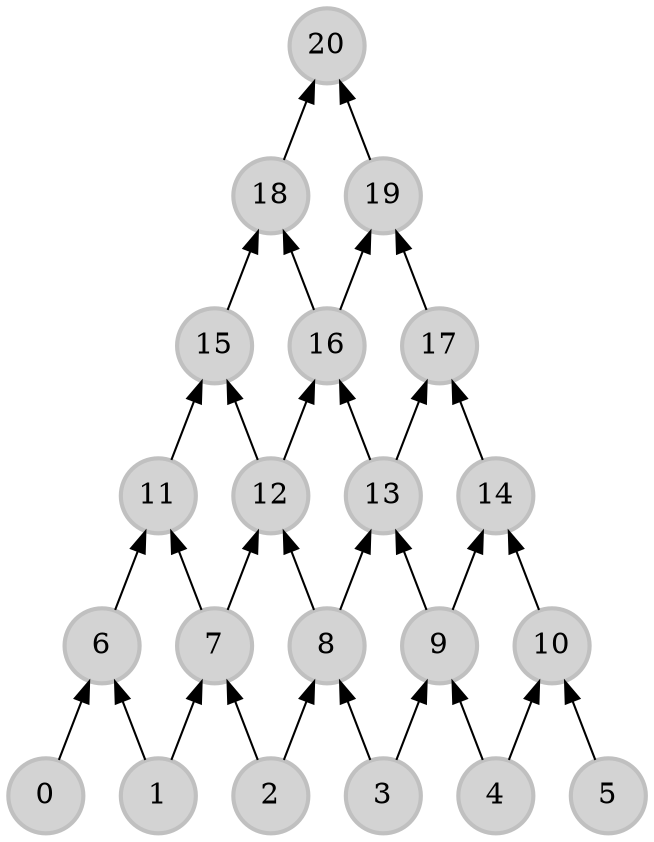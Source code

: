 digraph X {
	 rankdir=BT;
	 0 [label=0,penwidth=2,shape=circle,style=filled,fixedsize=true,color=gray,fontcolor=black,fillcolor=lightgray]
	 1 [label=1,penwidth=2,shape=circle,style=filled,fixedsize=true,color=gray,fontcolor=black,fillcolor=lightgray]
	 2 [label=2,penwidth=2,shape=circle,style=filled,fixedsize=true,color=gray,fontcolor=black,fillcolor=lightgray]
	 3 [label=3,penwidth=2,shape=circle,style=filled,fixedsize=true,color=gray,fontcolor=black,fillcolor=lightgray]
	 4 [label=4,penwidth=2,shape=circle,style=filled,fixedsize=true,color=gray,fontcolor=black,fillcolor=lightgray]
	 5 [label=5,penwidth=2,shape=circle,style=filled,fixedsize=true,color=gray,fontcolor=black,fillcolor=lightgray]
	 6 [label=6,penwidth=2,shape=circle,style=filled,fixedsize=true,color=gray,fontcolor=black,fillcolor=lightgray]
	 7 [label=7,penwidth=2,shape=circle,style=filled,fixedsize=true,color=gray,fontcolor=black,fillcolor=lightgray]
	 8 [label=8,penwidth=2,shape=circle,style=filled,fixedsize=true,color=gray,fontcolor=black,fillcolor=lightgray]
	 9 [label=9,penwidth=2,shape=circle,style=filled,fixedsize=true,color=gray,fontcolor=black,fillcolor=lightgray]
	 10 [label=10,penwidth=2,shape=circle,style=filled,fixedsize=true,color=gray,fontcolor=black,fillcolor=lightgray]
	 11 [label=11,penwidth=2,shape=circle,style=filled,fixedsize=true,color=gray,fontcolor=black,fillcolor=lightgray]
	 12 [label=12,penwidth=2,shape=circle,style=filled,fixedsize=true,color=gray,fontcolor=black,fillcolor=lightgray]
	 13 [label=13,penwidth=2,shape=circle,style=filled,fixedsize=true,color=gray,fontcolor=black,fillcolor=lightgray]
	 14 [label=14,penwidth=2,shape=circle,style=filled,fixedsize=true,color=gray,fontcolor=black,fillcolor=lightgray]
	 15 [label=15,penwidth=2,shape=circle,style=filled,fixedsize=true,color=gray,fontcolor=black,fillcolor=lightgray]
	 16 [label=16,penwidth=2,shape=circle,style=filled,fixedsize=true,color=gray,fontcolor=black,fillcolor=lightgray]
	 17 [label=17,penwidth=2,shape=circle,style=filled,fixedsize=true,color=gray,fontcolor=black,fillcolor=lightgray]
	 18 [label=18,penwidth=2,shape=circle,style=filled,fixedsize=true,color=gray,fontcolor=black,fillcolor=lightgray]
	 19 [label=19,penwidth=2,shape=circle,style=filled,fixedsize=true,color=gray,fontcolor=black,fillcolor=lightgray]
	 20 [label=20,penwidth=2,shape=circle,style=filled,fixedsize=true,color=gray,fontcolor=black,fillcolor=lightgray]
	 /* Arcs outgoing from 0 (key 0)*/ 
	 0 -> 6;

	 /* Arcs outgoing from 1 (key 1)*/ 
	 1 -> 6;
	 1 -> 7;

	 /* Arcs outgoing from 2 (key 2)*/ 
	 2 -> 7;
	 2 -> 8;

	 /* Arcs outgoing from 3 (key 3)*/ 
	 3 -> 8;
	 3 -> 9;

	 /* Arcs outgoing from 4 (key 4)*/ 
	 4 -> 9;
	 4 -> 10;

	 /* Arcs outgoing from 5 (key 5)*/ 
	 5 -> 10;

	 /* Arcs outgoing from 6 (key 6)*/ 
	 6 -> 11;

	 /* Arcs outgoing from 7 (key 7)*/ 
	 7 -> 11;
	 7 -> 12;

	 /* Arcs outgoing from 8 (key 8)*/ 
	 8 -> 12;
	 8 -> 13;

	 /* Arcs outgoing from 9 (key 9)*/ 
	 9 -> 13;
	 9 -> 14;

	 /* Arcs outgoing from 10 (key 10)*/ 
	 10 -> 14;

	 /* Arcs outgoing from 11 (key 11)*/ 
	 11 -> 15;

	 /* Arcs outgoing from 12 (key 12)*/ 
	 12 -> 15;
	 12 -> 16;

	 /* Arcs outgoing from 13 (key 13)*/ 
	 13 -> 16;
	 13 -> 17;

	 /* Arcs outgoing from 14 (key 14)*/ 
	 14 -> 17;

	 /* Arcs outgoing from 15 (key 15)*/ 
	 15 -> 18;

	 /* Arcs outgoing from 16 (key 16)*/ 
	 16 -> 18;
	 16 -> 19;

	 /* Arcs outgoing from 17 (key 17)*/ 
	 17 -> 19;

	 /* Arcs outgoing from 18 (key 18)*/ 
	 18 -> 20;

	 /* Arcs outgoing from 19 (key 19)*/ 
	 19 -> 20;

	 /* Arcs outgoing from 20 (key 20)*/ 

}
digraph X {
	 rankdir=BT;
	 0 [label=0,penwidth=2,shape=circle,style=filled,fixedsize=true,color=gray,fontcolor=white,fillcolor=black]
	 1 [label=1,penwidth=2,shape=circle,style=filled,fixedsize=true,color=gray,fontcolor=black,fillcolor=lightgray]
	 2 [label=2,penwidth=2,shape=circle,style=filled,fixedsize=true,color=gray,fontcolor=black,fillcolor=lightgray]
	 3 [label=3,penwidth=2,shape=circle,style=filled,fixedsize=true,color=gray,fontcolor=black,fillcolor=lightgray]
	 4 [label=4,penwidth=2,shape=circle,style=filled,fixedsize=true,color=gray,fontcolor=black,fillcolor=lightgray]
	 5 [label=5,penwidth=2,shape=circle,style=filled,fixedsize=true,color=gray,fontcolor=black,fillcolor=lightgray]
	 6 [label=6,penwidth=2,shape=circle,style=filled,fixedsize=true,color=gray,fontcolor=black,fillcolor=lightgray]
	 7 [label=7,penwidth=2,shape=circle,style=filled,fixedsize=true,color=gray,fontcolor=black,fillcolor=lightgray]
	 8 [label=8,penwidth=2,shape=circle,style=filled,fixedsize=true,color=gray,fontcolor=black,fillcolor=lightgray]
	 9 [label=9,penwidth=2,shape=circle,style=filled,fixedsize=true,color=gray,fontcolor=black,fillcolor=lightgray]
	 10 [label=10,penwidth=2,shape=circle,style=filled,fixedsize=true,color=gray,fontcolor=black,fillcolor=lightgray]
	 11 [label=11,penwidth=2,shape=circle,style=filled,fixedsize=true,color=gray,fontcolor=black,fillcolor=lightgray]
	 12 [label=12,penwidth=2,shape=circle,style=filled,fixedsize=true,color=gray,fontcolor=black,fillcolor=lightgray]
	 13 [label=13,penwidth=2,shape=circle,style=filled,fixedsize=true,color=gray,fontcolor=black,fillcolor=lightgray]
	 14 [label=14,penwidth=2,shape=circle,style=filled,fixedsize=true,color=gray,fontcolor=black,fillcolor=lightgray]
	 15 [label=15,penwidth=2,shape=circle,style=filled,fixedsize=true,color=gray,fontcolor=black,fillcolor=lightgray]
	 16 [label=16,penwidth=2,shape=circle,style=filled,fixedsize=true,color=gray,fontcolor=black,fillcolor=lightgray]
	 17 [label=17,penwidth=2,shape=circle,style=filled,fixedsize=true,color=gray,fontcolor=black,fillcolor=lightgray]
	 18 [label=18,penwidth=2,shape=circle,style=filled,fixedsize=true,color=gray,fontcolor=black,fillcolor=lightgray]
	 19 [label=19,penwidth=2,shape=circle,style=filled,fixedsize=true,color=gray,fontcolor=black,fillcolor=lightgray]
	 20 [label=20,penwidth=2,shape=circle,style=filled,fixedsize=true,color=gray,fontcolor=black,fillcolor=lightgray]
	 /* Arcs outgoing from 0 (key 0)*/ 
	 0 -> 6;

	 /* Arcs outgoing from 1 (key 1)*/ 
	 1 -> 6;
	 1 -> 7;

	 /* Arcs outgoing from 2 (key 2)*/ 
	 2 -> 7;
	 2 -> 8;

	 /* Arcs outgoing from 3 (key 3)*/ 
	 3 -> 8;
	 3 -> 9;

	 /* Arcs outgoing from 4 (key 4)*/ 
	 4 -> 9;
	 4 -> 10;

	 /* Arcs outgoing from 5 (key 5)*/ 
	 5 -> 10;

	 /* Arcs outgoing from 6 (key 6)*/ 
	 6 -> 11;

	 /* Arcs outgoing from 7 (key 7)*/ 
	 7 -> 11;
	 7 -> 12;

	 /* Arcs outgoing from 8 (key 8)*/ 
	 8 -> 12;
	 8 -> 13;

	 /* Arcs outgoing from 9 (key 9)*/ 
	 9 -> 13;
	 9 -> 14;

	 /* Arcs outgoing from 10 (key 10)*/ 
	 10 -> 14;

	 /* Arcs outgoing from 11 (key 11)*/ 
	 11 -> 15;

	 /* Arcs outgoing from 12 (key 12)*/ 
	 12 -> 15;
	 12 -> 16;

	 /* Arcs outgoing from 13 (key 13)*/ 
	 13 -> 16;
	 13 -> 17;

	 /* Arcs outgoing from 14 (key 14)*/ 
	 14 -> 17;

	 /* Arcs outgoing from 15 (key 15)*/ 
	 15 -> 18;

	 /* Arcs outgoing from 16 (key 16)*/ 
	 16 -> 18;
	 16 -> 19;

	 /* Arcs outgoing from 17 (key 17)*/ 
	 17 -> 19;

	 /* Arcs outgoing from 18 (key 18)*/ 
	 18 -> 20;

	 /* Arcs outgoing from 19 (key 19)*/ 
	 19 -> 20;

	 /* Arcs outgoing from 20 (key 20)*/ 

}
digraph X {
	 rankdir=BT;
	 0 [label=0,penwidth=2,shape=circle,style=filled,fixedsize=true,color=gray,fontcolor=white,fillcolor=black]
	 1 [label=1,penwidth=2,shape=circle,style=filled,fixedsize=true,color=gray,fontcolor=white,fillcolor=black]
	 2 [label=2,penwidth=2,shape=circle,style=filled,fixedsize=true,color=gray,fontcolor=black,fillcolor=lightgray]
	 3 [label=3,penwidth=2,shape=circle,style=filled,fixedsize=true,color=gray,fontcolor=black,fillcolor=lightgray]
	 4 [label=4,penwidth=2,shape=circle,style=filled,fixedsize=true,color=gray,fontcolor=black,fillcolor=lightgray]
	 5 [label=5,penwidth=2,shape=circle,style=filled,fixedsize=true,color=gray,fontcolor=black,fillcolor=lightgray]
	 6 [label=6,penwidth=2,shape=circle,style=filled,fixedsize=true,color=gray,fontcolor=black,fillcolor=lightgray]
	 7 [label=7,penwidth=2,shape=circle,style=filled,fixedsize=true,color=gray,fontcolor=black,fillcolor=lightgray]
	 8 [label=8,penwidth=2,shape=circle,style=filled,fixedsize=true,color=gray,fontcolor=black,fillcolor=lightgray]
	 9 [label=9,penwidth=2,shape=circle,style=filled,fixedsize=true,color=gray,fontcolor=black,fillcolor=lightgray]
	 10 [label=10,penwidth=2,shape=circle,style=filled,fixedsize=true,color=gray,fontcolor=black,fillcolor=lightgray]
	 11 [label=11,penwidth=2,shape=circle,style=filled,fixedsize=true,color=gray,fontcolor=black,fillcolor=lightgray]
	 12 [label=12,penwidth=2,shape=circle,style=filled,fixedsize=true,color=gray,fontcolor=black,fillcolor=lightgray]
	 13 [label=13,penwidth=2,shape=circle,style=filled,fixedsize=true,color=gray,fontcolor=black,fillcolor=lightgray]
	 14 [label=14,penwidth=2,shape=circle,style=filled,fixedsize=true,color=gray,fontcolor=black,fillcolor=lightgray]
	 15 [label=15,penwidth=2,shape=circle,style=filled,fixedsize=true,color=gray,fontcolor=black,fillcolor=lightgray]
	 16 [label=16,penwidth=2,shape=circle,style=filled,fixedsize=true,color=gray,fontcolor=black,fillcolor=lightgray]
	 17 [label=17,penwidth=2,shape=circle,style=filled,fixedsize=true,color=gray,fontcolor=black,fillcolor=lightgray]
	 18 [label=18,penwidth=2,shape=circle,style=filled,fixedsize=true,color=gray,fontcolor=black,fillcolor=lightgray]
	 19 [label=19,penwidth=2,shape=circle,style=filled,fixedsize=true,color=gray,fontcolor=black,fillcolor=lightgray]
	 20 [label=20,penwidth=2,shape=circle,style=filled,fixedsize=true,color=gray,fontcolor=black,fillcolor=lightgray]
	 /* Arcs outgoing from 0 (key 0)*/ 
	 0 -> 6;

	 /* Arcs outgoing from 1 (key 1)*/ 
	 1 -> 6;
	 1 -> 7;

	 /* Arcs outgoing from 2 (key 2)*/ 
	 2 -> 7;
	 2 -> 8;

	 /* Arcs outgoing from 3 (key 3)*/ 
	 3 -> 8;
	 3 -> 9;

	 /* Arcs outgoing from 4 (key 4)*/ 
	 4 -> 9;
	 4 -> 10;

	 /* Arcs outgoing from 5 (key 5)*/ 
	 5 -> 10;

	 /* Arcs outgoing from 6 (key 6)*/ 
	 6 -> 11;

	 /* Arcs outgoing from 7 (key 7)*/ 
	 7 -> 11;
	 7 -> 12;

	 /* Arcs outgoing from 8 (key 8)*/ 
	 8 -> 12;
	 8 -> 13;

	 /* Arcs outgoing from 9 (key 9)*/ 
	 9 -> 13;
	 9 -> 14;

	 /* Arcs outgoing from 10 (key 10)*/ 
	 10 -> 14;

	 /* Arcs outgoing from 11 (key 11)*/ 
	 11 -> 15;

	 /* Arcs outgoing from 12 (key 12)*/ 
	 12 -> 15;
	 12 -> 16;

	 /* Arcs outgoing from 13 (key 13)*/ 
	 13 -> 16;
	 13 -> 17;

	 /* Arcs outgoing from 14 (key 14)*/ 
	 14 -> 17;

	 /* Arcs outgoing from 15 (key 15)*/ 
	 15 -> 18;

	 /* Arcs outgoing from 16 (key 16)*/ 
	 16 -> 18;
	 16 -> 19;

	 /* Arcs outgoing from 17 (key 17)*/ 
	 17 -> 19;

	 /* Arcs outgoing from 18 (key 18)*/ 
	 18 -> 20;

	 /* Arcs outgoing from 19 (key 19)*/ 
	 19 -> 20;

	 /* Arcs outgoing from 20 (key 20)*/ 

}
digraph X {
	 rankdir=BT;
	 0 [label=0,penwidth=2,shape=circle,style=filled,fixedsize=true,color=gray,fontcolor=white,fillcolor=black]
	 1 [label=1,penwidth=2,shape=circle,style=filled,fixedsize=true,color=gray,fontcolor=white,fillcolor=black]
	 2 [label=2,penwidth=2,shape=circle,style=filled,fixedsize=true,color=gray,fontcolor=black,fillcolor=lightgray]
	 3 [label=3,penwidth=2,shape=circle,style=filled,fixedsize=true,color=gray,fontcolor=black,fillcolor=lightgray]
	 4 [label=4,penwidth=2,shape=circle,style=filled,fixedsize=true,color=gray,fontcolor=black,fillcolor=lightgray]
	 5 [label=5,penwidth=2,shape=circle,style=filled,fixedsize=true,color=gray,fontcolor=black,fillcolor=lightgray]
	 6 [label=6,penwidth=2,shape=circle,style=filled,fixedsize=true,color=gray,fontcolor=white,fillcolor=black]
	 7 [label=7,penwidth=2,shape=circle,style=filled,fixedsize=true,color=gray,fontcolor=black,fillcolor=lightgray]
	 8 [label=8,penwidth=2,shape=circle,style=filled,fixedsize=true,color=gray,fontcolor=black,fillcolor=lightgray]
	 9 [label=9,penwidth=2,shape=circle,style=filled,fixedsize=true,color=gray,fontcolor=black,fillcolor=lightgray]
	 10 [label=10,penwidth=2,shape=circle,style=filled,fixedsize=true,color=gray,fontcolor=black,fillcolor=lightgray]
	 11 [label=11,penwidth=2,shape=circle,style=filled,fixedsize=true,color=gray,fontcolor=black,fillcolor=lightgray]
	 12 [label=12,penwidth=2,shape=circle,style=filled,fixedsize=true,color=gray,fontcolor=black,fillcolor=lightgray]
	 13 [label=13,penwidth=2,shape=circle,style=filled,fixedsize=true,color=gray,fontcolor=black,fillcolor=lightgray]
	 14 [label=14,penwidth=2,shape=circle,style=filled,fixedsize=true,color=gray,fontcolor=black,fillcolor=lightgray]
	 15 [label=15,penwidth=2,shape=circle,style=filled,fixedsize=true,color=gray,fontcolor=black,fillcolor=lightgray]
	 16 [label=16,penwidth=2,shape=circle,style=filled,fixedsize=true,color=gray,fontcolor=black,fillcolor=lightgray]
	 17 [label=17,penwidth=2,shape=circle,style=filled,fixedsize=true,color=gray,fontcolor=black,fillcolor=lightgray]
	 18 [label=18,penwidth=2,shape=circle,style=filled,fixedsize=true,color=gray,fontcolor=black,fillcolor=lightgray]
	 19 [label=19,penwidth=2,shape=circle,style=filled,fixedsize=true,color=gray,fontcolor=black,fillcolor=lightgray]
	 20 [label=20,penwidth=2,shape=circle,style=filled,fixedsize=true,color=gray,fontcolor=black,fillcolor=lightgray]
	 /* Arcs outgoing from 0 (key 0)*/ 
	 0 -> 6;

	 /* Arcs outgoing from 1 (key 1)*/ 
	 1 -> 6;
	 1 -> 7;

	 /* Arcs outgoing from 2 (key 2)*/ 
	 2 -> 7;
	 2 -> 8;

	 /* Arcs outgoing from 3 (key 3)*/ 
	 3 -> 8;
	 3 -> 9;

	 /* Arcs outgoing from 4 (key 4)*/ 
	 4 -> 9;
	 4 -> 10;

	 /* Arcs outgoing from 5 (key 5)*/ 
	 5 -> 10;

	 /* Arcs outgoing from 6 (key 6)*/ 
	 6 -> 11;

	 /* Arcs outgoing from 7 (key 7)*/ 
	 7 -> 11;
	 7 -> 12;

	 /* Arcs outgoing from 8 (key 8)*/ 
	 8 -> 12;
	 8 -> 13;

	 /* Arcs outgoing from 9 (key 9)*/ 
	 9 -> 13;
	 9 -> 14;

	 /* Arcs outgoing from 10 (key 10)*/ 
	 10 -> 14;

	 /* Arcs outgoing from 11 (key 11)*/ 
	 11 -> 15;

	 /* Arcs outgoing from 12 (key 12)*/ 
	 12 -> 15;
	 12 -> 16;

	 /* Arcs outgoing from 13 (key 13)*/ 
	 13 -> 16;
	 13 -> 17;

	 /* Arcs outgoing from 14 (key 14)*/ 
	 14 -> 17;

	 /* Arcs outgoing from 15 (key 15)*/ 
	 15 -> 18;

	 /* Arcs outgoing from 16 (key 16)*/ 
	 16 -> 18;
	 16 -> 19;

	 /* Arcs outgoing from 17 (key 17)*/ 
	 17 -> 19;

	 /* Arcs outgoing from 18 (key 18)*/ 
	 18 -> 20;

	 /* Arcs outgoing from 19 (key 19)*/ 
	 19 -> 20;

	 /* Arcs outgoing from 20 (key 20)*/ 

}
digraph X {
	 rankdir=BT;
	 0 [label=0,penwidth=2,shape=circle,style=filled,fixedsize=true,color=gray,fontcolor=black,fillcolor=lightgray]
	 1 [label=1,penwidth=2,shape=circle,style=filled,fixedsize=true,color=gray,fontcolor=white,fillcolor=black]
	 2 [label=2,penwidth=2,shape=circle,style=filled,fixedsize=true,color=gray,fontcolor=black,fillcolor=lightgray]
	 3 [label=3,penwidth=2,shape=circle,style=filled,fixedsize=true,color=gray,fontcolor=black,fillcolor=lightgray]
	 4 [label=4,penwidth=2,shape=circle,style=filled,fixedsize=true,color=gray,fontcolor=black,fillcolor=lightgray]
	 5 [label=5,penwidth=2,shape=circle,style=filled,fixedsize=true,color=gray,fontcolor=black,fillcolor=lightgray]
	 6 [label=6,penwidth=2,shape=circle,style=filled,fixedsize=true,color=gray,fontcolor=white,fillcolor=black]
	 7 [label=7,penwidth=2,shape=circle,style=filled,fixedsize=true,color=gray,fontcolor=black,fillcolor=lightgray]
	 8 [label=8,penwidth=2,shape=circle,style=filled,fixedsize=true,color=gray,fontcolor=black,fillcolor=lightgray]
	 9 [label=9,penwidth=2,shape=circle,style=filled,fixedsize=true,color=gray,fontcolor=black,fillcolor=lightgray]
	 10 [label=10,penwidth=2,shape=circle,style=filled,fixedsize=true,color=gray,fontcolor=black,fillcolor=lightgray]
	 11 [label=11,penwidth=2,shape=circle,style=filled,fixedsize=true,color=gray,fontcolor=black,fillcolor=lightgray]
	 12 [label=12,penwidth=2,shape=circle,style=filled,fixedsize=true,color=gray,fontcolor=black,fillcolor=lightgray]
	 13 [label=13,penwidth=2,shape=circle,style=filled,fixedsize=true,color=gray,fontcolor=black,fillcolor=lightgray]
	 14 [label=14,penwidth=2,shape=circle,style=filled,fixedsize=true,color=gray,fontcolor=black,fillcolor=lightgray]
	 15 [label=15,penwidth=2,shape=circle,style=filled,fixedsize=true,color=gray,fontcolor=black,fillcolor=lightgray]
	 16 [label=16,penwidth=2,shape=circle,style=filled,fixedsize=true,color=gray,fontcolor=black,fillcolor=lightgray]
	 17 [label=17,penwidth=2,shape=circle,style=filled,fixedsize=true,color=gray,fontcolor=black,fillcolor=lightgray]
	 18 [label=18,penwidth=2,shape=circle,style=filled,fixedsize=true,color=gray,fontcolor=black,fillcolor=lightgray]
	 19 [label=19,penwidth=2,shape=circle,style=filled,fixedsize=true,color=gray,fontcolor=black,fillcolor=lightgray]
	 20 [label=20,penwidth=2,shape=circle,style=filled,fixedsize=true,color=gray,fontcolor=black,fillcolor=lightgray]
	 /* Arcs outgoing from 0 (key 0)*/ 
	 0 -> 6;

	 /* Arcs outgoing from 1 (key 1)*/ 
	 1 -> 6;
	 1 -> 7;

	 /* Arcs outgoing from 2 (key 2)*/ 
	 2 -> 7;
	 2 -> 8;

	 /* Arcs outgoing from 3 (key 3)*/ 
	 3 -> 8;
	 3 -> 9;

	 /* Arcs outgoing from 4 (key 4)*/ 
	 4 -> 9;
	 4 -> 10;

	 /* Arcs outgoing from 5 (key 5)*/ 
	 5 -> 10;

	 /* Arcs outgoing from 6 (key 6)*/ 
	 6 -> 11;

	 /* Arcs outgoing from 7 (key 7)*/ 
	 7 -> 11;
	 7 -> 12;

	 /* Arcs outgoing from 8 (key 8)*/ 
	 8 -> 12;
	 8 -> 13;

	 /* Arcs outgoing from 9 (key 9)*/ 
	 9 -> 13;
	 9 -> 14;

	 /* Arcs outgoing from 10 (key 10)*/ 
	 10 -> 14;

	 /* Arcs outgoing from 11 (key 11)*/ 
	 11 -> 15;

	 /* Arcs outgoing from 12 (key 12)*/ 
	 12 -> 15;
	 12 -> 16;

	 /* Arcs outgoing from 13 (key 13)*/ 
	 13 -> 16;
	 13 -> 17;

	 /* Arcs outgoing from 14 (key 14)*/ 
	 14 -> 17;

	 /* Arcs outgoing from 15 (key 15)*/ 
	 15 -> 18;

	 /* Arcs outgoing from 16 (key 16)*/ 
	 16 -> 18;
	 16 -> 19;

	 /* Arcs outgoing from 17 (key 17)*/ 
	 17 -> 19;

	 /* Arcs outgoing from 18 (key 18)*/ 
	 18 -> 20;

	 /* Arcs outgoing from 19 (key 19)*/ 
	 19 -> 20;

	 /* Arcs outgoing from 20 (key 20)*/ 

}
digraph X {
	 rankdir=BT;
	 0 [label=0,penwidth=2,shape=circle,style=filled,fixedsize=true,color=gray,fontcolor=black,fillcolor=lightgray]
	 1 [label=1,penwidth=2,shape=circle,style=filled,fixedsize=true,color=gray,fontcolor=white,fillcolor=black]
	 2 [label=2,penwidth=2,shape=circle,style=filled,fixedsize=true,color=gray,fontcolor=white,fillcolor=black]
	 3 [label=3,penwidth=2,shape=circle,style=filled,fixedsize=true,color=gray,fontcolor=black,fillcolor=lightgray]
	 4 [label=4,penwidth=2,shape=circle,style=filled,fixedsize=true,color=gray,fontcolor=black,fillcolor=lightgray]
	 5 [label=5,penwidth=2,shape=circle,style=filled,fixedsize=true,color=gray,fontcolor=black,fillcolor=lightgray]
	 6 [label=6,penwidth=2,shape=circle,style=filled,fixedsize=true,color=gray,fontcolor=white,fillcolor=black]
	 7 [label=7,penwidth=2,shape=circle,style=filled,fixedsize=true,color=gray,fontcolor=black,fillcolor=lightgray]
	 8 [label=8,penwidth=2,shape=circle,style=filled,fixedsize=true,color=gray,fontcolor=black,fillcolor=lightgray]
	 9 [label=9,penwidth=2,shape=circle,style=filled,fixedsize=true,color=gray,fontcolor=black,fillcolor=lightgray]
	 10 [label=10,penwidth=2,shape=circle,style=filled,fixedsize=true,color=gray,fontcolor=black,fillcolor=lightgray]
	 11 [label=11,penwidth=2,shape=circle,style=filled,fixedsize=true,color=gray,fontcolor=black,fillcolor=lightgray]
	 12 [label=12,penwidth=2,shape=circle,style=filled,fixedsize=true,color=gray,fontcolor=black,fillcolor=lightgray]
	 13 [label=13,penwidth=2,shape=circle,style=filled,fixedsize=true,color=gray,fontcolor=black,fillcolor=lightgray]
	 14 [label=14,penwidth=2,shape=circle,style=filled,fixedsize=true,color=gray,fontcolor=black,fillcolor=lightgray]
	 15 [label=15,penwidth=2,shape=circle,style=filled,fixedsize=true,color=gray,fontcolor=black,fillcolor=lightgray]
	 16 [label=16,penwidth=2,shape=circle,style=filled,fixedsize=true,color=gray,fontcolor=black,fillcolor=lightgray]
	 17 [label=17,penwidth=2,shape=circle,style=filled,fixedsize=true,color=gray,fontcolor=black,fillcolor=lightgray]
	 18 [label=18,penwidth=2,shape=circle,style=filled,fixedsize=true,color=gray,fontcolor=black,fillcolor=lightgray]
	 19 [label=19,penwidth=2,shape=circle,style=filled,fixedsize=true,color=gray,fontcolor=black,fillcolor=lightgray]
	 20 [label=20,penwidth=2,shape=circle,style=filled,fixedsize=true,color=gray,fontcolor=black,fillcolor=lightgray]
	 /* Arcs outgoing from 0 (key 0)*/ 
	 0 -> 6;

	 /* Arcs outgoing from 1 (key 1)*/ 
	 1 -> 6;
	 1 -> 7;

	 /* Arcs outgoing from 2 (key 2)*/ 
	 2 -> 7;
	 2 -> 8;

	 /* Arcs outgoing from 3 (key 3)*/ 
	 3 -> 8;
	 3 -> 9;

	 /* Arcs outgoing from 4 (key 4)*/ 
	 4 -> 9;
	 4 -> 10;

	 /* Arcs outgoing from 5 (key 5)*/ 
	 5 -> 10;

	 /* Arcs outgoing from 6 (key 6)*/ 
	 6 -> 11;

	 /* Arcs outgoing from 7 (key 7)*/ 
	 7 -> 11;
	 7 -> 12;

	 /* Arcs outgoing from 8 (key 8)*/ 
	 8 -> 12;
	 8 -> 13;

	 /* Arcs outgoing from 9 (key 9)*/ 
	 9 -> 13;
	 9 -> 14;

	 /* Arcs outgoing from 10 (key 10)*/ 
	 10 -> 14;

	 /* Arcs outgoing from 11 (key 11)*/ 
	 11 -> 15;

	 /* Arcs outgoing from 12 (key 12)*/ 
	 12 -> 15;
	 12 -> 16;

	 /* Arcs outgoing from 13 (key 13)*/ 
	 13 -> 16;
	 13 -> 17;

	 /* Arcs outgoing from 14 (key 14)*/ 
	 14 -> 17;

	 /* Arcs outgoing from 15 (key 15)*/ 
	 15 -> 18;

	 /* Arcs outgoing from 16 (key 16)*/ 
	 16 -> 18;
	 16 -> 19;

	 /* Arcs outgoing from 17 (key 17)*/ 
	 17 -> 19;

	 /* Arcs outgoing from 18 (key 18)*/ 
	 18 -> 20;

	 /* Arcs outgoing from 19 (key 19)*/ 
	 19 -> 20;

	 /* Arcs outgoing from 20 (key 20)*/ 

}
digraph X {
	 rankdir=BT;
	 0 [label=0,penwidth=2,shape=circle,style=filled,fixedsize=true,color=gray,fontcolor=black,fillcolor=lightgray]
	 1 [label=1,penwidth=2,shape=circle,style=filled,fixedsize=true,color=gray,fontcolor=white,fillcolor=black]
	 2 [label=2,penwidth=2,shape=circle,style=filled,fixedsize=true,color=gray,fontcolor=white,fillcolor=black]
	 3 [label=3,penwidth=2,shape=circle,style=filled,fixedsize=true,color=gray,fontcolor=black,fillcolor=lightgray]
	 4 [label=4,penwidth=2,shape=circle,style=filled,fixedsize=true,color=gray,fontcolor=black,fillcolor=lightgray]
	 5 [label=5,penwidth=2,shape=circle,style=filled,fixedsize=true,color=gray,fontcolor=black,fillcolor=lightgray]
	 6 [label=6,penwidth=2,shape=circle,style=filled,fixedsize=true,color=gray,fontcolor=white,fillcolor=black]
	 7 [label=7,penwidth=2,shape=circle,style=filled,fixedsize=true,color=gray,fontcolor=white,fillcolor=black]
	 8 [label=8,penwidth=2,shape=circle,style=filled,fixedsize=true,color=gray,fontcolor=black,fillcolor=lightgray]
	 9 [label=9,penwidth=2,shape=circle,style=filled,fixedsize=true,color=gray,fontcolor=black,fillcolor=lightgray]
	 10 [label=10,penwidth=2,shape=circle,style=filled,fixedsize=true,color=gray,fontcolor=black,fillcolor=lightgray]
	 11 [label=11,penwidth=2,shape=circle,style=filled,fixedsize=true,color=gray,fontcolor=black,fillcolor=lightgray]
	 12 [label=12,penwidth=2,shape=circle,style=filled,fixedsize=true,color=gray,fontcolor=black,fillcolor=lightgray]
	 13 [label=13,penwidth=2,shape=circle,style=filled,fixedsize=true,color=gray,fontcolor=black,fillcolor=lightgray]
	 14 [label=14,penwidth=2,shape=circle,style=filled,fixedsize=true,color=gray,fontcolor=black,fillcolor=lightgray]
	 15 [label=15,penwidth=2,shape=circle,style=filled,fixedsize=true,color=gray,fontcolor=black,fillcolor=lightgray]
	 16 [label=16,penwidth=2,shape=circle,style=filled,fixedsize=true,color=gray,fontcolor=black,fillcolor=lightgray]
	 17 [label=17,penwidth=2,shape=circle,style=filled,fixedsize=true,color=gray,fontcolor=black,fillcolor=lightgray]
	 18 [label=18,penwidth=2,shape=circle,style=filled,fixedsize=true,color=gray,fontcolor=black,fillcolor=lightgray]
	 19 [label=19,penwidth=2,shape=circle,style=filled,fixedsize=true,color=gray,fontcolor=black,fillcolor=lightgray]
	 20 [label=20,penwidth=2,shape=circle,style=filled,fixedsize=true,color=gray,fontcolor=black,fillcolor=lightgray]
	 /* Arcs outgoing from 0 (key 0)*/ 
	 0 -> 6;

	 /* Arcs outgoing from 1 (key 1)*/ 
	 1 -> 6;
	 1 -> 7;

	 /* Arcs outgoing from 2 (key 2)*/ 
	 2 -> 7;
	 2 -> 8;

	 /* Arcs outgoing from 3 (key 3)*/ 
	 3 -> 8;
	 3 -> 9;

	 /* Arcs outgoing from 4 (key 4)*/ 
	 4 -> 9;
	 4 -> 10;

	 /* Arcs outgoing from 5 (key 5)*/ 
	 5 -> 10;

	 /* Arcs outgoing from 6 (key 6)*/ 
	 6 -> 11;

	 /* Arcs outgoing from 7 (key 7)*/ 
	 7 -> 11;
	 7 -> 12;

	 /* Arcs outgoing from 8 (key 8)*/ 
	 8 -> 12;
	 8 -> 13;

	 /* Arcs outgoing from 9 (key 9)*/ 
	 9 -> 13;
	 9 -> 14;

	 /* Arcs outgoing from 10 (key 10)*/ 
	 10 -> 14;

	 /* Arcs outgoing from 11 (key 11)*/ 
	 11 -> 15;

	 /* Arcs outgoing from 12 (key 12)*/ 
	 12 -> 15;
	 12 -> 16;

	 /* Arcs outgoing from 13 (key 13)*/ 
	 13 -> 16;
	 13 -> 17;

	 /* Arcs outgoing from 14 (key 14)*/ 
	 14 -> 17;

	 /* Arcs outgoing from 15 (key 15)*/ 
	 15 -> 18;

	 /* Arcs outgoing from 16 (key 16)*/ 
	 16 -> 18;
	 16 -> 19;

	 /* Arcs outgoing from 17 (key 17)*/ 
	 17 -> 19;

	 /* Arcs outgoing from 18 (key 18)*/ 
	 18 -> 20;

	 /* Arcs outgoing from 19 (key 19)*/ 
	 19 -> 20;

	 /* Arcs outgoing from 20 (key 20)*/ 

}
digraph X {
	 rankdir=BT;
	 0 [label=0,penwidth=2,shape=circle,style=filled,fixedsize=true,color=gray,fontcolor=black,fillcolor=lightgray]
	 1 [label=1,penwidth=2,shape=circle,style=filled,fixedsize=true,color=gray,fontcolor=black,fillcolor=lightgray]
	 2 [label=2,penwidth=2,shape=circle,style=filled,fixedsize=true,color=gray,fontcolor=white,fillcolor=black]
	 3 [label=3,penwidth=2,shape=circle,style=filled,fixedsize=true,color=gray,fontcolor=black,fillcolor=lightgray]
	 4 [label=4,penwidth=2,shape=circle,style=filled,fixedsize=true,color=gray,fontcolor=black,fillcolor=lightgray]
	 5 [label=5,penwidth=2,shape=circle,style=filled,fixedsize=true,color=gray,fontcolor=black,fillcolor=lightgray]
	 6 [label=6,penwidth=2,shape=circle,style=filled,fixedsize=true,color=gray,fontcolor=white,fillcolor=black]
	 7 [label=7,penwidth=2,shape=circle,style=filled,fixedsize=true,color=gray,fontcolor=white,fillcolor=black]
	 8 [label=8,penwidth=2,shape=circle,style=filled,fixedsize=true,color=gray,fontcolor=black,fillcolor=lightgray]
	 9 [label=9,penwidth=2,shape=circle,style=filled,fixedsize=true,color=gray,fontcolor=black,fillcolor=lightgray]
	 10 [label=10,penwidth=2,shape=circle,style=filled,fixedsize=true,color=gray,fontcolor=black,fillcolor=lightgray]
	 11 [label=11,penwidth=2,shape=circle,style=filled,fixedsize=true,color=gray,fontcolor=black,fillcolor=lightgray]
	 12 [label=12,penwidth=2,shape=circle,style=filled,fixedsize=true,color=gray,fontcolor=black,fillcolor=lightgray]
	 13 [label=13,penwidth=2,shape=circle,style=filled,fixedsize=true,color=gray,fontcolor=black,fillcolor=lightgray]
	 14 [label=14,penwidth=2,shape=circle,style=filled,fixedsize=true,color=gray,fontcolor=black,fillcolor=lightgray]
	 15 [label=15,penwidth=2,shape=circle,style=filled,fixedsize=true,color=gray,fontcolor=black,fillcolor=lightgray]
	 16 [label=16,penwidth=2,shape=circle,style=filled,fixedsize=true,color=gray,fontcolor=black,fillcolor=lightgray]
	 17 [label=17,penwidth=2,shape=circle,style=filled,fixedsize=true,color=gray,fontcolor=black,fillcolor=lightgray]
	 18 [label=18,penwidth=2,shape=circle,style=filled,fixedsize=true,color=gray,fontcolor=black,fillcolor=lightgray]
	 19 [label=19,penwidth=2,shape=circle,style=filled,fixedsize=true,color=gray,fontcolor=black,fillcolor=lightgray]
	 20 [label=20,penwidth=2,shape=circle,style=filled,fixedsize=true,color=gray,fontcolor=black,fillcolor=lightgray]
	 /* Arcs outgoing from 0 (key 0)*/ 
	 0 -> 6;

	 /* Arcs outgoing from 1 (key 1)*/ 
	 1 -> 6;
	 1 -> 7;

	 /* Arcs outgoing from 2 (key 2)*/ 
	 2 -> 7;
	 2 -> 8;

	 /* Arcs outgoing from 3 (key 3)*/ 
	 3 -> 8;
	 3 -> 9;

	 /* Arcs outgoing from 4 (key 4)*/ 
	 4 -> 9;
	 4 -> 10;

	 /* Arcs outgoing from 5 (key 5)*/ 
	 5 -> 10;

	 /* Arcs outgoing from 6 (key 6)*/ 
	 6 -> 11;

	 /* Arcs outgoing from 7 (key 7)*/ 
	 7 -> 11;
	 7 -> 12;

	 /* Arcs outgoing from 8 (key 8)*/ 
	 8 -> 12;
	 8 -> 13;

	 /* Arcs outgoing from 9 (key 9)*/ 
	 9 -> 13;
	 9 -> 14;

	 /* Arcs outgoing from 10 (key 10)*/ 
	 10 -> 14;

	 /* Arcs outgoing from 11 (key 11)*/ 
	 11 -> 15;

	 /* Arcs outgoing from 12 (key 12)*/ 
	 12 -> 15;
	 12 -> 16;

	 /* Arcs outgoing from 13 (key 13)*/ 
	 13 -> 16;
	 13 -> 17;

	 /* Arcs outgoing from 14 (key 14)*/ 
	 14 -> 17;

	 /* Arcs outgoing from 15 (key 15)*/ 
	 15 -> 18;

	 /* Arcs outgoing from 16 (key 16)*/ 
	 16 -> 18;
	 16 -> 19;

	 /* Arcs outgoing from 17 (key 17)*/ 
	 17 -> 19;

	 /* Arcs outgoing from 18 (key 18)*/ 
	 18 -> 20;

	 /* Arcs outgoing from 19 (key 19)*/ 
	 19 -> 20;

	 /* Arcs outgoing from 20 (key 20)*/ 

}
digraph X {
	 rankdir=BT;
	 0 [label=0,penwidth=2,shape=circle,style=filled,fixedsize=true,color=gray,fontcolor=black,fillcolor=lightgray]
	 1 [label=1,penwidth=2,shape=circle,style=filled,fixedsize=true,color=gray,fontcolor=black,fillcolor=lightgray]
	 2 [label=2,penwidth=2,shape=circle,style=filled,fixedsize=true,color=gray,fontcolor=white,fillcolor=black]
	 3 [label=3,penwidth=2,shape=circle,style=filled,fixedsize=true,color=gray,fontcolor=black,fillcolor=lightgray]
	 4 [label=4,penwidth=2,shape=circle,style=filled,fixedsize=true,color=gray,fontcolor=black,fillcolor=lightgray]
	 5 [label=5,penwidth=2,shape=circle,style=filled,fixedsize=true,color=gray,fontcolor=black,fillcolor=lightgray]
	 6 [label=6,penwidth=2,shape=circle,style=filled,fixedsize=true,color=gray,fontcolor=white,fillcolor=black]
	 7 [label=7,penwidth=2,shape=circle,style=filled,fixedsize=true,color=gray,fontcolor=white,fillcolor=black]
	 8 [label=8,penwidth=2,shape=circle,style=filled,fixedsize=true,color=gray,fontcolor=black,fillcolor=lightgray]
	 9 [label=9,penwidth=2,shape=circle,style=filled,fixedsize=true,color=gray,fontcolor=black,fillcolor=lightgray]
	 10 [label=10,penwidth=2,shape=circle,style=filled,fixedsize=true,color=gray,fontcolor=black,fillcolor=lightgray]
	 11 [label=11,penwidth=2,shape=circle,style=filled,fixedsize=true,color=gray,fontcolor=white,fillcolor=black]
	 12 [label=12,penwidth=2,shape=circle,style=filled,fixedsize=true,color=gray,fontcolor=black,fillcolor=lightgray]
	 13 [label=13,penwidth=2,shape=circle,style=filled,fixedsize=true,color=gray,fontcolor=black,fillcolor=lightgray]
	 14 [label=14,penwidth=2,shape=circle,style=filled,fixedsize=true,color=gray,fontcolor=black,fillcolor=lightgray]
	 15 [label=15,penwidth=2,shape=circle,style=filled,fixedsize=true,color=gray,fontcolor=black,fillcolor=lightgray]
	 16 [label=16,penwidth=2,shape=circle,style=filled,fixedsize=true,color=gray,fontcolor=black,fillcolor=lightgray]
	 17 [label=17,penwidth=2,shape=circle,style=filled,fixedsize=true,color=gray,fontcolor=black,fillcolor=lightgray]
	 18 [label=18,penwidth=2,shape=circle,style=filled,fixedsize=true,color=gray,fontcolor=black,fillcolor=lightgray]
	 19 [label=19,penwidth=2,shape=circle,style=filled,fixedsize=true,color=gray,fontcolor=black,fillcolor=lightgray]
	 20 [label=20,penwidth=2,shape=circle,style=filled,fixedsize=true,color=gray,fontcolor=black,fillcolor=lightgray]
	 /* Arcs outgoing from 0 (key 0)*/ 
	 0 -> 6;

	 /* Arcs outgoing from 1 (key 1)*/ 
	 1 -> 6;
	 1 -> 7;

	 /* Arcs outgoing from 2 (key 2)*/ 
	 2 -> 7;
	 2 -> 8;

	 /* Arcs outgoing from 3 (key 3)*/ 
	 3 -> 8;
	 3 -> 9;

	 /* Arcs outgoing from 4 (key 4)*/ 
	 4 -> 9;
	 4 -> 10;

	 /* Arcs outgoing from 5 (key 5)*/ 
	 5 -> 10;

	 /* Arcs outgoing from 6 (key 6)*/ 
	 6 -> 11;

	 /* Arcs outgoing from 7 (key 7)*/ 
	 7 -> 11;
	 7 -> 12;

	 /* Arcs outgoing from 8 (key 8)*/ 
	 8 -> 12;
	 8 -> 13;

	 /* Arcs outgoing from 9 (key 9)*/ 
	 9 -> 13;
	 9 -> 14;

	 /* Arcs outgoing from 10 (key 10)*/ 
	 10 -> 14;

	 /* Arcs outgoing from 11 (key 11)*/ 
	 11 -> 15;

	 /* Arcs outgoing from 12 (key 12)*/ 
	 12 -> 15;
	 12 -> 16;

	 /* Arcs outgoing from 13 (key 13)*/ 
	 13 -> 16;
	 13 -> 17;

	 /* Arcs outgoing from 14 (key 14)*/ 
	 14 -> 17;

	 /* Arcs outgoing from 15 (key 15)*/ 
	 15 -> 18;

	 /* Arcs outgoing from 16 (key 16)*/ 
	 16 -> 18;
	 16 -> 19;

	 /* Arcs outgoing from 17 (key 17)*/ 
	 17 -> 19;

	 /* Arcs outgoing from 18 (key 18)*/ 
	 18 -> 20;

	 /* Arcs outgoing from 19 (key 19)*/ 
	 19 -> 20;

	 /* Arcs outgoing from 20 (key 20)*/ 

}
digraph X {
	 rankdir=BT;
	 0 [label=0,penwidth=2,shape=circle,style=filled,fixedsize=true,color=gray,fontcolor=black,fillcolor=lightgray]
	 1 [label=1,penwidth=2,shape=circle,style=filled,fixedsize=true,color=gray,fontcolor=black,fillcolor=lightgray]
	 2 [label=2,penwidth=2,shape=circle,style=filled,fixedsize=true,color=gray,fontcolor=white,fillcolor=black]
	 3 [label=3,penwidth=2,shape=circle,style=filled,fixedsize=true,color=gray,fontcolor=black,fillcolor=lightgray]
	 4 [label=4,penwidth=2,shape=circle,style=filled,fixedsize=true,color=gray,fontcolor=black,fillcolor=lightgray]
	 5 [label=5,penwidth=2,shape=circle,style=filled,fixedsize=true,color=gray,fontcolor=black,fillcolor=lightgray]
	 6 [label=6,penwidth=2,shape=circle,style=filled,fixedsize=true,color=gray,fontcolor=black,fillcolor=lightgray]
	 7 [label=7,penwidth=2,shape=circle,style=filled,fixedsize=true,color=gray,fontcolor=white,fillcolor=black]
	 8 [label=8,penwidth=2,shape=circle,style=filled,fixedsize=true,color=gray,fontcolor=black,fillcolor=lightgray]
	 9 [label=9,penwidth=2,shape=circle,style=filled,fixedsize=true,color=gray,fontcolor=black,fillcolor=lightgray]
	 10 [label=10,penwidth=2,shape=circle,style=filled,fixedsize=true,color=gray,fontcolor=black,fillcolor=lightgray]
	 11 [label=11,penwidth=2,shape=circle,style=filled,fixedsize=true,color=gray,fontcolor=white,fillcolor=black]
	 12 [label=12,penwidth=2,shape=circle,style=filled,fixedsize=true,color=gray,fontcolor=black,fillcolor=lightgray]
	 13 [label=13,penwidth=2,shape=circle,style=filled,fixedsize=true,color=gray,fontcolor=black,fillcolor=lightgray]
	 14 [label=14,penwidth=2,shape=circle,style=filled,fixedsize=true,color=gray,fontcolor=black,fillcolor=lightgray]
	 15 [label=15,penwidth=2,shape=circle,style=filled,fixedsize=true,color=gray,fontcolor=black,fillcolor=lightgray]
	 16 [label=16,penwidth=2,shape=circle,style=filled,fixedsize=true,color=gray,fontcolor=black,fillcolor=lightgray]
	 17 [label=17,penwidth=2,shape=circle,style=filled,fixedsize=true,color=gray,fontcolor=black,fillcolor=lightgray]
	 18 [label=18,penwidth=2,shape=circle,style=filled,fixedsize=true,color=gray,fontcolor=black,fillcolor=lightgray]
	 19 [label=19,penwidth=2,shape=circle,style=filled,fixedsize=true,color=gray,fontcolor=black,fillcolor=lightgray]
	 20 [label=20,penwidth=2,shape=circle,style=filled,fixedsize=true,color=gray,fontcolor=black,fillcolor=lightgray]
	 /* Arcs outgoing from 0 (key 0)*/ 
	 0 -> 6;

	 /* Arcs outgoing from 1 (key 1)*/ 
	 1 -> 6;
	 1 -> 7;

	 /* Arcs outgoing from 2 (key 2)*/ 
	 2 -> 7;
	 2 -> 8;

	 /* Arcs outgoing from 3 (key 3)*/ 
	 3 -> 8;
	 3 -> 9;

	 /* Arcs outgoing from 4 (key 4)*/ 
	 4 -> 9;
	 4 -> 10;

	 /* Arcs outgoing from 5 (key 5)*/ 
	 5 -> 10;

	 /* Arcs outgoing from 6 (key 6)*/ 
	 6 -> 11;

	 /* Arcs outgoing from 7 (key 7)*/ 
	 7 -> 11;
	 7 -> 12;

	 /* Arcs outgoing from 8 (key 8)*/ 
	 8 -> 12;
	 8 -> 13;

	 /* Arcs outgoing from 9 (key 9)*/ 
	 9 -> 13;
	 9 -> 14;

	 /* Arcs outgoing from 10 (key 10)*/ 
	 10 -> 14;

	 /* Arcs outgoing from 11 (key 11)*/ 
	 11 -> 15;

	 /* Arcs outgoing from 12 (key 12)*/ 
	 12 -> 15;
	 12 -> 16;

	 /* Arcs outgoing from 13 (key 13)*/ 
	 13 -> 16;
	 13 -> 17;

	 /* Arcs outgoing from 14 (key 14)*/ 
	 14 -> 17;

	 /* Arcs outgoing from 15 (key 15)*/ 
	 15 -> 18;

	 /* Arcs outgoing from 16 (key 16)*/ 
	 16 -> 18;
	 16 -> 19;

	 /* Arcs outgoing from 17 (key 17)*/ 
	 17 -> 19;

	 /* Arcs outgoing from 18 (key 18)*/ 
	 18 -> 20;

	 /* Arcs outgoing from 19 (key 19)*/ 
	 19 -> 20;

	 /* Arcs outgoing from 20 (key 20)*/ 

}
digraph X {
	 rankdir=BT;
	 0 [label=0,penwidth=2,shape=circle,style=filled,fixedsize=true,color=gray,fontcolor=black,fillcolor=lightgray]
	 1 [label=1,penwidth=2,shape=circle,style=filled,fixedsize=true,color=gray,fontcolor=black,fillcolor=lightgray]
	 2 [label=2,penwidth=2,shape=circle,style=filled,fixedsize=true,color=gray,fontcolor=white,fillcolor=black]
	 3 [label=3,penwidth=2,shape=circle,style=filled,fixedsize=true,color=gray,fontcolor=white,fillcolor=black]
	 4 [label=4,penwidth=2,shape=circle,style=filled,fixedsize=true,color=gray,fontcolor=black,fillcolor=lightgray]
	 5 [label=5,penwidth=2,shape=circle,style=filled,fixedsize=true,color=gray,fontcolor=black,fillcolor=lightgray]
	 6 [label=6,penwidth=2,shape=circle,style=filled,fixedsize=true,color=gray,fontcolor=black,fillcolor=lightgray]
	 7 [label=7,penwidth=2,shape=circle,style=filled,fixedsize=true,color=gray,fontcolor=white,fillcolor=black]
	 8 [label=8,penwidth=2,shape=circle,style=filled,fixedsize=true,color=gray,fontcolor=black,fillcolor=lightgray]
	 9 [label=9,penwidth=2,shape=circle,style=filled,fixedsize=true,color=gray,fontcolor=black,fillcolor=lightgray]
	 10 [label=10,penwidth=2,shape=circle,style=filled,fixedsize=true,color=gray,fontcolor=black,fillcolor=lightgray]
	 11 [label=11,penwidth=2,shape=circle,style=filled,fixedsize=true,color=gray,fontcolor=white,fillcolor=black]
	 12 [label=12,penwidth=2,shape=circle,style=filled,fixedsize=true,color=gray,fontcolor=black,fillcolor=lightgray]
	 13 [label=13,penwidth=2,shape=circle,style=filled,fixedsize=true,color=gray,fontcolor=black,fillcolor=lightgray]
	 14 [label=14,penwidth=2,shape=circle,style=filled,fixedsize=true,color=gray,fontcolor=black,fillcolor=lightgray]
	 15 [label=15,penwidth=2,shape=circle,style=filled,fixedsize=true,color=gray,fontcolor=black,fillcolor=lightgray]
	 16 [label=16,penwidth=2,shape=circle,style=filled,fixedsize=true,color=gray,fontcolor=black,fillcolor=lightgray]
	 17 [label=17,penwidth=2,shape=circle,style=filled,fixedsize=true,color=gray,fontcolor=black,fillcolor=lightgray]
	 18 [label=18,penwidth=2,shape=circle,style=filled,fixedsize=true,color=gray,fontcolor=black,fillcolor=lightgray]
	 19 [label=19,penwidth=2,shape=circle,style=filled,fixedsize=true,color=gray,fontcolor=black,fillcolor=lightgray]
	 20 [label=20,penwidth=2,shape=circle,style=filled,fixedsize=true,color=gray,fontcolor=black,fillcolor=lightgray]
	 /* Arcs outgoing from 0 (key 0)*/ 
	 0 -> 6;

	 /* Arcs outgoing from 1 (key 1)*/ 
	 1 -> 6;
	 1 -> 7;

	 /* Arcs outgoing from 2 (key 2)*/ 
	 2 -> 7;
	 2 -> 8;

	 /* Arcs outgoing from 3 (key 3)*/ 
	 3 -> 8;
	 3 -> 9;

	 /* Arcs outgoing from 4 (key 4)*/ 
	 4 -> 9;
	 4 -> 10;

	 /* Arcs outgoing from 5 (key 5)*/ 
	 5 -> 10;

	 /* Arcs outgoing from 6 (key 6)*/ 
	 6 -> 11;

	 /* Arcs outgoing from 7 (key 7)*/ 
	 7 -> 11;
	 7 -> 12;

	 /* Arcs outgoing from 8 (key 8)*/ 
	 8 -> 12;
	 8 -> 13;

	 /* Arcs outgoing from 9 (key 9)*/ 
	 9 -> 13;
	 9 -> 14;

	 /* Arcs outgoing from 10 (key 10)*/ 
	 10 -> 14;

	 /* Arcs outgoing from 11 (key 11)*/ 
	 11 -> 15;

	 /* Arcs outgoing from 12 (key 12)*/ 
	 12 -> 15;
	 12 -> 16;

	 /* Arcs outgoing from 13 (key 13)*/ 
	 13 -> 16;
	 13 -> 17;

	 /* Arcs outgoing from 14 (key 14)*/ 
	 14 -> 17;

	 /* Arcs outgoing from 15 (key 15)*/ 
	 15 -> 18;

	 /* Arcs outgoing from 16 (key 16)*/ 
	 16 -> 18;
	 16 -> 19;

	 /* Arcs outgoing from 17 (key 17)*/ 
	 17 -> 19;

	 /* Arcs outgoing from 18 (key 18)*/ 
	 18 -> 20;

	 /* Arcs outgoing from 19 (key 19)*/ 
	 19 -> 20;

	 /* Arcs outgoing from 20 (key 20)*/ 

}
digraph X {
	 rankdir=BT;
	 0 [label=0,penwidth=2,shape=circle,style=filled,fixedsize=true,color=gray,fontcolor=black,fillcolor=lightgray]
	 1 [label=1,penwidth=2,shape=circle,style=filled,fixedsize=true,color=gray,fontcolor=black,fillcolor=lightgray]
	 2 [label=2,penwidth=2,shape=circle,style=filled,fixedsize=true,color=gray,fontcolor=white,fillcolor=black]
	 3 [label=3,penwidth=2,shape=circle,style=filled,fixedsize=true,color=gray,fontcolor=white,fillcolor=black]
	 4 [label=4,penwidth=2,shape=circle,style=filled,fixedsize=true,color=gray,fontcolor=black,fillcolor=lightgray]
	 5 [label=5,penwidth=2,shape=circle,style=filled,fixedsize=true,color=gray,fontcolor=black,fillcolor=lightgray]
	 6 [label=6,penwidth=2,shape=circle,style=filled,fixedsize=true,color=gray,fontcolor=black,fillcolor=lightgray]
	 7 [label=7,penwidth=2,shape=circle,style=filled,fixedsize=true,color=gray,fontcolor=white,fillcolor=black]
	 8 [label=8,penwidth=2,shape=circle,style=filled,fixedsize=true,color=gray,fontcolor=white,fillcolor=black]
	 9 [label=9,penwidth=2,shape=circle,style=filled,fixedsize=true,color=gray,fontcolor=black,fillcolor=lightgray]
	 10 [label=10,penwidth=2,shape=circle,style=filled,fixedsize=true,color=gray,fontcolor=black,fillcolor=lightgray]
	 11 [label=11,penwidth=2,shape=circle,style=filled,fixedsize=true,color=gray,fontcolor=white,fillcolor=black]
	 12 [label=12,penwidth=2,shape=circle,style=filled,fixedsize=true,color=gray,fontcolor=black,fillcolor=lightgray]
	 13 [label=13,penwidth=2,shape=circle,style=filled,fixedsize=true,color=gray,fontcolor=black,fillcolor=lightgray]
	 14 [label=14,penwidth=2,shape=circle,style=filled,fixedsize=true,color=gray,fontcolor=black,fillcolor=lightgray]
	 15 [label=15,penwidth=2,shape=circle,style=filled,fixedsize=true,color=gray,fontcolor=black,fillcolor=lightgray]
	 16 [label=16,penwidth=2,shape=circle,style=filled,fixedsize=true,color=gray,fontcolor=black,fillcolor=lightgray]
	 17 [label=17,penwidth=2,shape=circle,style=filled,fixedsize=true,color=gray,fontcolor=black,fillcolor=lightgray]
	 18 [label=18,penwidth=2,shape=circle,style=filled,fixedsize=true,color=gray,fontcolor=black,fillcolor=lightgray]
	 19 [label=19,penwidth=2,shape=circle,style=filled,fixedsize=true,color=gray,fontcolor=black,fillcolor=lightgray]
	 20 [label=20,penwidth=2,shape=circle,style=filled,fixedsize=true,color=gray,fontcolor=black,fillcolor=lightgray]
	 /* Arcs outgoing from 0 (key 0)*/ 
	 0 -> 6;

	 /* Arcs outgoing from 1 (key 1)*/ 
	 1 -> 6;
	 1 -> 7;

	 /* Arcs outgoing from 2 (key 2)*/ 
	 2 -> 7;
	 2 -> 8;

	 /* Arcs outgoing from 3 (key 3)*/ 
	 3 -> 8;
	 3 -> 9;

	 /* Arcs outgoing from 4 (key 4)*/ 
	 4 -> 9;
	 4 -> 10;

	 /* Arcs outgoing from 5 (key 5)*/ 
	 5 -> 10;

	 /* Arcs outgoing from 6 (key 6)*/ 
	 6 -> 11;

	 /* Arcs outgoing from 7 (key 7)*/ 
	 7 -> 11;
	 7 -> 12;

	 /* Arcs outgoing from 8 (key 8)*/ 
	 8 -> 12;
	 8 -> 13;

	 /* Arcs outgoing from 9 (key 9)*/ 
	 9 -> 13;
	 9 -> 14;

	 /* Arcs outgoing from 10 (key 10)*/ 
	 10 -> 14;

	 /* Arcs outgoing from 11 (key 11)*/ 
	 11 -> 15;

	 /* Arcs outgoing from 12 (key 12)*/ 
	 12 -> 15;
	 12 -> 16;

	 /* Arcs outgoing from 13 (key 13)*/ 
	 13 -> 16;
	 13 -> 17;

	 /* Arcs outgoing from 14 (key 14)*/ 
	 14 -> 17;

	 /* Arcs outgoing from 15 (key 15)*/ 
	 15 -> 18;

	 /* Arcs outgoing from 16 (key 16)*/ 
	 16 -> 18;
	 16 -> 19;

	 /* Arcs outgoing from 17 (key 17)*/ 
	 17 -> 19;

	 /* Arcs outgoing from 18 (key 18)*/ 
	 18 -> 20;

	 /* Arcs outgoing from 19 (key 19)*/ 
	 19 -> 20;

	 /* Arcs outgoing from 20 (key 20)*/ 

}
digraph X {
	 rankdir=BT;
	 0 [label=0,penwidth=2,shape=circle,style=filled,fixedsize=true,color=gray,fontcolor=black,fillcolor=lightgray]
	 1 [label=1,penwidth=2,shape=circle,style=filled,fixedsize=true,color=gray,fontcolor=black,fillcolor=lightgray]
	 2 [label=2,penwidth=2,shape=circle,style=filled,fixedsize=true,color=gray,fontcolor=black,fillcolor=lightgray]
	 3 [label=3,penwidth=2,shape=circle,style=filled,fixedsize=true,color=gray,fontcolor=white,fillcolor=black]
	 4 [label=4,penwidth=2,shape=circle,style=filled,fixedsize=true,color=gray,fontcolor=black,fillcolor=lightgray]
	 5 [label=5,penwidth=2,shape=circle,style=filled,fixedsize=true,color=gray,fontcolor=black,fillcolor=lightgray]
	 6 [label=6,penwidth=2,shape=circle,style=filled,fixedsize=true,color=gray,fontcolor=black,fillcolor=lightgray]
	 7 [label=7,penwidth=2,shape=circle,style=filled,fixedsize=true,color=gray,fontcolor=white,fillcolor=black]
	 8 [label=8,penwidth=2,shape=circle,style=filled,fixedsize=true,color=gray,fontcolor=white,fillcolor=black]
	 9 [label=9,penwidth=2,shape=circle,style=filled,fixedsize=true,color=gray,fontcolor=black,fillcolor=lightgray]
	 10 [label=10,penwidth=2,shape=circle,style=filled,fixedsize=true,color=gray,fontcolor=black,fillcolor=lightgray]
	 11 [label=11,penwidth=2,shape=circle,style=filled,fixedsize=true,color=gray,fontcolor=white,fillcolor=black]
	 12 [label=12,penwidth=2,shape=circle,style=filled,fixedsize=true,color=gray,fontcolor=black,fillcolor=lightgray]
	 13 [label=13,penwidth=2,shape=circle,style=filled,fixedsize=true,color=gray,fontcolor=black,fillcolor=lightgray]
	 14 [label=14,penwidth=2,shape=circle,style=filled,fixedsize=true,color=gray,fontcolor=black,fillcolor=lightgray]
	 15 [label=15,penwidth=2,shape=circle,style=filled,fixedsize=true,color=gray,fontcolor=black,fillcolor=lightgray]
	 16 [label=16,penwidth=2,shape=circle,style=filled,fixedsize=true,color=gray,fontcolor=black,fillcolor=lightgray]
	 17 [label=17,penwidth=2,shape=circle,style=filled,fixedsize=true,color=gray,fontcolor=black,fillcolor=lightgray]
	 18 [label=18,penwidth=2,shape=circle,style=filled,fixedsize=true,color=gray,fontcolor=black,fillcolor=lightgray]
	 19 [label=19,penwidth=2,shape=circle,style=filled,fixedsize=true,color=gray,fontcolor=black,fillcolor=lightgray]
	 20 [label=20,penwidth=2,shape=circle,style=filled,fixedsize=true,color=gray,fontcolor=black,fillcolor=lightgray]
	 /* Arcs outgoing from 0 (key 0)*/ 
	 0 -> 6;

	 /* Arcs outgoing from 1 (key 1)*/ 
	 1 -> 6;
	 1 -> 7;

	 /* Arcs outgoing from 2 (key 2)*/ 
	 2 -> 7;
	 2 -> 8;

	 /* Arcs outgoing from 3 (key 3)*/ 
	 3 -> 8;
	 3 -> 9;

	 /* Arcs outgoing from 4 (key 4)*/ 
	 4 -> 9;
	 4 -> 10;

	 /* Arcs outgoing from 5 (key 5)*/ 
	 5 -> 10;

	 /* Arcs outgoing from 6 (key 6)*/ 
	 6 -> 11;

	 /* Arcs outgoing from 7 (key 7)*/ 
	 7 -> 11;
	 7 -> 12;

	 /* Arcs outgoing from 8 (key 8)*/ 
	 8 -> 12;
	 8 -> 13;

	 /* Arcs outgoing from 9 (key 9)*/ 
	 9 -> 13;
	 9 -> 14;

	 /* Arcs outgoing from 10 (key 10)*/ 
	 10 -> 14;

	 /* Arcs outgoing from 11 (key 11)*/ 
	 11 -> 15;

	 /* Arcs outgoing from 12 (key 12)*/ 
	 12 -> 15;
	 12 -> 16;

	 /* Arcs outgoing from 13 (key 13)*/ 
	 13 -> 16;
	 13 -> 17;

	 /* Arcs outgoing from 14 (key 14)*/ 
	 14 -> 17;

	 /* Arcs outgoing from 15 (key 15)*/ 
	 15 -> 18;

	 /* Arcs outgoing from 16 (key 16)*/ 
	 16 -> 18;
	 16 -> 19;

	 /* Arcs outgoing from 17 (key 17)*/ 
	 17 -> 19;

	 /* Arcs outgoing from 18 (key 18)*/ 
	 18 -> 20;

	 /* Arcs outgoing from 19 (key 19)*/ 
	 19 -> 20;

	 /* Arcs outgoing from 20 (key 20)*/ 

}
digraph X {
	 rankdir=BT;
	 0 [label=0,penwidth=2,shape=circle,style=filled,fixedsize=true,color=gray,fontcolor=black,fillcolor=lightgray]
	 1 [label=1,penwidth=2,shape=circle,style=filled,fixedsize=true,color=gray,fontcolor=black,fillcolor=lightgray]
	 2 [label=2,penwidth=2,shape=circle,style=filled,fixedsize=true,color=gray,fontcolor=black,fillcolor=lightgray]
	 3 [label=3,penwidth=2,shape=circle,style=filled,fixedsize=true,color=gray,fontcolor=white,fillcolor=black]
	 4 [label=4,penwidth=2,shape=circle,style=filled,fixedsize=true,color=gray,fontcolor=black,fillcolor=lightgray]
	 5 [label=5,penwidth=2,shape=circle,style=filled,fixedsize=true,color=gray,fontcolor=black,fillcolor=lightgray]
	 6 [label=6,penwidth=2,shape=circle,style=filled,fixedsize=true,color=gray,fontcolor=black,fillcolor=lightgray]
	 7 [label=7,penwidth=2,shape=circle,style=filled,fixedsize=true,color=gray,fontcolor=white,fillcolor=black]
	 8 [label=8,penwidth=2,shape=circle,style=filled,fixedsize=true,color=gray,fontcolor=white,fillcolor=black]
	 9 [label=9,penwidth=2,shape=circle,style=filled,fixedsize=true,color=gray,fontcolor=black,fillcolor=lightgray]
	 10 [label=10,penwidth=2,shape=circle,style=filled,fixedsize=true,color=gray,fontcolor=black,fillcolor=lightgray]
	 11 [label=11,penwidth=2,shape=circle,style=filled,fixedsize=true,color=gray,fontcolor=white,fillcolor=black]
	 12 [label=12,penwidth=2,shape=circle,style=filled,fixedsize=true,color=gray,fontcolor=white,fillcolor=black]
	 13 [label=13,penwidth=2,shape=circle,style=filled,fixedsize=true,color=gray,fontcolor=black,fillcolor=lightgray]
	 14 [label=14,penwidth=2,shape=circle,style=filled,fixedsize=true,color=gray,fontcolor=black,fillcolor=lightgray]
	 15 [label=15,penwidth=2,shape=circle,style=filled,fixedsize=true,color=gray,fontcolor=black,fillcolor=lightgray]
	 16 [label=16,penwidth=2,shape=circle,style=filled,fixedsize=true,color=gray,fontcolor=black,fillcolor=lightgray]
	 17 [label=17,penwidth=2,shape=circle,style=filled,fixedsize=true,color=gray,fontcolor=black,fillcolor=lightgray]
	 18 [label=18,penwidth=2,shape=circle,style=filled,fixedsize=true,color=gray,fontcolor=black,fillcolor=lightgray]
	 19 [label=19,penwidth=2,shape=circle,style=filled,fixedsize=true,color=gray,fontcolor=black,fillcolor=lightgray]
	 20 [label=20,penwidth=2,shape=circle,style=filled,fixedsize=true,color=gray,fontcolor=black,fillcolor=lightgray]
	 /* Arcs outgoing from 0 (key 0)*/ 
	 0 -> 6;

	 /* Arcs outgoing from 1 (key 1)*/ 
	 1 -> 6;
	 1 -> 7;

	 /* Arcs outgoing from 2 (key 2)*/ 
	 2 -> 7;
	 2 -> 8;

	 /* Arcs outgoing from 3 (key 3)*/ 
	 3 -> 8;
	 3 -> 9;

	 /* Arcs outgoing from 4 (key 4)*/ 
	 4 -> 9;
	 4 -> 10;

	 /* Arcs outgoing from 5 (key 5)*/ 
	 5 -> 10;

	 /* Arcs outgoing from 6 (key 6)*/ 
	 6 -> 11;

	 /* Arcs outgoing from 7 (key 7)*/ 
	 7 -> 11;
	 7 -> 12;

	 /* Arcs outgoing from 8 (key 8)*/ 
	 8 -> 12;
	 8 -> 13;

	 /* Arcs outgoing from 9 (key 9)*/ 
	 9 -> 13;
	 9 -> 14;

	 /* Arcs outgoing from 10 (key 10)*/ 
	 10 -> 14;

	 /* Arcs outgoing from 11 (key 11)*/ 
	 11 -> 15;

	 /* Arcs outgoing from 12 (key 12)*/ 
	 12 -> 15;
	 12 -> 16;

	 /* Arcs outgoing from 13 (key 13)*/ 
	 13 -> 16;
	 13 -> 17;

	 /* Arcs outgoing from 14 (key 14)*/ 
	 14 -> 17;

	 /* Arcs outgoing from 15 (key 15)*/ 
	 15 -> 18;

	 /* Arcs outgoing from 16 (key 16)*/ 
	 16 -> 18;
	 16 -> 19;

	 /* Arcs outgoing from 17 (key 17)*/ 
	 17 -> 19;

	 /* Arcs outgoing from 18 (key 18)*/ 
	 18 -> 20;

	 /* Arcs outgoing from 19 (key 19)*/ 
	 19 -> 20;

	 /* Arcs outgoing from 20 (key 20)*/ 

}
digraph X {
	 rankdir=BT;
	 0 [label=0,penwidth=2,shape=circle,style=filled,fixedsize=true,color=gray,fontcolor=black,fillcolor=lightgray]
	 1 [label=1,penwidth=2,shape=circle,style=filled,fixedsize=true,color=gray,fontcolor=black,fillcolor=lightgray]
	 2 [label=2,penwidth=2,shape=circle,style=filled,fixedsize=true,color=gray,fontcolor=black,fillcolor=lightgray]
	 3 [label=3,penwidth=2,shape=circle,style=filled,fixedsize=true,color=gray,fontcolor=white,fillcolor=black]
	 4 [label=4,penwidth=2,shape=circle,style=filled,fixedsize=true,color=gray,fontcolor=black,fillcolor=lightgray]
	 5 [label=5,penwidth=2,shape=circle,style=filled,fixedsize=true,color=gray,fontcolor=black,fillcolor=lightgray]
	 6 [label=6,penwidth=2,shape=circle,style=filled,fixedsize=true,color=gray,fontcolor=black,fillcolor=lightgray]
	 7 [label=7,penwidth=2,shape=circle,style=filled,fixedsize=true,color=gray,fontcolor=black,fillcolor=lightgray]
	 8 [label=8,penwidth=2,shape=circle,style=filled,fixedsize=true,color=gray,fontcolor=white,fillcolor=black]
	 9 [label=9,penwidth=2,shape=circle,style=filled,fixedsize=true,color=gray,fontcolor=black,fillcolor=lightgray]
	 10 [label=10,penwidth=2,shape=circle,style=filled,fixedsize=true,color=gray,fontcolor=black,fillcolor=lightgray]
	 11 [label=11,penwidth=2,shape=circle,style=filled,fixedsize=true,color=gray,fontcolor=white,fillcolor=black]
	 12 [label=12,penwidth=2,shape=circle,style=filled,fixedsize=true,color=gray,fontcolor=white,fillcolor=black]
	 13 [label=13,penwidth=2,shape=circle,style=filled,fixedsize=true,color=gray,fontcolor=black,fillcolor=lightgray]
	 14 [label=14,penwidth=2,shape=circle,style=filled,fixedsize=true,color=gray,fontcolor=black,fillcolor=lightgray]
	 15 [label=15,penwidth=2,shape=circle,style=filled,fixedsize=true,color=gray,fontcolor=black,fillcolor=lightgray]
	 16 [label=16,penwidth=2,shape=circle,style=filled,fixedsize=true,color=gray,fontcolor=black,fillcolor=lightgray]
	 17 [label=17,penwidth=2,shape=circle,style=filled,fixedsize=true,color=gray,fontcolor=black,fillcolor=lightgray]
	 18 [label=18,penwidth=2,shape=circle,style=filled,fixedsize=true,color=gray,fontcolor=black,fillcolor=lightgray]
	 19 [label=19,penwidth=2,shape=circle,style=filled,fixedsize=true,color=gray,fontcolor=black,fillcolor=lightgray]
	 20 [label=20,penwidth=2,shape=circle,style=filled,fixedsize=true,color=gray,fontcolor=black,fillcolor=lightgray]
	 /* Arcs outgoing from 0 (key 0)*/ 
	 0 -> 6;

	 /* Arcs outgoing from 1 (key 1)*/ 
	 1 -> 6;
	 1 -> 7;

	 /* Arcs outgoing from 2 (key 2)*/ 
	 2 -> 7;
	 2 -> 8;

	 /* Arcs outgoing from 3 (key 3)*/ 
	 3 -> 8;
	 3 -> 9;

	 /* Arcs outgoing from 4 (key 4)*/ 
	 4 -> 9;
	 4 -> 10;

	 /* Arcs outgoing from 5 (key 5)*/ 
	 5 -> 10;

	 /* Arcs outgoing from 6 (key 6)*/ 
	 6 -> 11;

	 /* Arcs outgoing from 7 (key 7)*/ 
	 7 -> 11;
	 7 -> 12;

	 /* Arcs outgoing from 8 (key 8)*/ 
	 8 -> 12;
	 8 -> 13;

	 /* Arcs outgoing from 9 (key 9)*/ 
	 9 -> 13;
	 9 -> 14;

	 /* Arcs outgoing from 10 (key 10)*/ 
	 10 -> 14;

	 /* Arcs outgoing from 11 (key 11)*/ 
	 11 -> 15;

	 /* Arcs outgoing from 12 (key 12)*/ 
	 12 -> 15;
	 12 -> 16;

	 /* Arcs outgoing from 13 (key 13)*/ 
	 13 -> 16;
	 13 -> 17;

	 /* Arcs outgoing from 14 (key 14)*/ 
	 14 -> 17;

	 /* Arcs outgoing from 15 (key 15)*/ 
	 15 -> 18;

	 /* Arcs outgoing from 16 (key 16)*/ 
	 16 -> 18;
	 16 -> 19;

	 /* Arcs outgoing from 17 (key 17)*/ 
	 17 -> 19;

	 /* Arcs outgoing from 18 (key 18)*/ 
	 18 -> 20;

	 /* Arcs outgoing from 19 (key 19)*/ 
	 19 -> 20;

	 /* Arcs outgoing from 20 (key 20)*/ 

}
digraph X {
	 rankdir=BT;
	 0 [label=0,penwidth=2,shape=circle,style=filled,fixedsize=true,color=gray,fontcolor=black,fillcolor=lightgray]
	 1 [label=1,penwidth=2,shape=circle,style=filled,fixedsize=true,color=gray,fontcolor=black,fillcolor=lightgray]
	 2 [label=2,penwidth=2,shape=circle,style=filled,fixedsize=true,color=gray,fontcolor=black,fillcolor=lightgray]
	 3 [label=3,penwidth=2,shape=circle,style=filled,fixedsize=true,color=gray,fontcolor=white,fillcolor=black]
	 4 [label=4,penwidth=2,shape=circle,style=filled,fixedsize=true,color=gray,fontcolor=black,fillcolor=lightgray]
	 5 [label=5,penwidth=2,shape=circle,style=filled,fixedsize=true,color=gray,fontcolor=black,fillcolor=lightgray]
	 6 [label=6,penwidth=2,shape=circle,style=filled,fixedsize=true,color=gray,fontcolor=black,fillcolor=lightgray]
	 7 [label=7,penwidth=2,shape=circle,style=filled,fixedsize=true,color=gray,fontcolor=black,fillcolor=lightgray]
	 8 [label=8,penwidth=2,shape=circle,style=filled,fixedsize=true,color=gray,fontcolor=white,fillcolor=black]
	 9 [label=9,penwidth=2,shape=circle,style=filled,fixedsize=true,color=gray,fontcolor=black,fillcolor=lightgray]
	 10 [label=10,penwidth=2,shape=circle,style=filled,fixedsize=true,color=gray,fontcolor=black,fillcolor=lightgray]
	 11 [label=11,penwidth=2,shape=circle,style=filled,fixedsize=true,color=gray,fontcolor=white,fillcolor=black]
	 12 [label=12,penwidth=2,shape=circle,style=filled,fixedsize=true,color=gray,fontcolor=white,fillcolor=black]
	 13 [label=13,penwidth=2,shape=circle,style=filled,fixedsize=true,color=gray,fontcolor=black,fillcolor=lightgray]
	 14 [label=14,penwidth=2,shape=circle,style=filled,fixedsize=true,color=gray,fontcolor=black,fillcolor=lightgray]
	 15 [label=15,penwidth=2,shape=circle,style=filled,fixedsize=true,color=gray,fontcolor=white,fillcolor=black]
	 16 [label=16,penwidth=2,shape=circle,style=filled,fixedsize=true,color=gray,fontcolor=black,fillcolor=lightgray]
	 17 [label=17,penwidth=2,shape=circle,style=filled,fixedsize=true,color=gray,fontcolor=black,fillcolor=lightgray]
	 18 [label=18,penwidth=2,shape=circle,style=filled,fixedsize=true,color=gray,fontcolor=black,fillcolor=lightgray]
	 19 [label=19,penwidth=2,shape=circle,style=filled,fixedsize=true,color=gray,fontcolor=black,fillcolor=lightgray]
	 20 [label=20,penwidth=2,shape=circle,style=filled,fixedsize=true,color=gray,fontcolor=black,fillcolor=lightgray]
	 /* Arcs outgoing from 0 (key 0)*/ 
	 0 -> 6;

	 /* Arcs outgoing from 1 (key 1)*/ 
	 1 -> 6;
	 1 -> 7;

	 /* Arcs outgoing from 2 (key 2)*/ 
	 2 -> 7;
	 2 -> 8;

	 /* Arcs outgoing from 3 (key 3)*/ 
	 3 -> 8;
	 3 -> 9;

	 /* Arcs outgoing from 4 (key 4)*/ 
	 4 -> 9;
	 4 -> 10;

	 /* Arcs outgoing from 5 (key 5)*/ 
	 5 -> 10;

	 /* Arcs outgoing from 6 (key 6)*/ 
	 6 -> 11;

	 /* Arcs outgoing from 7 (key 7)*/ 
	 7 -> 11;
	 7 -> 12;

	 /* Arcs outgoing from 8 (key 8)*/ 
	 8 -> 12;
	 8 -> 13;

	 /* Arcs outgoing from 9 (key 9)*/ 
	 9 -> 13;
	 9 -> 14;

	 /* Arcs outgoing from 10 (key 10)*/ 
	 10 -> 14;

	 /* Arcs outgoing from 11 (key 11)*/ 
	 11 -> 15;

	 /* Arcs outgoing from 12 (key 12)*/ 
	 12 -> 15;
	 12 -> 16;

	 /* Arcs outgoing from 13 (key 13)*/ 
	 13 -> 16;
	 13 -> 17;

	 /* Arcs outgoing from 14 (key 14)*/ 
	 14 -> 17;

	 /* Arcs outgoing from 15 (key 15)*/ 
	 15 -> 18;

	 /* Arcs outgoing from 16 (key 16)*/ 
	 16 -> 18;
	 16 -> 19;

	 /* Arcs outgoing from 17 (key 17)*/ 
	 17 -> 19;

	 /* Arcs outgoing from 18 (key 18)*/ 
	 18 -> 20;

	 /* Arcs outgoing from 19 (key 19)*/ 
	 19 -> 20;

	 /* Arcs outgoing from 20 (key 20)*/ 

}
digraph X {
	 rankdir=BT;
	 0 [label=0,penwidth=2,shape=circle,style=filled,fixedsize=true,color=gray,fontcolor=black,fillcolor=lightgray]
	 1 [label=1,penwidth=2,shape=circle,style=filled,fixedsize=true,color=gray,fontcolor=black,fillcolor=lightgray]
	 2 [label=2,penwidth=2,shape=circle,style=filled,fixedsize=true,color=gray,fontcolor=black,fillcolor=lightgray]
	 3 [label=3,penwidth=2,shape=circle,style=filled,fixedsize=true,color=gray,fontcolor=white,fillcolor=black]
	 4 [label=4,penwidth=2,shape=circle,style=filled,fixedsize=true,color=gray,fontcolor=black,fillcolor=lightgray]
	 5 [label=5,penwidth=2,shape=circle,style=filled,fixedsize=true,color=gray,fontcolor=black,fillcolor=lightgray]
	 6 [label=6,penwidth=2,shape=circle,style=filled,fixedsize=true,color=gray,fontcolor=black,fillcolor=lightgray]
	 7 [label=7,penwidth=2,shape=circle,style=filled,fixedsize=true,color=gray,fontcolor=black,fillcolor=lightgray]
	 8 [label=8,penwidth=2,shape=circle,style=filled,fixedsize=true,color=gray,fontcolor=white,fillcolor=black]
	 9 [label=9,penwidth=2,shape=circle,style=filled,fixedsize=true,color=gray,fontcolor=black,fillcolor=lightgray]
	 10 [label=10,penwidth=2,shape=circle,style=filled,fixedsize=true,color=gray,fontcolor=black,fillcolor=lightgray]
	 11 [label=11,penwidth=2,shape=circle,style=filled,fixedsize=true,color=gray,fontcolor=black,fillcolor=lightgray]
	 12 [label=12,penwidth=2,shape=circle,style=filled,fixedsize=true,color=gray,fontcolor=white,fillcolor=black]
	 13 [label=13,penwidth=2,shape=circle,style=filled,fixedsize=true,color=gray,fontcolor=black,fillcolor=lightgray]
	 14 [label=14,penwidth=2,shape=circle,style=filled,fixedsize=true,color=gray,fontcolor=black,fillcolor=lightgray]
	 15 [label=15,penwidth=2,shape=circle,style=filled,fixedsize=true,color=gray,fontcolor=white,fillcolor=black]
	 16 [label=16,penwidth=2,shape=circle,style=filled,fixedsize=true,color=gray,fontcolor=black,fillcolor=lightgray]
	 17 [label=17,penwidth=2,shape=circle,style=filled,fixedsize=true,color=gray,fontcolor=black,fillcolor=lightgray]
	 18 [label=18,penwidth=2,shape=circle,style=filled,fixedsize=true,color=gray,fontcolor=black,fillcolor=lightgray]
	 19 [label=19,penwidth=2,shape=circle,style=filled,fixedsize=true,color=gray,fontcolor=black,fillcolor=lightgray]
	 20 [label=20,penwidth=2,shape=circle,style=filled,fixedsize=true,color=gray,fontcolor=black,fillcolor=lightgray]
	 /* Arcs outgoing from 0 (key 0)*/ 
	 0 -> 6;

	 /* Arcs outgoing from 1 (key 1)*/ 
	 1 -> 6;
	 1 -> 7;

	 /* Arcs outgoing from 2 (key 2)*/ 
	 2 -> 7;
	 2 -> 8;

	 /* Arcs outgoing from 3 (key 3)*/ 
	 3 -> 8;
	 3 -> 9;

	 /* Arcs outgoing from 4 (key 4)*/ 
	 4 -> 9;
	 4 -> 10;

	 /* Arcs outgoing from 5 (key 5)*/ 
	 5 -> 10;

	 /* Arcs outgoing from 6 (key 6)*/ 
	 6 -> 11;

	 /* Arcs outgoing from 7 (key 7)*/ 
	 7 -> 11;
	 7 -> 12;

	 /* Arcs outgoing from 8 (key 8)*/ 
	 8 -> 12;
	 8 -> 13;

	 /* Arcs outgoing from 9 (key 9)*/ 
	 9 -> 13;
	 9 -> 14;

	 /* Arcs outgoing from 10 (key 10)*/ 
	 10 -> 14;

	 /* Arcs outgoing from 11 (key 11)*/ 
	 11 -> 15;

	 /* Arcs outgoing from 12 (key 12)*/ 
	 12 -> 15;
	 12 -> 16;

	 /* Arcs outgoing from 13 (key 13)*/ 
	 13 -> 16;
	 13 -> 17;

	 /* Arcs outgoing from 14 (key 14)*/ 
	 14 -> 17;

	 /* Arcs outgoing from 15 (key 15)*/ 
	 15 -> 18;

	 /* Arcs outgoing from 16 (key 16)*/ 
	 16 -> 18;
	 16 -> 19;

	 /* Arcs outgoing from 17 (key 17)*/ 
	 17 -> 19;

	 /* Arcs outgoing from 18 (key 18)*/ 
	 18 -> 20;

	 /* Arcs outgoing from 19 (key 19)*/ 
	 19 -> 20;

	 /* Arcs outgoing from 20 (key 20)*/ 

}
digraph X {
	 rankdir=BT;
	 0 [label=0,penwidth=2,shape=circle,style=filled,fixedsize=true,color=gray,fontcolor=black,fillcolor=lightgray]
	 1 [label=1,penwidth=2,shape=circle,style=filled,fixedsize=true,color=gray,fontcolor=black,fillcolor=lightgray]
	 2 [label=2,penwidth=2,shape=circle,style=filled,fixedsize=true,color=gray,fontcolor=black,fillcolor=lightgray]
	 3 [label=3,penwidth=2,shape=circle,style=filled,fixedsize=true,color=gray,fontcolor=white,fillcolor=black]
	 4 [label=4,penwidth=2,shape=circle,style=filled,fixedsize=true,color=gray,fontcolor=white,fillcolor=black]
	 5 [label=5,penwidth=2,shape=circle,style=filled,fixedsize=true,color=gray,fontcolor=black,fillcolor=lightgray]
	 6 [label=6,penwidth=2,shape=circle,style=filled,fixedsize=true,color=gray,fontcolor=black,fillcolor=lightgray]
	 7 [label=7,penwidth=2,shape=circle,style=filled,fixedsize=true,color=gray,fontcolor=black,fillcolor=lightgray]
	 8 [label=8,penwidth=2,shape=circle,style=filled,fixedsize=true,color=gray,fontcolor=white,fillcolor=black]
	 9 [label=9,penwidth=2,shape=circle,style=filled,fixedsize=true,color=gray,fontcolor=black,fillcolor=lightgray]
	 10 [label=10,penwidth=2,shape=circle,style=filled,fixedsize=true,color=gray,fontcolor=black,fillcolor=lightgray]
	 11 [label=11,penwidth=2,shape=circle,style=filled,fixedsize=true,color=gray,fontcolor=black,fillcolor=lightgray]
	 12 [label=12,penwidth=2,shape=circle,style=filled,fixedsize=true,color=gray,fontcolor=white,fillcolor=black]
	 13 [label=13,penwidth=2,shape=circle,style=filled,fixedsize=true,color=gray,fontcolor=black,fillcolor=lightgray]
	 14 [label=14,penwidth=2,shape=circle,style=filled,fixedsize=true,color=gray,fontcolor=black,fillcolor=lightgray]
	 15 [label=15,penwidth=2,shape=circle,style=filled,fixedsize=true,color=gray,fontcolor=white,fillcolor=black]
	 16 [label=16,penwidth=2,shape=circle,style=filled,fixedsize=true,color=gray,fontcolor=black,fillcolor=lightgray]
	 17 [label=17,penwidth=2,shape=circle,style=filled,fixedsize=true,color=gray,fontcolor=black,fillcolor=lightgray]
	 18 [label=18,penwidth=2,shape=circle,style=filled,fixedsize=true,color=gray,fontcolor=black,fillcolor=lightgray]
	 19 [label=19,penwidth=2,shape=circle,style=filled,fixedsize=true,color=gray,fontcolor=black,fillcolor=lightgray]
	 20 [label=20,penwidth=2,shape=circle,style=filled,fixedsize=true,color=gray,fontcolor=black,fillcolor=lightgray]
	 /* Arcs outgoing from 0 (key 0)*/ 
	 0 -> 6;

	 /* Arcs outgoing from 1 (key 1)*/ 
	 1 -> 6;
	 1 -> 7;

	 /* Arcs outgoing from 2 (key 2)*/ 
	 2 -> 7;
	 2 -> 8;

	 /* Arcs outgoing from 3 (key 3)*/ 
	 3 -> 8;
	 3 -> 9;

	 /* Arcs outgoing from 4 (key 4)*/ 
	 4 -> 9;
	 4 -> 10;

	 /* Arcs outgoing from 5 (key 5)*/ 
	 5 -> 10;

	 /* Arcs outgoing from 6 (key 6)*/ 
	 6 -> 11;

	 /* Arcs outgoing from 7 (key 7)*/ 
	 7 -> 11;
	 7 -> 12;

	 /* Arcs outgoing from 8 (key 8)*/ 
	 8 -> 12;
	 8 -> 13;

	 /* Arcs outgoing from 9 (key 9)*/ 
	 9 -> 13;
	 9 -> 14;

	 /* Arcs outgoing from 10 (key 10)*/ 
	 10 -> 14;

	 /* Arcs outgoing from 11 (key 11)*/ 
	 11 -> 15;

	 /* Arcs outgoing from 12 (key 12)*/ 
	 12 -> 15;
	 12 -> 16;

	 /* Arcs outgoing from 13 (key 13)*/ 
	 13 -> 16;
	 13 -> 17;

	 /* Arcs outgoing from 14 (key 14)*/ 
	 14 -> 17;

	 /* Arcs outgoing from 15 (key 15)*/ 
	 15 -> 18;

	 /* Arcs outgoing from 16 (key 16)*/ 
	 16 -> 18;
	 16 -> 19;

	 /* Arcs outgoing from 17 (key 17)*/ 
	 17 -> 19;

	 /* Arcs outgoing from 18 (key 18)*/ 
	 18 -> 20;

	 /* Arcs outgoing from 19 (key 19)*/ 
	 19 -> 20;

	 /* Arcs outgoing from 20 (key 20)*/ 

}
digraph X {
	 rankdir=BT;
	 0 [label=0,penwidth=2,shape=circle,style=filled,fixedsize=true,color=gray,fontcolor=black,fillcolor=lightgray]
	 1 [label=1,penwidth=2,shape=circle,style=filled,fixedsize=true,color=gray,fontcolor=black,fillcolor=lightgray]
	 2 [label=2,penwidth=2,shape=circle,style=filled,fixedsize=true,color=gray,fontcolor=black,fillcolor=lightgray]
	 3 [label=3,penwidth=2,shape=circle,style=filled,fixedsize=true,color=gray,fontcolor=white,fillcolor=black]
	 4 [label=4,penwidth=2,shape=circle,style=filled,fixedsize=true,color=gray,fontcolor=white,fillcolor=black]
	 5 [label=5,penwidth=2,shape=circle,style=filled,fixedsize=true,color=gray,fontcolor=black,fillcolor=lightgray]
	 6 [label=6,penwidth=2,shape=circle,style=filled,fixedsize=true,color=gray,fontcolor=black,fillcolor=lightgray]
	 7 [label=7,penwidth=2,shape=circle,style=filled,fixedsize=true,color=gray,fontcolor=black,fillcolor=lightgray]
	 8 [label=8,penwidth=2,shape=circle,style=filled,fixedsize=true,color=gray,fontcolor=white,fillcolor=black]
	 9 [label=9,penwidth=2,shape=circle,style=filled,fixedsize=true,color=gray,fontcolor=white,fillcolor=black]
	 10 [label=10,penwidth=2,shape=circle,style=filled,fixedsize=true,color=gray,fontcolor=black,fillcolor=lightgray]
	 11 [label=11,penwidth=2,shape=circle,style=filled,fixedsize=true,color=gray,fontcolor=black,fillcolor=lightgray]
	 12 [label=12,penwidth=2,shape=circle,style=filled,fixedsize=true,color=gray,fontcolor=white,fillcolor=black]
	 13 [label=13,penwidth=2,shape=circle,style=filled,fixedsize=true,color=gray,fontcolor=black,fillcolor=lightgray]
	 14 [label=14,penwidth=2,shape=circle,style=filled,fixedsize=true,color=gray,fontcolor=black,fillcolor=lightgray]
	 15 [label=15,penwidth=2,shape=circle,style=filled,fixedsize=true,color=gray,fontcolor=white,fillcolor=black]
	 16 [label=16,penwidth=2,shape=circle,style=filled,fixedsize=true,color=gray,fontcolor=black,fillcolor=lightgray]
	 17 [label=17,penwidth=2,shape=circle,style=filled,fixedsize=true,color=gray,fontcolor=black,fillcolor=lightgray]
	 18 [label=18,penwidth=2,shape=circle,style=filled,fixedsize=true,color=gray,fontcolor=black,fillcolor=lightgray]
	 19 [label=19,penwidth=2,shape=circle,style=filled,fixedsize=true,color=gray,fontcolor=black,fillcolor=lightgray]
	 20 [label=20,penwidth=2,shape=circle,style=filled,fixedsize=true,color=gray,fontcolor=black,fillcolor=lightgray]
	 /* Arcs outgoing from 0 (key 0)*/ 
	 0 -> 6;

	 /* Arcs outgoing from 1 (key 1)*/ 
	 1 -> 6;
	 1 -> 7;

	 /* Arcs outgoing from 2 (key 2)*/ 
	 2 -> 7;
	 2 -> 8;

	 /* Arcs outgoing from 3 (key 3)*/ 
	 3 -> 8;
	 3 -> 9;

	 /* Arcs outgoing from 4 (key 4)*/ 
	 4 -> 9;
	 4 -> 10;

	 /* Arcs outgoing from 5 (key 5)*/ 
	 5 -> 10;

	 /* Arcs outgoing from 6 (key 6)*/ 
	 6 -> 11;

	 /* Arcs outgoing from 7 (key 7)*/ 
	 7 -> 11;
	 7 -> 12;

	 /* Arcs outgoing from 8 (key 8)*/ 
	 8 -> 12;
	 8 -> 13;

	 /* Arcs outgoing from 9 (key 9)*/ 
	 9 -> 13;
	 9 -> 14;

	 /* Arcs outgoing from 10 (key 10)*/ 
	 10 -> 14;

	 /* Arcs outgoing from 11 (key 11)*/ 
	 11 -> 15;

	 /* Arcs outgoing from 12 (key 12)*/ 
	 12 -> 15;
	 12 -> 16;

	 /* Arcs outgoing from 13 (key 13)*/ 
	 13 -> 16;
	 13 -> 17;

	 /* Arcs outgoing from 14 (key 14)*/ 
	 14 -> 17;

	 /* Arcs outgoing from 15 (key 15)*/ 
	 15 -> 18;

	 /* Arcs outgoing from 16 (key 16)*/ 
	 16 -> 18;
	 16 -> 19;

	 /* Arcs outgoing from 17 (key 17)*/ 
	 17 -> 19;

	 /* Arcs outgoing from 18 (key 18)*/ 
	 18 -> 20;

	 /* Arcs outgoing from 19 (key 19)*/ 
	 19 -> 20;

	 /* Arcs outgoing from 20 (key 20)*/ 

}
digraph X {
	 rankdir=BT;
	 0 [label=0,penwidth=2,shape=circle,style=filled,fixedsize=true,color=gray,fontcolor=black,fillcolor=lightgray]
	 1 [label=1,penwidth=2,shape=circle,style=filled,fixedsize=true,color=gray,fontcolor=black,fillcolor=lightgray]
	 2 [label=2,penwidth=2,shape=circle,style=filled,fixedsize=true,color=gray,fontcolor=black,fillcolor=lightgray]
	 3 [label=3,penwidth=2,shape=circle,style=filled,fixedsize=true,color=gray,fontcolor=black,fillcolor=lightgray]
	 4 [label=4,penwidth=2,shape=circle,style=filled,fixedsize=true,color=gray,fontcolor=white,fillcolor=black]
	 5 [label=5,penwidth=2,shape=circle,style=filled,fixedsize=true,color=gray,fontcolor=black,fillcolor=lightgray]
	 6 [label=6,penwidth=2,shape=circle,style=filled,fixedsize=true,color=gray,fontcolor=black,fillcolor=lightgray]
	 7 [label=7,penwidth=2,shape=circle,style=filled,fixedsize=true,color=gray,fontcolor=black,fillcolor=lightgray]
	 8 [label=8,penwidth=2,shape=circle,style=filled,fixedsize=true,color=gray,fontcolor=white,fillcolor=black]
	 9 [label=9,penwidth=2,shape=circle,style=filled,fixedsize=true,color=gray,fontcolor=white,fillcolor=black]
	 10 [label=10,penwidth=2,shape=circle,style=filled,fixedsize=true,color=gray,fontcolor=black,fillcolor=lightgray]
	 11 [label=11,penwidth=2,shape=circle,style=filled,fixedsize=true,color=gray,fontcolor=black,fillcolor=lightgray]
	 12 [label=12,penwidth=2,shape=circle,style=filled,fixedsize=true,color=gray,fontcolor=white,fillcolor=black]
	 13 [label=13,penwidth=2,shape=circle,style=filled,fixedsize=true,color=gray,fontcolor=black,fillcolor=lightgray]
	 14 [label=14,penwidth=2,shape=circle,style=filled,fixedsize=true,color=gray,fontcolor=black,fillcolor=lightgray]
	 15 [label=15,penwidth=2,shape=circle,style=filled,fixedsize=true,color=gray,fontcolor=white,fillcolor=black]
	 16 [label=16,penwidth=2,shape=circle,style=filled,fixedsize=true,color=gray,fontcolor=black,fillcolor=lightgray]
	 17 [label=17,penwidth=2,shape=circle,style=filled,fixedsize=true,color=gray,fontcolor=black,fillcolor=lightgray]
	 18 [label=18,penwidth=2,shape=circle,style=filled,fixedsize=true,color=gray,fontcolor=black,fillcolor=lightgray]
	 19 [label=19,penwidth=2,shape=circle,style=filled,fixedsize=true,color=gray,fontcolor=black,fillcolor=lightgray]
	 20 [label=20,penwidth=2,shape=circle,style=filled,fixedsize=true,color=gray,fontcolor=black,fillcolor=lightgray]
	 /* Arcs outgoing from 0 (key 0)*/ 
	 0 -> 6;

	 /* Arcs outgoing from 1 (key 1)*/ 
	 1 -> 6;
	 1 -> 7;

	 /* Arcs outgoing from 2 (key 2)*/ 
	 2 -> 7;
	 2 -> 8;

	 /* Arcs outgoing from 3 (key 3)*/ 
	 3 -> 8;
	 3 -> 9;

	 /* Arcs outgoing from 4 (key 4)*/ 
	 4 -> 9;
	 4 -> 10;

	 /* Arcs outgoing from 5 (key 5)*/ 
	 5 -> 10;

	 /* Arcs outgoing from 6 (key 6)*/ 
	 6 -> 11;

	 /* Arcs outgoing from 7 (key 7)*/ 
	 7 -> 11;
	 7 -> 12;

	 /* Arcs outgoing from 8 (key 8)*/ 
	 8 -> 12;
	 8 -> 13;

	 /* Arcs outgoing from 9 (key 9)*/ 
	 9 -> 13;
	 9 -> 14;

	 /* Arcs outgoing from 10 (key 10)*/ 
	 10 -> 14;

	 /* Arcs outgoing from 11 (key 11)*/ 
	 11 -> 15;

	 /* Arcs outgoing from 12 (key 12)*/ 
	 12 -> 15;
	 12 -> 16;

	 /* Arcs outgoing from 13 (key 13)*/ 
	 13 -> 16;
	 13 -> 17;

	 /* Arcs outgoing from 14 (key 14)*/ 
	 14 -> 17;

	 /* Arcs outgoing from 15 (key 15)*/ 
	 15 -> 18;

	 /* Arcs outgoing from 16 (key 16)*/ 
	 16 -> 18;
	 16 -> 19;

	 /* Arcs outgoing from 17 (key 17)*/ 
	 17 -> 19;

	 /* Arcs outgoing from 18 (key 18)*/ 
	 18 -> 20;

	 /* Arcs outgoing from 19 (key 19)*/ 
	 19 -> 20;

	 /* Arcs outgoing from 20 (key 20)*/ 

}
digraph X {
	 rankdir=BT;
	 0 [label=0,penwidth=2,shape=circle,style=filled,fixedsize=true,color=gray,fontcolor=black,fillcolor=lightgray]
	 1 [label=1,penwidth=2,shape=circle,style=filled,fixedsize=true,color=gray,fontcolor=black,fillcolor=lightgray]
	 2 [label=2,penwidth=2,shape=circle,style=filled,fixedsize=true,color=gray,fontcolor=black,fillcolor=lightgray]
	 3 [label=3,penwidth=2,shape=circle,style=filled,fixedsize=true,color=gray,fontcolor=black,fillcolor=lightgray]
	 4 [label=4,penwidth=2,shape=circle,style=filled,fixedsize=true,color=gray,fontcolor=white,fillcolor=black]
	 5 [label=5,penwidth=2,shape=circle,style=filled,fixedsize=true,color=gray,fontcolor=black,fillcolor=lightgray]
	 6 [label=6,penwidth=2,shape=circle,style=filled,fixedsize=true,color=gray,fontcolor=black,fillcolor=lightgray]
	 7 [label=7,penwidth=2,shape=circle,style=filled,fixedsize=true,color=gray,fontcolor=black,fillcolor=lightgray]
	 8 [label=8,penwidth=2,shape=circle,style=filled,fixedsize=true,color=gray,fontcolor=white,fillcolor=black]
	 9 [label=9,penwidth=2,shape=circle,style=filled,fixedsize=true,color=gray,fontcolor=white,fillcolor=black]
	 10 [label=10,penwidth=2,shape=circle,style=filled,fixedsize=true,color=gray,fontcolor=black,fillcolor=lightgray]
	 11 [label=11,penwidth=2,shape=circle,style=filled,fixedsize=true,color=gray,fontcolor=black,fillcolor=lightgray]
	 12 [label=12,penwidth=2,shape=circle,style=filled,fixedsize=true,color=gray,fontcolor=white,fillcolor=black]
	 13 [label=13,penwidth=2,shape=circle,style=filled,fixedsize=true,color=gray,fontcolor=white,fillcolor=black]
	 14 [label=14,penwidth=2,shape=circle,style=filled,fixedsize=true,color=gray,fontcolor=black,fillcolor=lightgray]
	 15 [label=15,penwidth=2,shape=circle,style=filled,fixedsize=true,color=gray,fontcolor=white,fillcolor=black]
	 16 [label=16,penwidth=2,shape=circle,style=filled,fixedsize=true,color=gray,fontcolor=black,fillcolor=lightgray]
	 17 [label=17,penwidth=2,shape=circle,style=filled,fixedsize=true,color=gray,fontcolor=black,fillcolor=lightgray]
	 18 [label=18,penwidth=2,shape=circle,style=filled,fixedsize=true,color=gray,fontcolor=black,fillcolor=lightgray]
	 19 [label=19,penwidth=2,shape=circle,style=filled,fixedsize=true,color=gray,fontcolor=black,fillcolor=lightgray]
	 20 [label=20,penwidth=2,shape=circle,style=filled,fixedsize=true,color=gray,fontcolor=black,fillcolor=lightgray]
	 /* Arcs outgoing from 0 (key 0)*/ 
	 0 -> 6;

	 /* Arcs outgoing from 1 (key 1)*/ 
	 1 -> 6;
	 1 -> 7;

	 /* Arcs outgoing from 2 (key 2)*/ 
	 2 -> 7;
	 2 -> 8;

	 /* Arcs outgoing from 3 (key 3)*/ 
	 3 -> 8;
	 3 -> 9;

	 /* Arcs outgoing from 4 (key 4)*/ 
	 4 -> 9;
	 4 -> 10;

	 /* Arcs outgoing from 5 (key 5)*/ 
	 5 -> 10;

	 /* Arcs outgoing from 6 (key 6)*/ 
	 6 -> 11;

	 /* Arcs outgoing from 7 (key 7)*/ 
	 7 -> 11;
	 7 -> 12;

	 /* Arcs outgoing from 8 (key 8)*/ 
	 8 -> 12;
	 8 -> 13;

	 /* Arcs outgoing from 9 (key 9)*/ 
	 9 -> 13;
	 9 -> 14;

	 /* Arcs outgoing from 10 (key 10)*/ 
	 10 -> 14;

	 /* Arcs outgoing from 11 (key 11)*/ 
	 11 -> 15;

	 /* Arcs outgoing from 12 (key 12)*/ 
	 12 -> 15;
	 12 -> 16;

	 /* Arcs outgoing from 13 (key 13)*/ 
	 13 -> 16;
	 13 -> 17;

	 /* Arcs outgoing from 14 (key 14)*/ 
	 14 -> 17;

	 /* Arcs outgoing from 15 (key 15)*/ 
	 15 -> 18;

	 /* Arcs outgoing from 16 (key 16)*/ 
	 16 -> 18;
	 16 -> 19;

	 /* Arcs outgoing from 17 (key 17)*/ 
	 17 -> 19;

	 /* Arcs outgoing from 18 (key 18)*/ 
	 18 -> 20;

	 /* Arcs outgoing from 19 (key 19)*/ 
	 19 -> 20;

	 /* Arcs outgoing from 20 (key 20)*/ 

}
digraph X {
	 rankdir=BT;
	 0 [label=0,penwidth=2,shape=circle,style=filled,fixedsize=true,color=gray,fontcolor=black,fillcolor=lightgray]
	 1 [label=1,penwidth=2,shape=circle,style=filled,fixedsize=true,color=gray,fontcolor=black,fillcolor=lightgray]
	 2 [label=2,penwidth=2,shape=circle,style=filled,fixedsize=true,color=gray,fontcolor=black,fillcolor=lightgray]
	 3 [label=3,penwidth=2,shape=circle,style=filled,fixedsize=true,color=gray,fontcolor=black,fillcolor=lightgray]
	 4 [label=4,penwidth=2,shape=circle,style=filled,fixedsize=true,color=gray,fontcolor=white,fillcolor=black]
	 5 [label=5,penwidth=2,shape=circle,style=filled,fixedsize=true,color=gray,fontcolor=black,fillcolor=lightgray]
	 6 [label=6,penwidth=2,shape=circle,style=filled,fixedsize=true,color=gray,fontcolor=black,fillcolor=lightgray]
	 7 [label=7,penwidth=2,shape=circle,style=filled,fixedsize=true,color=gray,fontcolor=black,fillcolor=lightgray]
	 8 [label=8,penwidth=2,shape=circle,style=filled,fixedsize=true,color=gray,fontcolor=black,fillcolor=lightgray]
	 9 [label=9,penwidth=2,shape=circle,style=filled,fixedsize=true,color=gray,fontcolor=white,fillcolor=black]
	 10 [label=10,penwidth=2,shape=circle,style=filled,fixedsize=true,color=gray,fontcolor=black,fillcolor=lightgray]
	 11 [label=11,penwidth=2,shape=circle,style=filled,fixedsize=true,color=gray,fontcolor=black,fillcolor=lightgray]
	 12 [label=12,penwidth=2,shape=circle,style=filled,fixedsize=true,color=gray,fontcolor=white,fillcolor=black]
	 13 [label=13,penwidth=2,shape=circle,style=filled,fixedsize=true,color=gray,fontcolor=white,fillcolor=black]
	 14 [label=14,penwidth=2,shape=circle,style=filled,fixedsize=true,color=gray,fontcolor=black,fillcolor=lightgray]
	 15 [label=15,penwidth=2,shape=circle,style=filled,fixedsize=true,color=gray,fontcolor=white,fillcolor=black]
	 16 [label=16,penwidth=2,shape=circle,style=filled,fixedsize=true,color=gray,fontcolor=black,fillcolor=lightgray]
	 17 [label=17,penwidth=2,shape=circle,style=filled,fixedsize=true,color=gray,fontcolor=black,fillcolor=lightgray]
	 18 [label=18,penwidth=2,shape=circle,style=filled,fixedsize=true,color=gray,fontcolor=black,fillcolor=lightgray]
	 19 [label=19,penwidth=2,shape=circle,style=filled,fixedsize=true,color=gray,fontcolor=black,fillcolor=lightgray]
	 20 [label=20,penwidth=2,shape=circle,style=filled,fixedsize=true,color=gray,fontcolor=black,fillcolor=lightgray]
	 /* Arcs outgoing from 0 (key 0)*/ 
	 0 -> 6;

	 /* Arcs outgoing from 1 (key 1)*/ 
	 1 -> 6;
	 1 -> 7;

	 /* Arcs outgoing from 2 (key 2)*/ 
	 2 -> 7;
	 2 -> 8;

	 /* Arcs outgoing from 3 (key 3)*/ 
	 3 -> 8;
	 3 -> 9;

	 /* Arcs outgoing from 4 (key 4)*/ 
	 4 -> 9;
	 4 -> 10;

	 /* Arcs outgoing from 5 (key 5)*/ 
	 5 -> 10;

	 /* Arcs outgoing from 6 (key 6)*/ 
	 6 -> 11;

	 /* Arcs outgoing from 7 (key 7)*/ 
	 7 -> 11;
	 7 -> 12;

	 /* Arcs outgoing from 8 (key 8)*/ 
	 8 -> 12;
	 8 -> 13;

	 /* Arcs outgoing from 9 (key 9)*/ 
	 9 -> 13;
	 9 -> 14;

	 /* Arcs outgoing from 10 (key 10)*/ 
	 10 -> 14;

	 /* Arcs outgoing from 11 (key 11)*/ 
	 11 -> 15;

	 /* Arcs outgoing from 12 (key 12)*/ 
	 12 -> 15;
	 12 -> 16;

	 /* Arcs outgoing from 13 (key 13)*/ 
	 13 -> 16;
	 13 -> 17;

	 /* Arcs outgoing from 14 (key 14)*/ 
	 14 -> 17;

	 /* Arcs outgoing from 15 (key 15)*/ 
	 15 -> 18;

	 /* Arcs outgoing from 16 (key 16)*/ 
	 16 -> 18;
	 16 -> 19;

	 /* Arcs outgoing from 17 (key 17)*/ 
	 17 -> 19;

	 /* Arcs outgoing from 18 (key 18)*/ 
	 18 -> 20;

	 /* Arcs outgoing from 19 (key 19)*/ 
	 19 -> 20;

	 /* Arcs outgoing from 20 (key 20)*/ 

}
digraph X {
	 rankdir=BT;
	 0 [label=0,penwidth=2,shape=circle,style=filled,fixedsize=true,color=gray,fontcolor=black,fillcolor=lightgray]
	 1 [label=1,penwidth=2,shape=circle,style=filled,fixedsize=true,color=gray,fontcolor=black,fillcolor=lightgray]
	 2 [label=2,penwidth=2,shape=circle,style=filled,fixedsize=true,color=gray,fontcolor=black,fillcolor=lightgray]
	 3 [label=3,penwidth=2,shape=circle,style=filled,fixedsize=true,color=gray,fontcolor=black,fillcolor=lightgray]
	 4 [label=4,penwidth=2,shape=circle,style=filled,fixedsize=true,color=gray,fontcolor=white,fillcolor=black]
	 5 [label=5,penwidth=2,shape=circle,style=filled,fixedsize=true,color=gray,fontcolor=black,fillcolor=lightgray]
	 6 [label=6,penwidth=2,shape=circle,style=filled,fixedsize=true,color=gray,fontcolor=black,fillcolor=lightgray]
	 7 [label=7,penwidth=2,shape=circle,style=filled,fixedsize=true,color=gray,fontcolor=black,fillcolor=lightgray]
	 8 [label=8,penwidth=2,shape=circle,style=filled,fixedsize=true,color=gray,fontcolor=black,fillcolor=lightgray]
	 9 [label=9,penwidth=2,shape=circle,style=filled,fixedsize=true,color=gray,fontcolor=white,fillcolor=black]
	 10 [label=10,penwidth=2,shape=circle,style=filled,fixedsize=true,color=gray,fontcolor=black,fillcolor=lightgray]
	 11 [label=11,penwidth=2,shape=circle,style=filled,fixedsize=true,color=gray,fontcolor=black,fillcolor=lightgray]
	 12 [label=12,penwidth=2,shape=circle,style=filled,fixedsize=true,color=gray,fontcolor=white,fillcolor=black]
	 13 [label=13,penwidth=2,shape=circle,style=filled,fixedsize=true,color=gray,fontcolor=white,fillcolor=black]
	 14 [label=14,penwidth=2,shape=circle,style=filled,fixedsize=true,color=gray,fontcolor=black,fillcolor=lightgray]
	 15 [label=15,penwidth=2,shape=circle,style=filled,fixedsize=true,color=gray,fontcolor=white,fillcolor=black]
	 16 [label=16,penwidth=2,shape=circle,style=filled,fixedsize=true,color=gray,fontcolor=white,fillcolor=black]
	 17 [label=17,penwidth=2,shape=circle,style=filled,fixedsize=true,color=gray,fontcolor=black,fillcolor=lightgray]
	 18 [label=18,penwidth=2,shape=circle,style=filled,fixedsize=true,color=gray,fontcolor=black,fillcolor=lightgray]
	 19 [label=19,penwidth=2,shape=circle,style=filled,fixedsize=true,color=gray,fontcolor=black,fillcolor=lightgray]
	 20 [label=20,penwidth=2,shape=circle,style=filled,fixedsize=true,color=gray,fontcolor=black,fillcolor=lightgray]
	 /* Arcs outgoing from 0 (key 0)*/ 
	 0 -> 6;

	 /* Arcs outgoing from 1 (key 1)*/ 
	 1 -> 6;
	 1 -> 7;

	 /* Arcs outgoing from 2 (key 2)*/ 
	 2 -> 7;
	 2 -> 8;

	 /* Arcs outgoing from 3 (key 3)*/ 
	 3 -> 8;
	 3 -> 9;

	 /* Arcs outgoing from 4 (key 4)*/ 
	 4 -> 9;
	 4 -> 10;

	 /* Arcs outgoing from 5 (key 5)*/ 
	 5 -> 10;

	 /* Arcs outgoing from 6 (key 6)*/ 
	 6 -> 11;

	 /* Arcs outgoing from 7 (key 7)*/ 
	 7 -> 11;
	 7 -> 12;

	 /* Arcs outgoing from 8 (key 8)*/ 
	 8 -> 12;
	 8 -> 13;

	 /* Arcs outgoing from 9 (key 9)*/ 
	 9 -> 13;
	 9 -> 14;

	 /* Arcs outgoing from 10 (key 10)*/ 
	 10 -> 14;

	 /* Arcs outgoing from 11 (key 11)*/ 
	 11 -> 15;

	 /* Arcs outgoing from 12 (key 12)*/ 
	 12 -> 15;
	 12 -> 16;

	 /* Arcs outgoing from 13 (key 13)*/ 
	 13 -> 16;
	 13 -> 17;

	 /* Arcs outgoing from 14 (key 14)*/ 
	 14 -> 17;

	 /* Arcs outgoing from 15 (key 15)*/ 
	 15 -> 18;

	 /* Arcs outgoing from 16 (key 16)*/ 
	 16 -> 18;
	 16 -> 19;

	 /* Arcs outgoing from 17 (key 17)*/ 
	 17 -> 19;

	 /* Arcs outgoing from 18 (key 18)*/ 
	 18 -> 20;

	 /* Arcs outgoing from 19 (key 19)*/ 
	 19 -> 20;

	 /* Arcs outgoing from 20 (key 20)*/ 

}
digraph X {
	 rankdir=BT;
	 0 [label=0,penwidth=2,shape=circle,style=filled,fixedsize=true,color=gray,fontcolor=black,fillcolor=lightgray]
	 1 [label=1,penwidth=2,shape=circle,style=filled,fixedsize=true,color=gray,fontcolor=black,fillcolor=lightgray]
	 2 [label=2,penwidth=2,shape=circle,style=filled,fixedsize=true,color=gray,fontcolor=black,fillcolor=lightgray]
	 3 [label=3,penwidth=2,shape=circle,style=filled,fixedsize=true,color=gray,fontcolor=black,fillcolor=lightgray]
	 4 [label=4,penwidth=2,shape=circle,style=filled,fixedsize=true,color=gray,fontcolor=white,fillcolor=black]
	 5 [label=5,penwidth=2,shape=circle,style=filled,fixedsize=true,color=gray,fontcolor=black,fillcolor=lightgray]
	 6 [label=6,penwidth=2,shape=circle,style=filled,fixedsize=true,color=gray,fontcolor=black,fillcolor=lightgray]
	 7 [label=7,penwidth=2,shape=circle,style=filled,fixedsize=true,color=gray,fontcolor=black,fillcolor=lightgray]
	 8 [label=8,penwidth=2,shape=circle,style=filled,fixedsize=true,color=gray,fontcolor=black,fillcolor=lightgray]
	 9 [label=9,penwidth=2,shape=circle,style=filled,fixedsize=true,color=gray,fontcolor=white,fillcolor=black]
	 10 [label=10,penwidth=2,shape=circle,style=filled,fixedsize=true,color=gray,fontcolor=black,fillcolor=lightgray]
	 11 [label=11,penwidth=2,shape=circle,style=filled,fixedsize=true,color=gray,fontcolor=black,fillcolor=lightgray]
	 12 [label=12,penwidth=2,shape=circle,style=filled,fixedsize=true,color=gray,fontcolor=black,fillcolor=lightgray]
	 13 [label=13,penwidth=2,shape=circle,style=filled,fixedsize=true,color=gray,fontcolor=white,fillcolor=black]
	 14 [label=14,penwidth=2,shape=circle,style=filled,fixedsize=true,color=gray,fontcolor=black,fillcolor=lightgray]
	 15 [label=15,penwidth=2,shape=circle,style=filled,fixedsize=true,color=gray,fontcolor=white,fillcolor=black]
	 16 [label=16,penwidth=2,shape=circle,style=filled,fixedsize=true,color=gray,fontcolor=white,fillcolor=black]
	 17 [label=17,penwidth=2,shape=circle,style=filled,fixedsize=true,color=gray,fontcolor=black,fillcolor=lightgray]
	 18 [label=18,penwidth=2,shape=circle,style=filled,fixedsize=true,color=gray,fontcolor=black,fillcolor=lightgray]
	 19 [label=19,penwidth=2,shape=circle,style=filled,fixedsize=true,color=gray,fontcolor=black,fillcolor=lightgray]
	 20 [label=20,penwidth=2,shape=circle,style=filled,fixedsize=true,color=gray,fontcolor=black,fillcolor=lightgray]
	 /* Arcs outgoing from 0 (key 0)*/ 
	 0 -> 6;

	 /* Arcs outgoing from 1 (key 1)*/ 
	 1 -> 6;
	 1 -> 7;

	 /* Arcs outgoing from 2 (key 2)*/ 
	 2 -> 7;
	 2 -> 8;

	 /* Arcs outgoing from 3 (key 3)*/ 
	 3 -> 8;
	 3 -> 9;

	 /* Arcs outgoing from 4 (key 4)*/ 
	 4 -> 9;
	 4 -> 10;

	 /* Arcs outgoing from 5 (key 5)*/ 
	 5 -> 10;

	 /* Arcs outgoing from 6 (key 6)*/ 
	 6 -> 11;

	 /* Arcs outgoing from 7 (key 7)*/ 
	 7 -> 11;
	 7 -> 12;

	 /* Arcs outgoing from 8 (key 8)*/ 
	 8 -> 12;
	 8 -> 13;

	 /* Arcs outgoing from 9 (key 9)*/ 
	 9 -> 13;
	 9 -> 14;

	 /* Arcs outgoing from 10 (key 10)*/ 
	 10 -> 14;

	 /* Arcs outgoing from 11 (key 11)*/ 
	 11 -> 15;

	 /* Arcs outgoing from 12 (key 12)*/ 
	 12 -> 15;
	 12 -> 16;

	 /* Arcs outgoing from 13 (key 13)*/ 
	 13 -> 16;
	 13 -> 17;

	 /* Arcs outgoing from 14 (key 14)*/ 
	 14 -> 17;

	 /* Arcs outgoing from 15 (key 15)*/ 
	 15 -> 18;

	 /* Arcs outgoing from 16 (key 16)*/ 
	 16 -> 18;
	 16 -> 19;

	 /* Arcs outgoing from 17 (key 17)*/ 
	 17 -> 19;

	 /* Arcs outgoing from 18 (key 18)*/ 
	 18 -> 20;

	 /* Arcs outgoing from 19 (key 19)*/ 
	 19 -> 20;

	 /* Arcs outgoing from 20 (key 20)*/ 

}
digraph X {
	 rankdir=BT;
	 0 [label=0,penwidth=2,shape=circle,style=filled,fixedsize=true,color=gray,fontcolor=black,fillcolor=lightgray]
	 1 [label=1,penwidth=2,shape=circle,style=filled,fixedsize=true,color=gray,fontcolor=black,fillcolor=lightgray]
	 2 [label=2,penwidth=2,shape=circle,style=filled,fixedsize=true,color=gray,fontcolor=black,fillcolor=lightgray]
	 3 [label=3,penwidth=2,shape=circle,style=filled,fixedsize=true,color=gray,fontcolor=black,fillcolor=lightgray]
	 4 [label=4,penwidth=2,shape=circle,style=filled,fixedsize=true,color=gray,fontcolor=white,fillcolor=black]
	 5 [label=5,penwidth=2,shape=circle,style=filled,fixedsize=true,color=gray,fontcolor=black,fillcolor=lightgray]
	 6 [label=6,penwidth=2,shape=circle,style=filled,fixedsize=true,color=gray,fontcolor=black,fillcolor=lightgray]
	 7 [label=7,penwidth=2,shape=circle,style=filled,fixedsize=true,color=gray,fontcolor=black,fillcolor=lightgray]
	 8 [label=8,penwidth=2,shape=circle,style=filled,fixedsize=true,color=gray,fontcolor=black,fillcolor=lightgray]
	 9 [label=9,penwidth=2,shape=circle,style=filled,fixedsize=true,color=gray,fontcolor=white,fillcolor=black]
	 10 [label=10,penwidth=2,shape=circle,style=filled,fixedsize=true,color=gray,fontcolor=black,fillcolor=lightgray]
	 11 [label=11,penwidth=2,shape=circle,style=filled,fixedsize=true,color=gray,fontcolor=black,fillcolor=lightgray]
	 12 [label=12,penwidth=2,shape=circle,style=filled,fixedsize=true,color=gray,fontcolor=black,fillcolor=lightgray]
	 13 [label=13,penwidth=2,shape=circle,style=filled,fixedsize=true,color=gray,fontcolor=white,fillcolor=black]
	 14 [label=14,penwidth=2,shape=circle,style=filled,fixedsize=true,color=gray,fontcolor=black,fillcolor=lightgray]
	 15 [label=15,penwidth=2,shape=circle,style=filled,fixedsize=true,color=gray,fontcolor=white,fillcolor=black]
	 16 [label=16,penwidth=2,shape=circle,style=filled,fixedsize=true,color=gray,fontcolor=white,fillcolor=black]
	 17 [label=17,penwidth=2,shape=circle,style=filled,fixedsize=true,color=gray,fontcolor=black,fillcolor=lightgray]
	 18 [label=18,penwidth=2,shape=circle,style=filled,fixedsize=true,color=gray,fontcolor=white,fillcolor=black]
	 19 [label=19,penwidth=2,shape=circle,style=filled,fixedsize=true,color=gray,fontcolor=black,fillcolor=lightgray]
	 20 [label=20,penwidth=2,shape=circle,style=filled,fixedsize=true,color=gray,fontcolor=black,fillcolor=lightgray]
	 /* Arcs outgoing from 0 (key 0)*/ 
	 0 -> 6;

	 /* Arcs outgoing from 1 (key 1)*/ 
	 1 -> 6;
	 1 -> 7;

	 /* Arcs outgoing from 2 (key 2)*/ 
	 2 -> 7;
	 2 -> 8;

	 /* Arcs outgoing from 3 (key 3)*/ 
	 3 -> 8;
	 3 -> 9;

	 /* Arcs outgoing from 4 (key 4)*/ 
	 4 -> 9;
	 4 -> 10;

	 /* Arcs outgoing from 5 (key 5)*/ 
	 5 -> 10;

	 /* Arcs outgoing from 6 (key 6)*/ 
	 6 -> 11;

	 /* Arcs outgoing from 7 (key 7)*/ 
	 7 -> 11;
	 7 -> 12;

	 /* Arcs outgoing from 8 (key 8)*/ 
	 8 -> 12;
	 8 -> 13;

	 /* Arcs outgoing from 9 (key 9)*/ 
	 9 -> 13;
	 9 -> 14;

	 /* Arcs outgoing from 10 (key 10)*/ 
	 10 -> 14;

	 /* Arcs outgoing from 11 (key 11)*/ 
	 11 -> 15;

	 /* Arcs outgoing from 12 (key 12)*/ 
	 12 -> 15;
	 12 -> 16;

	 /* Arcs outgoing from 13 (key 13)*/ 
	 13 -> 16;
	 13 -> 17;

	 /* Arcs outgoing from 14 (key 14)*/ 
	 14 -> 17;

	 /* Arcs outgoing from 15 (key 15)*/ 
	 15 -> 18;

	 /* Arcs outgoing from 16 (key 16)*/ 
	 16 -> 18;
	 16 -> 19;

	 /* Arcs outgoing from 17 (key 17)*/ 
	 17 -> 19;

	 /* Arcs outgoing from 18 (key 18)*/ 
	 18 -> 20;

	 /* Arcs outgoing from 19 (key 19)*/ 
	 19 -> 20;

	 /* Arcs outgoing from 20 (key 20)*/ 

}
digraph X {
	 rankdir=BT;
	 0 [label=0,penwidth=2,shape=circle,style=filled,fixedsize=true,color=gray,fontcolor=black,fillcolor=lightgray]
	 1 [label=1,penwidth=2,shape=circle,style=filled,fixedsize=true,color=gray,fontcolor=black,fillcolor=lightgray]
	 2 [label=2,penwidth=2,shape=circle,style=filled,fixedsize=true,color=gray,fontcolor=black,fillcolor=lightgray]
	 3 [label=3,penwidth=2,shape=circle,style=filled,fixedsize=true,color=gray,fontcolor=black,fillcolor=lightgray]
	 4 [label=4,penwidth=2,shape=circle,style=filled,fixedsize=true,color=gray,fontcolor=white,fillcolor=black]
	 5 [label=5,penwidth=2,shape=circle,style=filled,fixedsize=true,color=gray,fontcolor=black,fillcolor=lightgray]
	 6 [label=6,penwidth=2,shape=circle,style=filled,fixedsize=true,color=gray,fontcolor=black,fillcolor=lightgray]
	 7 [label=7,penwidth=2,shape=circle,style=filled,fixedsize=true,color=gray,fontcolor=black,fillcolor=lightgray]
	 8 [label=8,penwidth=2,shape=circle,style=filled,fixedsize=true,color=gray,fontcolor=black,fillcolor=lightgray]
	 9 [label=9,penwidth=2,shape=circle,style=filled,fixedsize=true,color=gray,fontcolor=white,fillcolor=black]
	 10 [label=10,penwidth=2,shape=circle,style=filled,fixedsize=true,color=gray,fontcolor=black,fillcolor=lightgray]
	 11 [label=11,penwidth=2,shape=circle,style=filled,fixedsize=true,color=gray,fontcolor=black,fillcolor=lightgray]
	 12 [label=12,penwidth=2,shape=circle,style=filled,fixedsize=true,color=gray,fontcolor=black,fillcolor=lightgray]
	 13 [label=13,penwidth=2,shape=circle,style=filled,fixedsize=true,color=gray,fontcolor=white,fillcolor=black]
	 14 [label=14,penwidth=2,shape=circle,style=filled,fixedsize=true,color=gray,fontcolor=black,fillcolor=lightgray]
	 15 [label=15,penwidth=2,shape=circle,style=filled,fixedsize=true,color=gray,fontcolor=black,fillcolor=lightgray]
	 16 [label=16,penwidth=2,shape=circle,style=filled,fixedsize=true,color=gray,fontcolor=white,fillcolor=black]
	 17 [label=17,penwidth=2,shape=circle,style=filled,fixedsize=true,color=gray,fontcolor=black,fillcolor=lightgray]
	 18 [label=18,penwidth=2,shape=circle,style=filled,fixedsize=true,color=gray,fontcolor=white,fillcolor=black]
	 19 [label=19,penwidth=2,shape=circle,style=filled,fixedsize=true,color=gray,fontcolor=black,fillcolor=lightgray]
	 20 [label=20,penwidth=2,shape=circle,style=filled,fixedsize=true,color=gray,fontcolor=black,fillcolor=lightgray]
	 /* Arcs outgoing from 0 (key 0)*/ 
	 0 -> 6;

	 /* Arcs outgoing from 1 (key 1)*/ 
	 1 -> 6;
	 1 -> 7;

	 /* Arcs outgoing from 2 (key 2)*/ 
	 2 -> 7;
	 2 -> 8;

	 /* Arcs outgoing from 3 (key 3)*/ 
	 3 -> 8;
	 3 -> 9;

	 /* Arcs outgoing from 4 (key 4)*/ 
	 4 -> 9;
	 4 -> 10;

	 /* Arcs outgoing from 5 (key 5)*/ 
	 5 -> 10;

	 /* Arcs outgoing from 6 (key 6)*/ 
	 6 -> 11;

	 /* Arcs outgoing from 7 (key 7)*/ 
	 7 -> 11;
	 7 -> 12;

	 /* Arcs outgoing from 8 (key 8)*/ 
	 8 -> 12;
	 8 -> 13;

	 /* Arcs outgoing from 9 (key 9)*/ 
	 9 -> 13;
	 9 -> 14;

	 /* Arcs outgoing from 10 (key 10)*/ 
	 10 -> 14;

	 /* Arcs outgoing from 11 (key 11)*/ 
	 11 -> 15;

	 /* Arcs outgoing from 12 (key 12)*/ 
	 12 -> 15;
	 12 -> 16;

	 /* Arcs outgoing from 13 (key 13)*/ 
	 13 -> 16;
	 13 -> 17;

	 /* Arcs outgoing from 14 (key 14)*/ 
	 14 -> 17;

	 /* Arcs outgoing from 15 (key 15)*/ 
	 15 -> 18;

	 /* Arcs outgoing from 16 (key 16)*/ 
	 16 -> 18;
	 16 -> 19;

	 /* Arcs outgoing from 17 (key 17)*/ 
	 17 -> 19;

	 /* Arcs outgoing from 18 (key 18)*/ 
	 18 -> 20;

	 /* Arcs outgoing from 19 (key 19)*/ 
	 19 -> 20;

	 /* Arcs outgoing from 20 (key 20)*/ 

}
digraph X {
	 rankdir=BT;
	 0 [label=0,penwidth=2,shape=circle,style=filled,fixedsize=true,color=gray,fontcolor=black,fillcolor=lightgray]
	 1 [label=1,penwidth=2,shape=circle,style=filled,fixedsize=true,color=gray,fontcolor=black,fillcolor=lightgray]
	 2 [label=2,penwidth=2,shape=circle,style=filled,fixedsize=true,color=gray,fontcolor=black,fillcolor=lightgray]
	 3 [label=3,penwidth=2,shape=circle,style=filled,fixedsize=true,color=gray,fontcolor=black,fillcolor=lightgray]
	 4 [label=4,penwidth=2,shape=circle,style=filled,fixedsize=true,color=gray,fontcolor=white,fillcolor=black]
	 5 [label=5,penwidth=2,shape=circle,style=filled,fixedsize=true,color=gray,fontcolor=white,fillcolor=black]
	 6 [label=6,penwidth=2,shape=circle,style=filled,fixedsize=true,color=gray,fontcolor=black,fillcolor=lightgray]
	 7 [label=7,penwidth=2,shape=circle,style=filled,fixedsize=true,color=gray,fontcolor=black,fillcolor=lightgray]
	 8 [label=8,penwidth=2,shape=circle,style=filled,fixedsize=true,color=gray,fontcolor=black,fillcolor=lightgray]
	 9 [label=9,penwidth=2,shape=circle,style=filled,fixedsize=true,color=gray,fontcolor=white,fillcolor=black]
	 10 [label=10,penwidth=2,shape=circle,style=filled,fixedsize=true,color=gray,fontcolor=black,fillcolor=lightgray]
	 11 [label=11,penwidth=2,shape=circle,style=filled,fixedsize=true,color=gray,fontcolor=black,fillcolor=lightgray]
	 12 [label=12,penwidth=2,shape=circle,style=filled,fixedsize=true,color=gray,fontcolor=black,fillcolor=lightgray]
	 13 [label=13,penwidth=2,shape=circle,style=filled,fixedsize=true,color=gray,fontcolor=white,fillcolor=black]
	 14 [label=14,penwidth=2,shape=circle,style=filled,fixedsize=true,color=gray,fontcolor=black,fillcolor=lightgray]
	 15 [label=15,penwidth=2,shape=circle,style=filled,fixedsize=true,color=gray,fontcolor=black,fillcolor=lightgray]
	 16 [label=16,penwidth=2,shape=circle,style=filled,fixedsize=true,color=gray,fontcolor=white,fillcolor=black]
	 17 [label=17,penwidth=2,shape=circle,style=filled,fixedsize=true,color=gray,fontcolor=black,fillcolor=lightgray]
	 18 [label=18,penwidth=2,shape=circle,style=filled,fixedsize=true,color=gray,fontcolor=white,fillcolor=black]
	 19 [label=19,penwidth=2,shape=circle,style=filled,fixedsize=true,color=gray,fontcolor=black,fillcolor=lightgray]
	 20 [label=20,penwidth=2,shape=circle,style=filled,fixedsize=true,color=gray,fontcolor=black,fillcolor=lightgray]
	 /* Arcs outgoing from 0 (key 0)*/ 
	 0 -> 6;

	 /* Arcs outgoing from 1 (key 1)*/ 
	 1 -> 6;
	 1 -> 7;

	 /* Arcs outgoing from 2 (key 2)*/ 
	 2 -> 7;
	 2 -> 8;

	 /* Arcs outgoing from 3 (key 3)*/ 
	 3 -> 8;
	 3 -> 9;

	 /* Arcs outgoing from 4 (key 4)*/ 
	 4 -> 9;
	 4 -> 10;

	 /* Arcs outgoing from 5 (key 5)*/ 
	 5 -> 10;

	 /* Arcs outgoing from 6 (key 6)*/ 
	 6 -> 11;

	 /* Arcs outgoing from 7 (key 7)*/ 
	 7 -> 11;
	 7 -> 12;

	 /* Arcs outgoing from 8 (key 8)*/ 
	 8 -> 12;
	 8 -> 13;

	 /* Arcs outgoing from 9 (key 9)*/ 
	 9 -> 13;
	 9 -> 14;

	 /* Arcs outgoing from 10 (key 10)*/ 
	 10 -> 14;

	 /* Arcs outgoing from 11 (key 11)*/ 
	 11 -> 15;

	 /* Arcs outgoing from 12 (key 12)*/ 
	 12 -> 15;
	 12 -> 16;

	 /* Arcs outgoing from 13 (key 13)*/ 
	 13 -> 16;
	 13 -> 17;

	 /* Arcs outgoing from 14 (key 14)*/ 
	 14 -> 17;

	 /* Arcs outgoing from 15 (key 15)*/ 
	 15 -> 18;

	 /* Arcs outgoing from 16 (key 16)*/ 
	 16 -> 18;
	 16 -> 19;

	 /* Arcs outgoing from 17 (key 17)*/ 
	 17 -> 19;

	 /* Arcs outgoing from 18 (key 18)*/ 
	 18 -> 20;

	 /* Arcs outgoing from 19 (key 19)*/ 
	 19 -> 20;

	 /* Arcs outgoing from 20 (key 20)*/ 

}
digraph X {
	 rankdir=BT;
	 0 [label=0,penwidth=2,shape=circle,style=filled,fixedsize=true,color=gray,fontcolor=black,fillcolor=lightgray]
	 1 [label=1,penwidth=2,shape=circle,style=filled,fixedsize=true,color=gray,fontcolor=black,fillcolor=lightgray]
	 2 [label=2,penwidth=2,shape=circle,style=filled,fixedsize=true,color=gray,fontcolor=black,fillcolor=lightgray]
	 3 [label=3,penwidth=2,shape=circle,style=filled,fixedsize=true,color=gray,fontcolor=black,fillcolor=lightgray]
	 4 [label=4,penwidth=2,shape=circle,style=filled,fixedsize=true,color=gray,fontcolor=white,fillcolor=black]
	 5 [label=5,penwidth=2,shape=circle,style=filled,fixedsize=true,color=gray,fontcolor=white,fillcolor=black]
	 6 [label=6,penwidth=2,shape=circle,style=filled,fixedsize=true,color=gray,fontcolor=black,fillcolor=lightgray]
	 7 [label=7,penwidth=2,shape=circle,style=filled,fixedsize=true,color=gray,fontcolor=black,fillcolor=lightgray]
	 8 [label=8,penwidth=2,shape=circle,style=filled,fixedsize=true,color=gray,fontcolor=black,fillcolor=lightgray]
	 9 [label=9,penwidth=2,shape=circle,style=filled,fixedsize=true,color=gray,fontcolor=white,fillcolor=black]
	 10 [label=10,penwidth=2,shape=circle,style=filled,fixedsize=true,color=gray,fontcolor=white,fillcolor=black]
	 11 [label=11,penwidth=2,shape=circle,style=filled,fixedsize=true,color=gray,fontcolor=black,fillcolor=lightgray]
	 12 [label=12,penwidth=2,shape=circle,style=filled,fixedsize=true,color=gray,fontcolor=black,fillcolor=lightgray]
	 13 [label=13,penwidth=2,shape=circle,style=filled,fixedsize=true,color=gray,fontcolor=white,fillcolor=black]
	 14 [label=14,penwidth=2,shape=circle,style=filled,fixedsize=true,color=gray,fontcolor=black,fillcolor=lightgray]
	 15 [label=15,penwidth=2,shape=circle,style=filled,fixedsize=true,color=gray,fontcolor=black,fillcolor=lightgray]
	 16 [label=16,penwidth=2,shape=circle,style=filled,fixedsize=true,color=gray,fontcolor=white,fillcolor=black]
	 17 [label=17,penwidth=2,shape=circle,style=filled,fixedsize=true,color=gray,fontcolor=black,fillcolor=lightgray]
	 18 [label=18,penwidth=2,shape=circle,style=filled,fixedsize=true,color=gray,fontcolor=white,fillcolor=black]
	 19 [label=19,penwidth=2,shape=circle,style=filled,fixedsize=true,color=gray,fontcolor=black,fillcolor=lightgray]
	 20 [label=20,penwidth=2,shape=circle,style=filled,fixedsize=true,color=gray,fontcolor=black,fillcolor=lightgray]
	 /* Arcs outgoing from 0 (key 0)*/ 
	 0 -> 6;

	 /* Arcs outgoing from 1 (key 1)*/ 
	 1 -> 6;
	 1 -> 7;

	 /* Arcs outgoing from 2 (key 2)*/ 
	 2 -> 7;
	 2 -> 8;

	 /* Arcs outgoing from 3 (key 3)*/ 
	 3 -> 8;
	 3 -> 9;

	 /* Arcs outgoing from 4 (key 4)*/ 
	 4 -> 9;
	 4 -> 10;

	 /* Arcs outgoing from 5 (key 5)*/ 
	 5 -> 10;

	 /* Arcs outgoing from 6 (key 6)*/ 
	 6 -> 11;

	 /* Arcs outgoing from 7 (key 7)*/ 
	 7 -> 11;
	 7 -> 12;

	 /* Arcs outgoing from 8 (key 8)*/ 
	 8 -> 12;
	 8 -> 13;

	 /* Arcs outgoing from 9 (key 9)*/ 
	 9 -> 13;
	 9 -> 14;

	 /* Arcs outgoing from 10 (key 10)*/ 
	 10 -> 14;

	 /* Arcs outgoing from 11 (key 11)*/ 
	 11 -> 15;

	 /* Arcs outgoing from 12 (key 12)*/ 
	 12 -> 15;
	 12 -> 16;

	 /* Arcs outgoing from 13 (key 13)*/ 
	 13 -> 16;
	 13 -> 17;

	 /* Arcs outgoing from 14 (key 14)*/ 
	 14 -> 17;

	 /* Arcs outgoing from 15 (key 15)*/ 
	 15 -> 18;

	 /* Arcs outgoing from 16 (key 16)*/ 
	 16 -> 18;
	 16 -> 19;

	 /* Arcs outgoing from 17 (key 17)*/ 
	 17 -> 19;

	 /* Arcs outgoing from 18 (key 18)*/ 
	 18 -> 20;

	 /* Arcs outgoing from 19 (key 19)*/ 
	 19 -> 20;

	 /* Arcs outgoing from 20 (key 20)*/ 

}
digraph X {
	 rankdir=BT;
	 0 [label=0,penwidth=2,shape=circle,style=filled,fixedsize=true,color=gray,fontcolor=black,fillcolor=lightgray]
	 1 [label=1,penwidth=2,shape=circle,style=filled,fixedsize=true,color=gray,fontcolor=black,fillcolor=lightgray]
	 2 [label=2,penwidth=2,shape=circle,style=filled,fixedsize=true,color=gray,fontcolor=black,fillcolor=lightgray]
	 3 [label=3,penwidth=2,shape=circle,style=filled,fixedsize=true,color=gray,fontcolor=black,fillcolor=lightgray]
	 4 [label=4,penwidth=2,shape=circle,style=filled,fixedsize=true,color=gray,fontcolor=black,fillcolor=lightgray]
	 5 [label=5,penwidth=2,shape=circle,style=filled,fixedsize=true,color=gray,fontcolor=white,fillcolor=black]
	 6 [label=6,penwidth=2,shape=circle,style=filled,fixedsize=true,color=gray,fontcolor=black,fillcolor=lightgray]
	 7 [label=7,penwidth=2,shape=circle,style=filled,fixedsize=true,color=gray,fontcolor=black,fillcolor=lightgray]
	 8 [label=8,penwidth=2,shape=circle,style=filled,fixedsize=true,color=gray,fontcolor=black,fillcolor=lightgray]
	 9 [label=9,penwidth=2,shape=circle,style=filled,fixedsize=true,color=gray,fontcolor=white,fillcolor=black]
	 10 [label=10,penwidth=2,shape=circle,style=filled,fixedsize=true,color=gray,fontcolor=white,fillcolor=black]
	 11 [label=11,penwidth=2,shape=circle,style=filled,fixedsize=true,color=gray,fontcolor=black,fillcolor=lightgray]
	 12 [label=12,penwidth=2,shape=circle,style=filled,fixedsize=true,color=gray,fontcolor=black,fillcolor=lightgray]
	 13 [label=13,penwidth=2,shape=circle,style=filled,fixedsize=true,color=gray,fontcolor=white,fillcolor=black]
	 14 [label=14,penwidth=2,shape=circle,style=filled,fixedsize=true,color=gray,fontcolor=black,fillcolor=lightgray]
	 15 [label=15,penwidth=2,shape=circle,style=filled,fixedsize=true,color=gray,fontcolor=black,fillcolor=lightgray]
	 16 [label=16,penwidth=2,shape=circle,style=filled,fixedsize=true,color=gray,fontcolor=white,fillcolor=black]
	 17 [label=17,penwidth=2,shape=circle,style=filled,fixedsize=true,color=gray,fontcolor=black,fillcolor=lightgray]
	 18 [label=18,penwidth=2,shape=circle,style=filled,fixedsize=true,color=gray,fontcolor=white,fillcolor=black]
	 19 [label=19,penwidth=2,shape=circle,style=filled,fixedsize=true,color=gray,fontcolor=black,fillcolor=lightgray]
	 20 [label=20,penwidth=2,shape=circle,style=filled,fixedsize=true,color=gray,fontcolor=black,fillcolor=lightgray]
	 /* Arcs outgoing from 0 (key 0)*/ 
	 0 -> 6;

	 /* Arcs outgoing from 1 (key 1)*/ 
	 1 -> 6;
	 1 -> 7;

	 /* Arcs outgoing from 2 (key 2)*/ 
	 2 -> 7;
	 2 -> 8;

	 /* Arcs outgoing from 3 (key 3)*/ 
	 3 -> 8;
	 3 -> 9;

	 /* Arcs outgoing from 4 (key 4)*/ 
	 4 -> 9;
	 4 -> 10;

	 /* Arcs outgoing from 5 (key 5)*/ 
	 5 -> 10;

	 /* Arcs outgoing from 6 (key 6)*/ 
	 6 -> 11;

	 /* Arcs outgoing from 7 (key 7)*/ 
	 7 -> 11;
	 7 -> 12;

	 /* Arcs outgoing from 8 (key 8)*/ 
	 8 -> 12;
	 8 -> 13;

	 /* Arcs outgoing from 9 (key 9)*/ 
	 9 -> 13;
	 9 -> 14;

	 /* Arcs outgoing from 10 (key 10)*/ 
	 10 -> 14;

	 /* Arcs outgoing from 11 (key 11)*/ 
	 11 -> 15;

	 /* Arcs outgoing from 12 (key 12)*/ 
	 12 -> 15;
	 12 -> 16;

	 /* Arcs outgoing from 13 (key 13)*/ 
	 13 -> 16;
	 13 -> 17;

	 /* Arcs outgoing from 14 (key 14)*/ 
	 14 -> 17;

	 /* Arcs outgoing from 15 (key 15)*/ 
	 15 -> 18;

	 /* Arcs outgoing from 16 (key 16)*/ 
	 16 -> 18;
	 16 -> 19;

	 /* Arcs outgoing from 17 (key 17)*/ 
	 17 -> 19;

	 /* Arcs outgoing from 18 (key 18)*/ 
	 18 -> 20;

	 /* Arcs outgoing from 19 (key 19)*/ 
	 19 -> 20;

	 /* Arcs outgoing from 20 (key 20)*/ 

}
digraph X {
	 rankdir=BT;
	 0 [label=0,penwidth=2,shape=circle,style=filled,fixedsize=true,color=gray,fontcolor=black,fillcolor=lightgray]
	 1 [label=1,penwidth=2,shape=circle,style=filled,fixedsize=true,color=gray,fontcolor=black,fillcolor=lightgray]
	 2 [label=2,penwidth=2,shape=circle,style=filled,fixedsize=true,color=gray,fontcolor=black,fillcolor=lightgray]
	 3 [label=3,penwidth=2,shape=circle,style=filled,fixedsize=true,color=gray,fontcolor=black,fillcolor=lightgray]
	 4 [label=4,penwidth=2,shape=circle,style=filled,fixedsize=true,color=gray,fontcolor=black,fillcolor=lightgray]
	 5 [label=5,penwidth=2,shape=circle,style=filled,fixedsize=true,color=gray,fontcolor=white,fillcolor=black]
	 6 [label=6,penwidth=2,shape=circle,style=filled,fixedsize=true,color=gray,fontcolor=black,fillcolor=lightgray]
	 7 [label=7,penwidth=2,shape=circle,style=filled,fixedsize=true,color=gray,fontcolor=black,fillcolor=lightgray]
	 8 [label=8,penwidth=2,shape=circle,style=filled,fixedsize=true,color=gray,fontcolor=black,fillcolor=lightgray]
	 9 [label=9,penwidth=2,shape=circle,style=filled,fixedsize=true,color=gray,fontcolor=white,fillcolor=black]
	 10 [label=10,penwidth=2,shape=circle,style=filled,fixedsize=true,color=gray,fontcolor=white,fillcolor=black]
	 11 [label=11,penwidth=2,shape=circle,style=filled,fixedsize=true,color=gray,fontcolor=black,fillcolor=lightgray]
	 12 [label=12,penwidth=2,shape=circle,style=filled,fixedsize=true,color=gray,fontcolor=black,fillcolor=lightgray]
	 13 [label=13,penwidth=2,shape=circle,style=filled,fixedsize=true,color=gray,fontcolor=white,fillcolor=black]
	 14 [label=14,penwidth=2,shape=circle,style=filled,fixedsize=true,color=gray,fontcolor=white,fillcolor=black]
	 15 [label=15,penwidth=2,shape=circle,style=filled,fixedsize=true,color=gray,fontcolor=black,fillcolor=lightgray]
	 16 [label=16,penwidth=2,shape=circle,style=filled,fixedsize=true,color=gray,fontcolor=white,fillcolor=black]
	 17 [label=17,penwidth=2,shape=circle,style=filled,fixedsize=true,color=gray,fontcolor=black,fillcolor=lightgray]
	 18 [label=18,penwidth=2,shape=circle,style=filled,fixedsize=true,color=gray,fontcolor=white,fillcolor=black]
	 19 [label=19,penwidth=2,shape=circle,style=filled,fixedsize=true,color=gray,fontcolor=black,fillcolor=lightgray]
	 20 [label=20,penwidth=2,shape=circle,style=filled,fixedsize=true,color=gray,fontcolor=black,fillcolor=lightgray]
	 /* Arcs outgoing from 0 (key 0)*/ 
	 0 -> 6;

	 /* Arcs outgoing from 1 (key 1)*/ 
	 1 -> 6;
	 1 -> 7;

	 /* Arcs outgoing from 2 (key 2)*/ 
	 2 -> 7;
	 2 -> 8;

	 /* Arcs outgoing from 3 (key 3)*/ 
	 3 -> 8;
	 3 -> 9;

	 /* Arcs outgoing from 4 (key 4)*/ 
	 4 -> 9;
	 4 -> 10;

	 /* Arcs outgoing from 5 (key 5)*/ 
	 5 -> 10;

	 /* Arcs outgoing from 6 (key 6)*/ 
	 6 -> 11;

	 /* Arcs outgoing from 7 (key 7)*/ 
	 7 -> 11;
	 7 -> 12;

	 /* Arcs outgoing from 8 (key 8)*/ 
	 8 -> 12;
	 8 -> 13;

	 /* Arcs outgoing from 9 (key 9)*/ 
	 9 -> 13;
	 9 -> 14;

	 /* Arcs outgoing from 10 (key 10)*/ 
	 10 -> 14;

	 /* Arcs outgoing from 11 (key 11)*/ 
	 11 -> 15;

	 /* Arcs outgoing from 12 (key 12)*/ 
	 12 -> 15;
	 12 -> 16;

	 /* Arcs outgoing from 13 (key 13)*/ 
	 13 -> 16;
	 13 -> 17;

	 /* Arcs outgoing from 14 (key 14)*/ 
	 14 -> 17;

	 /* Arcs outgoing from 15 (key 15)*/ 
	 15 -> 18;

	 /* Arcs outgoing from 16 (key 16)*/ 
	 16 -> 18;
	 16 -> 19;

	 /* Arcs outgoing from 17 (key 17)*/ 
	 17 -> 19;

	 /* Arcs outgoing from 18 (key 18)*/ 
	 18 -> 20;

	 /* Arcs outgoing from 19 (key 19)*/ 
	 19 -> 20;

	 /* Arcs outgoing from 20 (key 20)*/ 

}
digraph X {
	 rankdir=BT;
	 0 [label=0,penwidth=2,shape=circle,style=filled,fixedsize=true,color=gray,fontcolor=black,fillcolor=lightgray]
	 1 [label=1,penwidth=2,shape=circle,style=filled,fixedsize=true,color=gray,fontcolor=black,fillcolor=lightgray]
	 2 [label=2,penwidth=2,shape=circle,style=filled,fixedsize=true,color=gray,fontcolor=black,fillcolor=lightgray]
	 3 [label=3,penwidth=2,shape=circle,style=filled,fixedsize=true,color=gray,fontcolor=black,fillcolor=lightgray]
	 4 [label=4,penwidth=2,shape=circle,style=filled,fixedsize=true,color=gray,fontcolor=black,fillcolor=lightgray]
	 5 [label=5,penwidth=2,shape=circle,style=filled,fixedsize=true,color=gray,fontcolor=white,fillcolor=black]
	 6 [label=6,penwidth=2,shape=circle,style=filled,fixedsize=true,color=gray,fontcolor=black,fillcolor=lightgray]
	 7 [label=7,penwidth=2,shape=circle,style=filled,fixedsize=true,color=gray,fontcolor=black,fillcolor=lightgray]
	 8 [label=8,penwidth=2,shape=circle,style=filled,fixedsize=true,color=gray,fontcolor=black,fillcolor=lightgray]
	 9 [label=9,penwidth=2,shape=circle,style=filled,fixedsize=true,color=gray,fontcolor=black,fillcolor=lightgray]
	 10 [label=10,penwidth=2,shape=circle,style=filled,fixedsize=true,color=gray,fontcolor=white,fillcolor=black]
	 11 [label=11,penwidth=2,shape=circle,style=filled,fixedsize=true,color=gray,fontcolor=black,fillcolor=lightgray]
	 12 [label=12,penwidth=2,shape=circle,style=filled,fixedsize=true,color=gray,fontcolor=black,fillcolor=lightgray]
	 13 [label=13,penwidth=2,shape=circle,style=filled,fixedsize=true,color=gray,fontcolor=white,fillcolor=black]
	 14 [label=14,penwidth=2,shape=circle,style=filled,fixedsize=true,color=gray,fontcolor=white,fillcolor=black]
	 15 [label=15,penwidth=2,shape=circle,style=filled,fixedsize=true,color=gray,fontcolor=black,fillcolor=lightgray]
	 16 [label=16,penwidth=2,shape=circle,style=filled,fixedsize=true,color=gray,fontcolor=white,fillcolor=black]
	 17 [label=17,penwidth=2,shape=circle,style=filled,fixedsize=true,color=gray,fontcolor=black,fillcolor=lightgray]
	 18 [label=18,penwidth=2,shape=circle,style=filled,fixedsize=true,color=gray,fontcolor=white,fillcolor=black]
	 19 [label=19,penwidth=2,shape=circle,style=filled,fixedsize=true,color=gray,fontcolor=black,fillcolor=lightgray]
	 20 [label=20,penwidth=2,shape=circle,style=filled,fixedsize=true,color=gray,fontcolor=black,fillcolor=lightgray]
	 /* Arcs outgoing from 0 (key 0)*/ 
	 0 -> 6;

	 /* Arcs outgoing from 1 (key 1)*/ 
	 1 -> 6;
	 1 -> 7;

	 /* Arcs outgoing from 2 (key 2)*/ 
	 2 -> 7;
	 2 -> 8;

	 /* Arcs outgoing from 3 (key 3)*/ 
	 3 -> 8;
	 3 -> 9;

	 /* Arcs outgoing from 4 (key 4)*/ 
	 4 -> 9;
	 4 -> 10;

	 /* Arcs outgoing from 5 (key 5)*/ 
	 5 -> 10;

	 /* Arcs outgoing from 6 (key 6)*/ 
	 6 -> 11;

	 /* Arcs outgoing from 7 (key 7)*/ 
	 7 -> 11;
	 7 -> 12;

	 /* Arcs outgoing from 8 (key 8)*/ 
	 8 -> 12;
	 8 -> 13;

	 /* Arcs outgoing from 9 (key 9)*/ 
	 9 -> 13;
	 9 -> 14;

	 /* Arcs outgoing from 10 (key 10)*/ 
	 10 -> 14;

	 /* Arcs outgoing from 11 (key 11)*/ 
	 11 -> 15;

	 /* Arcs outgoing from 12 (key 12)*/ 
	 12 -> 15;
	 12 -> 16;

	 /* Arcs outgoing from 13 (key 13)*/ 
	 13 -> 16;
	 13 -> 17;

	 /* Arcs outgoing from 14 (key 14)*/ 
	 14 -> 17;

	 /* Arcs outgoing from 15 (key 15)*/ 
	 15 -> 18;

	 /* Arcs outgoing from 16 (key 16)*/ 
	 16 -> 18;
	 16 -> 19;

	 /* Arcs outgoing from 17 (key 17)*/ 
	 17 -> 19;

	 /* Arcs outgoing from 18 (key 18)*/ 
	 18 -> 20;

	 /* Arcs outgoing from 19 (key 19)*/ 
	 19 -> 20;

	 /* Arcs outgoing from 20 (key 20)*/ 

}
digraph X {
	 rankdir=BT;
	 0 [label=0,penwidth=2,shape=circle,style=filled,fixedsize=true,color=gray,fontcolor=black,fillcolor=lightgray]
	 1 [label=1,penwidth=2,shape=circle,style=filled,fixedsize=true,color=gray,fontcolor=black,fillcolor=lightgray]
	 2 [label=2,penwidth=2,shape=circle,style=filled,fixedsize=true,color=gray,fontcolor=black,fillcolor=lightgray]
	 3 [label=3,penwidth=2,shape=circle,style=filled,fixedsize=true,color=gray,fontcolor=black,fillcolor=lightgray]
	 4 [label=4,penwidth=2,shape=circle,style=filled,fixedsize=true,color=gray,fontcolor=black,fillcolor=lightgray]
	 5 [label=5,penwidth=2,shape=circle,style=filled,fixedsize=true,color=gray,fontcolor=black,fillcolor=lightgray]
	 6 [label=6,penwidth=2,shape=circle,style=filled,fixedsize=true,color=gray,fontcolor=black,fillcolor=lightgray]
	 7 [label=7,penwidth=2,shape=circle,style=filled,fixedsize=true,color=gray,fontcolor=black,fillcolor=lightgray]
	 8 [label=8,penwidth=2,shape=circle,style=filled,fixedsize=true,color=gray,fontcolor=black,fillcolor=lightgray]
	 9 [label=9,penwidth=2,shape=circle,style=filled,fixedsize=true,color=gray,fontcolor=black,fillcolor=lightgray]
	 10 [label=10,penwidth=2,shape=circle,style=filled,fixedsize=true,color=gray,fontcolor=white,fillcolor=black]
	 11 [label=11,penwidth=2,shape=circle,style=filled,fixedsize=true,color=gray,fontcolor=black,fillcolor=lightgray]
	 12 [label=12,penwidth=2,shape=circle,style=filled,fixedsize=true,color=gray,fontcolor=black,fillcolor=lightgray]
	 13 [label=13,penwidth=2,shape=circle,style=filled,fixedsize=true,color=gray,fontcolor=white,fillcolor=black]
	 14 [label=14,penwidth=2,shape=circle,style=filled,fixedsize=true,color=gray,fontcolor=white,fillcolor=black]
	 15 [label=15,penwidth=2,shape=circle,style=filled,fixedsize=true,color=gray,fontcolor=black,fillcolor=lightgray]
	 16 [label=16,penwidth=2,shape=circle,style=filled,fixedsize=true,color=gray,fontcolor=white,fillcolor=black]
	 17 [label=17,penwidth=2,shape=circle,style=filled,fixedsize=true,color=gray,fontcolor=black,fillcolor=lightgray]
	 18 [label=18,penwidth=2,shape=circle,style=filled,fixedsize=true,color=gray,fontcolor=white,fillcolor=black]
	 19 [label=19,penwidth=2,shape=circle,style=filled,fixedsize=true,color=gray,fontcolor=black,fillcolor=lightgray]
	 20 [label=20,penwidth=2,shape=circle,style=filled,fixedsize=true,color=gray,fontcolor=black,fillcolor=lightgray]
	 /* Arcs outgoing from 0 (key 0)*/ 
	 0 -> 6;

	 /* Arcs outgoing from 1 (key 1)*/ 
	 1 -> 6;
	 1 -> 7;

	 /* Arcs outgoing from 2 (key 2)*/ 
	 2 -> 7;
	 2 -> 8;

	 /* Arcs outgoing from 3 (key 3)*/ 
	 3 -> 8;
	 3 -> 9;

	 /* Arcs outgoing from 4 (key 4)*/ 
	 4 -> 9;
	 4 -> 10;

	 /* Arcs outgoing from 5 (key 5)*/ 
	 5 -> 10;

	 /* Arcs outgoing from 6 (key 6)*/ 
	 6 -> 11;

	 /* Arcs outgoing from 7 (key 7)*/ 
	 7 -> 11;
	 7 -> 12;

	 /* Arcs outgoing from 8 (key 8)*/ 
	 8 -> 12;
	 8 -> 13;

	 /* Arcs outgoing from 9 (key 9)*/ 
	 9 -> 13;
	 9 -> 14;

	 /* Arcs outgoing from 10 (key 10)*/ 
	 10 -> 14;

	 /* Arcs outgoing from 11 (key 11)*/ 
	 11 -> 15;

	 /* Arcs outgoing from 12 (key 12)*/ 
	 12 -> 15;
	 12 -> 16;

	 /* Arcs outgoing from 13 (key 13)*/ 
	 13 -> 16;
	 13 -> 17;

	 /* Arcs outgoing from 14 (key 14)*/ 
	 14 -> 17;

	 /* Arcs outgoing from 15 (key 15)*/ 
	 15 -> 18;

	 /* Arcs outgoing from 16 (key 16)*/ 
	 16 -> 18;
	 16 -> 19;

	 /* Arcs outgoing from 17 (key 17)*/ 
	 17 -> 19;

	 /* Arcs outgoing from 18 (key 18)*/ 
	 18 -> 20;

	 /* Arcs outgoing from 19 (key 19)*/ 
	 19 -> 20;

	 /* Arcs outgoing from 20 (key 20)*/ 

}
digraph X {
	 rankdir=BT;
	 0 [label=0,penwidth=2,shape=circle,style=filled,fixedsize=true,color=gray,fontcolor=black,fillcolor=lightgray]
	 1 [label=1,penwidth=2,shape=circle,style=filled,fixedsize=true,color=gray,fontcolor=black,fillcolor=lightgray]
	 2 [label=2,penwidth=2,shape=circle,style=filled,fixedsize=true,color=gray,fontcolor=black,fillcolor=lightgray]
	 3 [label=3,penwidth=2,shape=circle,style=filled,fixedsize=true,color=gray,fontcolor=black,fillcolor=lightgray]
	 4 [label=4,penwidth=2,shape=circle,style=filled,fixedsize=true,color=gray,fontcolor=black,fillcolor=lightgray]
	 5 [label=5,penwidth=2,shape=circle,style=filled,fixedsize=true,color=gray,fontcolor=black,fillcolor=lightgray]
	 6 [label=6,penwidth=2,shape=circle,style=filled,fixedsize=true,color=gray,fontcolor=black,fillcolor=lightgray]
	 7 [label=7,penwidth=2,shape=circle,style=filled,fixedsize=true,color=gray,fontcolor=black,fillcolor=lightgray]
	 8 [label=8,penwidth=2,shape=circle,style=filled,fixedsize=true,color=gray,fontcolor=black,fillcolor=lightgray]
	 9 [label=9,penwidth=2,shape=circle,style=filled,fixedsize=true,color=gray,fontcolor=black,fillcolor=lightgray]
	 10 [label=10,penwidth=2,shape=circle,style=filled,fixedsize=true,color=gray,fontcolor=white,fillcolor=black]
	 11 [label=11,penwidth=2,shape=circle,style=filled,fixedsize=true,color=gray,fontcolor=black,fillcolor=lightgray]
	 12 [label=12,penwidth=2,shape=circle,style=filled,fixedsize=true,color=gray,fontcolor=black,fillcolor=lightgray]
	 13 [label=13,penwidth=2,shape=circle,style=filled,fixedsize=true,color=gray,fontcolor=white,fillcolor=black]
	 14 [label=14,penwidth=2,shape=circle,style=filled,fixedsize=true,color=gray,fontcolor=white,fillcolor=black]
	 15 [label=15,penwidth=2,shape=circle,style=filled,fixedsize=true,color=gray,fontcolor=black,fillcolor=lightgray]
	 16 [label=16,penwidth=2,shape=circle,style=filled,fixedsize=true,color=gray,fontcolor=white,fillcolor=black]
	 17 [label=17,penwidth=2,shape=circle,style=filled,fixedsize=true,color=gray,fontcolor=white,fillcolor=black]
	 18 [label=18,penwidth=2,shape=circle,style=filled,fixedsize=true,color=gray,fontcolor=white,fillcolor=black]
	 19 [label=19,penwidth=2,shape=circle,style=filled,fixedsize=true,color=gray,fontcolor=black,fillcolor=lightgray]
	 20 [label=20,penwidth=2,shape=circle,style=filled,fixedsize=true,color=gray,fontcolor=black,fillcolor=lightgray]
	 /* Arcs outgoing from 0 (key 0)*/ 
	 0 -> 6;

	 /* Arcs outgoing from 1 (key 1)*/ 
	 1 -> 6;
	 1 -> 7;

	 /* Arcs outgoing from 2 (key 2)*/ 
	 2 -> 7;
	 2 -> 8;

	 /* Arcs outgoing from 3 (key 3)*/ 
	 3 -> 8;
	 3 -> 9;

	 /* Arcs outgoing from 4 (key 4)*/ 
	 4 -> 9;
	 4 -> 10;

	 /* Arcs outgoing from 5 (key 5)*/ 
	 5 -> 10;

	 /* Arcs outgoing from 6 (key 6)*/ 
	 6 -> 11;

	 /* Arcs outgoing from 7 (key 7)*/ 
	 7 -> 11;
	 7 -> 12;

	 /* Arcs outgoing from 8 (key 8)*/ 
	 8 -> 12;
	 8 -> 13;

	 /* Arcs outgoing from 9 (key 9)*/ 
	 9 -> 13;
	 9 -> 14;

	 /* Arcs outgoing from 10 (key 10)*/ 
	 10 -> 14;

	 /* Arcs outgoing from 11 (key 11)*/ 
	 11 -> 15;

	 /* Arcs outgoing from 12 (key 12)*/ 
	 12 -> 15;
	 12 -> 16;

	 /* Arcs outgoing from 13 (key 13)*/ 
	 13 -> 16;
	 13 -> 17;

	 /* Arcs outgoing from 14 (key 14)*/ 
	 14 -> 17;

	 /* Arcs outgoing from 15 (key 15)*/ 
	 15 -> 18;

	 /* Arcs outgoing from 16 (key 16)*/ 
	 16 -> 18;
	 16 -> 19;

	 /* Arcs outgoing from 17 (key 17)*/ 
	 17 -> 19;

	 /* Arcs outgoing from 18 (key 18)*/ 
	 18 -> 20;

	 /* Arcs outgoing from 19 (key 19)*/ 
	 19 -> 20;

	 /* Arcs outgoing from 20 (key 20)*/ 

}
digraph X {
	 rankdir=BT;
	 0 [label=0,penwidth=2,shape=circle,style=filled,fixedsize=true,color=gray,fontcolor=black,fillcolor=lightgray]
	 1 [label=1,penwidth=2,shape=circle,style=filled,fixedsize=true,color=gray,fontcolor=black,fillcolor=lightgray]
	 2 [label=2,penwidth=2,shape=circle,style=filled,fixedsize=true,color=gray,fontcolor=black,fillcolor=lightgray]
	 3 [label=3,penwidth=2,shape=circle,style=filled,fixedsize=true,color=gray,fontcolor=black,fillcolor=lightgray]
	 4 [label=4,penwidth=2,shape=circle,style=filled,fixedsize=true,color=gray,fontcolor=black,fillcolor=lightgray]
	 5 [label=5,penwidth=2,shape=circle,style=filled,fixedsize=true,color=gray,fontcolor=black,fillcolor=lightgray]
	 6 [label=6,penwidth=2,shape=circle,style=filled,fixedsize=true,color=gray,fontcolor=black,fillcolor=lightgray]
	 7 [label=7,penwidth=2,shape=circle,style=filled,fixedsize=true,color=gray,fontcolor=black,fillcolor=lightgray]
	 8 [label=8,penwidth=2,shape=circle,style=filled,fixedsize=true,color=gray,fontcolor=black,fillcolor=lightgray]
	 9 [label=9,penwidth=2,shape=circle,style=filled,fixedsize=true,color=gray,fontcolor=black,fillcolor=lightgray]
	 10 [label=10,penwidth=2,shape=circle,style=filled,fixedsize=true,color=gray,fontcolor=white,fillcolor=black]
	 11 [label=11,penwidth=2,shape=circle,style=filled,fixedsize=true,color=gray,fontcolor=black,fillcolor=lightgray]
	 12 [label=12,penwidth=2,shape=circle,style=filled,fixedsize=true,color=gray,fontcolor=black,fillcolor=lightgray]
	 13 [label=13,penwidth=2,shape=circle,style=filled,fixedsize=true,color=gray,fontcolor=black,fillcolor=lightgray]
	 14 [label=14,penwidth=2,shape=circle,style=filled,fixedsize=true,color=gray,fontcolor=white,fillcolor=black]
	 15 [label=15,penwidth=2,shape=circle,style=filled,fixedsize=true,color=gray,fontcolor=black,fillcolor=lightgray]
	 16 [label=16,penwidth=2,shape=circle,style=filled,fixedsize=true,color=gray,fontcolor=white,fillcolor=black]
	 17 [label=17,penwidth=2,shape=circle,style=filled,fixedsize=true,color=gray,fontcolor=white,fillcolor=black]
	 18 [label=18,penwidth=2,shape=circle,style=filled,fixedsize=true,color=gray,fontcolor=white,fillcolor=black]
	 19 [label=19,penwidth=2,shape=circle,style=filled,fixedsize=true,color=gray,fontcolor=black,fillcolor=lightgray]
	 20 [label=20,penwidth=2,shape=circle,style=filled,fixedsize=true,color=gray,fontcolor=black,fillcolor=lightgray]
	 /* Arcs outgoing from 0 (key 0)*/ 
	 0 -> 6;

	 /* Arcs outgoing from 1 (key 1)*/ 
	 1 -> 6;
	 1 -> 7;

	 /* Arcs outgoing from 2 (key 2)*/ 
	 2 -> 7;
	 2 -> 8;

	 /* Arcs outgoing from 3 (key 3)*/ 
	 3 -> 8;
	 3 -> 9;

	 /* Arcs outgoing from 4 (key 4)*/ 
	 4 -> 9;
	 4 -> 10;

	 /* Arcs outgoing from 5 (key 5)*/ 
	 5 -> 10;

	 /* Arcs outgoing from 6 (key 6)*/ 
	 6 -> 11;

	 /* Arcs outgoing from 7 (key 7)*/ 
	 7 -> 11;
	 7 -> 12;

	 /* Arcs outgoing from 8 (key 8)*/ 
	 8 -> 12;
	 8 -> 13;

	 /* Arcs outgoing from 9 (key 9)*/ 
	 9 -> 13;
	 9 -> 14;

	 /* Arcs outgoing from 10 (key 10)*/ 
	 10 -> 14;

	 /* Arcs outgoing from 11 (key 11)*/ 
	 11 -> 15;

	 /* Arcs outgoing from 12 (key 12)*/ 
	 12 -> 15;
	 12 -> 16;

	 /* Arcs outgoing from 13 (key 13)*/ 
	 13 -> 16;
	 13 -> 17;

	 /* Arcs outgoing from 14 (key 14)*/ 
	 14 -> 17;

	 /* Arcs outgoing from 15 (key 15)*/ 
	 15 -> 18;

	 /* Arcs outgoing from 16 (key 16)*/ 
	 16 -> 18;
	 16 -> 19;

	 /* Arcs outgoing from 17 (key 17)*/ 
	 17 -> 19;

	 /* Arcs outgoing from 18 (key 18)*/ 
	 18 -> 20;

	 /* Arcs outgoing from 19 (key 19)*/ 
	 19 -> 20;

	 /* Arcs outgoing from 20 (key 20)*/ 

}
digraph X {
	 rankdir=BT;
	 0 [label=0,penwidth=2,shape=circle,style=filled,fixedsize=true,color=gray,fontcolor=black,fillcolor=lightgray]
	 1 [label=1,penwidth=2,shape=circle,style=filled,fixedsize=true,color=gray,fontcolor=black,fillcolor=lightgray]
	 2 [label=2,penwidth=2,shape=circle,style=filled,fixedsize=true,color=gray,fontcolor=black,fillcolor=lightgray]
	 3 [label=3,penwidth=2,shape=circle,style=filled,fixedsize=true,color=gray,fontcolor=black,fillcolor=lightgray]
	 4 [label=4,penwidth=2,shape=circle,style=filled,fixedsize=true,color=gray,fontcolor=black,fillcolor=lightgray]
	 5 [label=5,penwidth=2,shape=circle,style=filled,fixedsize=true,color=gray,fontcolor=black,fillcolor=lightgray]
	 6 [label=6,penwidth=2,shape=circle,style=filled,fixedsize=true,color=gray,fontcolor=black,fillcolor=lightgray]
	 7 [label=7,penwidth=2,shape=circle,style=filled,fixedsize=true,color=gray,fontcolor=black,fillcolor=lightgray]
	 8 [label=8,penwidth=2,shape=circle,style=filled,fixedsize=true,color=gray,fontcolor=black,fillcolor=lightgray]
	 9 [label=9,penwidth=2,shape=circle,style=filled,fixedsize=true,color=gray,fontcolor=black,fillcolor=lightgray]
	 10 [label=10,penwidth=2,shape=circle,style=filled,fixedsize=true,color=gray,fontcolor=white,fillcolor=black]
	 11 [label=11,penwidth=2,shape=circle,style=filled,fixedsize=true,color=gray,fontcolor=black,fillcolor=lightgray]
	 12 [label=12,penwidth=2,shape=circle,style=filled,fixedsize=true,color=gray,fontcolor=black,fillcolor=lightgray]
	 13 [label=13,penwidth=2,shape=circle,style=filled,fixedsize=true,color=gray,fontcolor=black,fillcolor=lightgray]
	 14 [label=14,penwidth=2,shape=circle,style=filled,fixedsize=true,color=gray,fontcolor=white,fillcolor=black]
	 15 [label=15,penwidth=2,shape=circle,style=filled,fixedsize=true,color=gray,fontcolor=black,fillcolor=lightgray]
	 16 [label=16,penwidth=2,shape=circle,style=filled,fixedsize=true,color=gray,fontcolor=white,fillcolor=black]
	 17 [label=17,penwidth=2,shape=circle,style=filled,fixedsize=true,color=gray,fontcolor=white,fillcolor=black]
	 18 [label=18,penwidth=2,shape=circle,style=filled,fixedsize=true,color=gray,fontcolor=white,fillcolor=black]
	 19 [label=19,penwidth=2,shape=circle,style=filled,fixedsize=true,color=gray,fontcolor=white,fillcolor=black]
	 20 [label=20,penwidth=2,shape=circle,style=filled,fixedsize=true,color=gray,fontcolor=black,fillcolor=lightgray]
	 /* Arcs outgoing from 0 (key 0)*/ 
	 0 -> 6;

	 /* Arcs outgoing from 1 (key 1)*/ 
	 1 -> 6;
	 1 -> 7;

	 /* Arcs outgoing from 2 (key 2)*/ 
	 2 -> 7;
	 2 -> 8;

	 /* Arcs outgoing from 3 (key 3)*/ 
	 3 -> 8;
	 3 -> 9;

	 /* Arcs outgoing from 4 (key 4)*/ 
	 4 -> 9;
	 4 -> 10;

	 /* Arcs outgoing from 5 (key 5)*/ 
	 5 -> 10;

	 /* Arcs outgoing from 6 (key 6)*/ 
	 6 -> 11;

	 /* Arcs outgoing from 7 (key 7)*/ 
	 7 -> 11;
	 7 -> 12;

	 /* Arcs outgoing from 8 (key 8)*/ 
	 8 -> 12;
	 8 -> 13;

	 /* Arcs outgoing from 9 (key 9)*/ 
	 9 -> 13;
	 9 -> 14;

	 /* Arcs outgoing from 10 (key 10)*/ 
	 10 -> 14;

	 /* Arcs outgoing from 11 (key 11)*/ 
	 11 -> 15;

	 /* Arcs outgoing from 12 (key 12)*/ 
	 12 -> 15;
	 12 -> 16;

	 /* Arcs outgoing from 13 (key 13)*/ 
	 13 -> 16;
	 13 -> 17;

	 /* Arcs outgoing from 14 (key 14)*/ 
	 14 -> 17;

	 /* Arcs outgoing from 15 (key 15)*/ 
	 15 -> 18;

	 /* Arcs outgoing from 16 (key 16)*/ 
	 16 -> 18;
	 16 -> 19;

	 /* Arcs outgoing from 17 (key 17)*/ 
	 17 -> 19;

	 /* Arcs outgoing from 18 (key 18)*/ 
	 18 -> 20;

	 /* Arcs outgoing from 19 (key 19)*/ 
	 19 -> 20;

	 /* Arcs outgoing from 20 (key 20)*/ 

}
digraph X {
	 rankdir=BT;
	 0 [label=0,penwidth=2,shape=circle,style=filled,fixedsize=true,color=gray,fontcolor=black,fillcolor=lightgray]
	 1 [label=1,penwidth=2,shape=circle,style=filled,fixedsize=true,color=gray,fontcolor=black,fillcolor=lightgray]
	 2 [label=2,penwidth=2,shape=circle,style=filled,fixedsize=true,color=gray,fontcolor=black,fillcolor=lightgray]
	 3 [label=3,penwidth=2,shape=circle,style=filled,fixedsize=true,color=gray,fontcolor=black,fillcolor=lightgray]
	 4 [label=4,penwidth=2,shape=circle,style=filled,fixedsize=true,color=gray,fontcolor=black,fillcolor=lightgray]
	 5 [label=5,penwidth=2,shape=circle,style=filled,fixedsize=true,color=gray,fontcolor=black,fillcolor=lightgray]
	 6 [label=6,penwidth=2,shape=circle,style=filled,fixedsize=true,color=gray,fontcolor=black,fillcolor=lightgray]
	 7 [label=7,penwidth=2,shape=circle,style=filled,fixedsize=true,color=gray,fontcolor=black,fillcolor=lightgray]
	 8 [label=8,penwidth=2,shape=circle,style=filled,fixedsize=true,color=gray,fontcolor=black,fillcolor=lightgray]
	 9 [label=9,penwidth=2,shape=circle,style=filled,fixedsize=true,color=gray,fontcolor=black,fillcolor=lightgray]
	 10 [label=10,penwidth=2,shape=circle,style=filled,fixedsize=true,color=gray,fontcolor=white,fillcolor=black]
	 11 [label=11,penwidth=2,shape=circle,style=filled,fixedsize=true,color=gray,fontcolor=black,fillcolor=lightgray]
	 12 [label=12,penwidth=2,shape=circle,style=filled,fixedsize=true,color=gray,fontcolor=black,fillcolor=lightgray]
	 13 [label=13,penwidth=2,shape=circle,style=filled,fixedsize=true,color=gray,fontcolor=black,fillcolor=lightgray]
	 14 [label=14,penwidth=2,shape=circle,style=filled,fixedsize=true,color=gray,fontcolor=white,fillcolor=black]
	 15 [label=15,penwidth=2,shape=circle,style=filled,fixedsize=true,color=gray,fontcolor=black,fillcolor=lightgray]
	 16 [label=16,penwidth=2,shape=circle,style=filled,fixedsize=true,color=gray,fontcolor=white,fillcolor=black]
	 17 [label=17,penwidth=2,shape=circle,style=filled,fixedsize=true,color=gray,fontcolor=white,fillcolor=black]
	 18 [label=18,penwidth=2,shape=circle,style=filled,fixedsize=true,color=gray,fontcolor=white,fillcolor=black]
	 19 [label=19,penwidth=2,shape=circle,style=filled,fixedsize=true,color=gray,fontcolor=white,fillcolor=black]
	 20 [label=20,penwidth=2,shape=circle,style=filled,fixedsize=true,color=gray,fontcolor=white,fillcolor=black]
	 /* Arcs outgoing from 0 (key 0)*/ 
	 0 -> 6;

	 /* Arcs outgoing from 1 (key 1)*/ 
	 1 -> 6;
	 1 -> 7;

	 /* Arcs outgoing from 2 (key 2)*/ 
	 2 -> 7;
	 2 -> 8;

	 /* Arcs outgoing from 3 (key 3)*/ 
	 3 -> 8;
	 3 -> 9;

	 /* Arcs outgoing from 4 (key 4)*/ 
	 4 -> 9;
	 4 -> 10;

	 /* Arcs outgoing from 5 (key 5)*/ 
	 5 -> 10;

	 /* Arcs outgoing from 6 (key 6)*/ 
	 6 -> 11;

	 /* Arcs outgoing from 7 (key 7)*/ 
	 7 -> 11;
	 7 -> 12;

	 /* Arcs outgoing from 8 (key 8)*/ 
	 8 -> 12;
	 8 -> 13;

	 /* Arcs outgoing from 9 (key 9)*/ 
	 9 -> 13;
	 9 -> 14;

	 /* Arcs outgoing from 10 (key 10)*/ 
	 10 -> 14;

	 /* Arcs outgoing from 11 (key 11)*/ 
	 11 -> 15;

	 /* Arcs outgoing from 12 (key 12)*/ 
	 12 -> 15;
	 12 -> 16;

	 /* Arcs outgoing from 13 (key 13)*/ 
	 13 -> 16;
	 13 -> 17;

	 /* Arcs outgoing from 14 (key 14)*/ 
	 14 -> 17;

	 /* Arcs outgoing from 15 (key 15)*/ 
	 15 -> 18;

	 /* Arcs outgoing from 16 (key 16)*/ 
	 16 -> 18;
	 16 -> 19;

	 /* Arcs outgoing from 17 (key 17)*/ 
	 17 -> 19;

	 /* Arcs outgoing from 18 (key 18)*/ 
	 18 -> 20;

	 /* Arcs outgoing from 19 (key 19)*/ 
	 19 -> 20;

	 /* Arcs outgoing from 20 (key 20)*/ 

}
digraph X {
	 rankdir=BT;
	 0 [label=0,penwidth=2,shape=circle,style=filled,fixedsize=true,color=gray,fontcolor=black,fillcolor=lightgray]
	 1 [label=1,penwidth=2,shape=circle,style=filled,fixedsize=true,color=gray,fontcolor=black,fillcolor=lightgray]
	 2 [label=2,penwidth=2,shape=circle,style=filled,fixedsize=true,color=gray,fontcolor=black,fillcolor=lightgray]
	 3 [label=3,penwidth=2,shape=circle,style=filled,fixedsize=true,color=gray,fontcolor=black,fillcolor=lightgray]
	 4 [label=4,penwidth=2,shape=circle,style=filled,fixedsize=true,color=gray,fontcolor=black,fillcolor=lightgray]
	 5 [label=5,penwidth=2,shape=circle,style=filled,fixedsize=true,color=gray,fontcolor=black,fillcolor=lightgray]
	 6 [label=6,penwidth=2,shape=circle,style=filled,fixedsize=true,color=gray,fontcolor=black,fillcolor=lightgray]
	 7 [label=7,penwidth=2,shape=circle,style=filled,fixedsize=true,color=gray,fontcolor=black,fillcolor=lightgray]
	 8 [label=8,penwidth=2,shape=circle,style=filled,fixedsize=true,color=gray,fontcolor=black,fillcolor=lightgray]
	 9 [label=9,penwidth=2,shape=circle,style=filled,fixedsize=true,color=gray,fontcolor=black,fillcolor=lightgray]
	 10 [label=10,penwidth=2,shape=circle,style=filled,fixedsize=true,color=gray,fontcolor=white,fillcolor=black]
	 11 [label=11,penwidth=2,shape=circle,style=filled,fixedsize=true,color=gray,fontcolor=black,fillcolor=lightgray]
	 12 [label=12,penwidth=2,shape=circle,style=filled,fixedsize=true,color=gray,fontcolor=black,fillcolor=lightgray]
	 13 [label=13,penwidth=2,shape=circle,style=filled,fixedsize=true,color=gray,fontcolor=black,fillcolor=lightgray]
	 14 [label=14,penwidth=2,shape=circle,style=filled,fixedsize=true,color=gray,fontcolor=white,fillcolor=black]
	 15 [label=15,penwidth=2,shape=circle,style=filled,fixedsize=true,color=gray,fontcolor=black,fillcolor=lightgray]
	 16 [label=16,penwidth=2,shape=circle,style=filled,fixedsize=true,color=gray,fontcolor=white,fillcolor=black]
	 17 [label=17,penwidth=2,shape=circle,style=filled,fixedsize=true,color=gray,fontcolor=white,fillcolor=black]
	 18 [label=18,penwidth=2,shape=circle,style=filled,fixedsize=true,color=gray,fontcolor=white,fillcolor=black]
	 19 [label=19,penwidth=2,shape=circle,style=filled,fixedsize=true,color=gray,fontcolor=white,fillcolor=black]
	 20 [label=20,penwidth=2,shape=circle,style=filled,fixedsize=true,color=gray,fontcolor=black,fillcolor=lightgray]
	 /* Arcs outgoing from 0 (key 0)*/ 
	 0 -> 6;

	 /* Arcs outgoing from 1 (key 1)*/ 
	 1 -> 6;
	 1 -> 7;

	 /* Arcs outgoing from 2 (key 2)*/ 
	 2 -> 7;
	 2 -> 8;

	 /* Arcs outgoing from 3 (key 3)*/ 
	 3 -> 8;
	 3 -> 9;

	 /* Arcs outgoing from 4 (key 4)*/ 
	 4 -> 9;
	 4 -> 10;

	 /* Arcs outgoing from 5 (key 5)*/ 
	 5 -> 10;

	 /* Arcs outgoing from 6 (key 6)*/ 
	 6 -> 11;

	 /* Arcs outgoing from 7 (key 7)*/ 
	 7 -> 11;
	 7 -> 12;

	 /* Arcs outgoing from 8 (key 8)*/ 
	 8 -> 12;
	 8 -> 13;

	 /* Arcs outgoing from 9 (key 9)*/ 
	 9 -> 13;
	 9 -> 14;

	 /* Arcs outgoing from 10 (key 10)*/ 
	 10 -> 14;

	 /* Arcs outgoing from 11 (key 11)*/ 
	 11 -> 15;

	 /* Arcs outgoing from 12 (key 12)*/ 
	 12 -> 15;
	 12 -> 16;

	 /* Arcs outgoing from 13 (key 13)*/ 
	 13 -> 16;
	 13 -> 17;

	 /* Arcs outgoing from 14 (key 14)*/ 
	 14 -> 17;

	 /* Arcs outgoing from 15 (key 15)*/ 
	 15 -> 18;

	 /* Arcs outgoing from 16 (key 16)*/ 
	 16 -> 18;
	 16 -> 19;

	 /* Arcs outgoing from 17 (key 17)*/ 
	 17 -> 19;

	 /* Arcs outgoing from 18 (key 18)*/ 
	 18 -> 20;

	 /* Arcs outgoing from 19 (key 19)*/ 
	 19 -> 20;

	 /* Arcs outgoing from 20 (key 20)*/ 

}
digraph X {
	 rankdir=BT;
	 0 [label=0,penwidth=2,shape=circle,style=filled,fixedsize=true,color=gray,fontcolor=black,fillcolor=lightgray]
	 1 [label=1,penwidth=2,shape=circle,style=filled,fixedsize=true,color=gray,fontcolor=black,fillcolor=lightgray]
	 2 [label=2,penwidth=2,shape=circle,style=filled,fixedsize=true,color=gray,fontcolor=black,fillcolor=lightgray]
	 3 [label=3,penwidth=2,shape=circle,style=filled,fixedsize=true,color=gray,fontcolor=black,fillcolor=lightgray]
	 4 [label=4,penwidth=2,shape=circle,style=filled,fixedsize=true,color=gray,fontcolor=black,fillcolor=lightgray]
	 5 [label=5,penwidth=2,shape=circle,style=filled,fixedsize=true,color=gray,fontcolor=black,fillcolor=lightgray]
	 6 [label=6,penwidth=2,shape=circle,style=filled,fixedsize=true,color=gray,fontcolor=black,fillcolor=lightgray]
	 7 [label=7,penwidth=2,shape=circle,style=filled,fixedsize=true,color=gray,fontcolor=black,fillcolor=lightgray]
	 8 [label=8,penwidth=2,shape=circle,style=filled,fixedsize=true,color=gray,fontcolor=black,fillcolor=lightgray]
	 9 [label=9,penwidth=2,shape=circle,style=filled,fixedsize=true,color=gray,fontcolor=black,fillcolor=lightgray]
	 10 [label=10,penwidth=2,shape=circle,style=filled,fixedsize=true,color=gray,fontcolor=white,fillcolor=black]
	 11 [label=11,penwidth=2,shape=circle,style=filled,fixedsize=true,color=gray,fontcolor=black,fillcolor=lightgray]
	 12 [label=12,penwidth=2,shape=circle,style=filled,fixedsize=true,color=gray,fontcolor=black,fillcolor=lightgray]
	 13 [label=13,penwidth=2,shape=circle,style=filled,fixedsize=true,color=gray,fontcolor=black,fillcolor=lightgray]
	 14 [label=14,penwidth=2,shape=circle,style=filled,fixedsize=true,color=gray,fontcolor=white,fillcolor=black]
	 15 [label=15,penwidth=2,shape=circle,style=filled,fixedsize=true,color=gray,fontcolor=black,fillcolor=lightgray]
	 16 [label=16,penwidth=2,shape=circle,style=filled,fixedsize=true,color=gray,fontcolor=white,fillcolor=black]
	 17 [label=17,penwidth=2,shape=circle,style=filled,fixedsize=true,color=gray,fontcolor=white,fillcolor=black]
	 18 [label=18,penwidth=2,shape=circle,style=filled,fixedsize=true,color=gray,fontcolor=white,fillcolor=black]
	 19 [label=19,penwidth=2,shape=circle,style=filled,fixedsize=true,color=gray,fontcolor=black,fillcolor=lightgray]
	 20 [label=20,penwidth=2,shape=circle,style=filled,fixedsize=true,color=gray,fontcolor=black,fillcolor=lightgray]
	 /* Arcs outgoing from 0 (key 0)*/ 
	 0 -> 6;

	 /* Arcs outgoing from 1 (key 1)*/ 
	 1 -> 6;
	 1 -> 7;

	 /* Arcs outgoing from 2 (key 2)*/ 
	 2 -> 7;
	 2 -> 8;

	 /* Arcs outgoing from 3 (key 3)*/ 
	 3 -> 8;
	 3 -> 9;

	 /* Arcs outgoing from 4 (key 4)*/ 
	 4 -> 9;
	 4 -> 10;

	 /* Arcs outgoing from 5 (key 5)*/ 
	 5 -> 10;

	 /* Arcs outgoing from 6 (key 6)*/ 
	 6 -> 11;

	 /* Arcs outgoing from 7 (key 7)*/ 
	 7 -> 11;
	 7 -> 12;

	 /* Arcs outgoing from 8 (key 8)*/ 
	 8 -> 12;
	 8 -> 13;

	 /* Arcs outgoing from 9 (key 9)*/ 
	 9 -> 13;
	 9 -> 14;

	 /* Arcs outgoing from 10 (key 10)*/ 
	 10 -> 14;

	 /* Arcs outgoing from 11 (key 11)*/ 
	 11 -> 15;

	 /* Arcs outgoing from 12 (key 12)*/ 
	 12 -> 15;
	 12 -> 16;

	 /* Arcs outgoing from 13 (key 13)*/ 
	 13 -> 16;
	 13 -> 17;

	 /* Arcs outgoing from 14 (key 14)*/ 
	 14 -> 17;

	 /* Arcs outgoing from 15 (key 15)*/ 
	 15 -> 18;

	 /* Arcs outgoing from 16 (key 16)*/ 
	 16 -> 18;
	 16 -> 19;

	 /* Arcs outgoing from 17 (key 17)*/ 
	 17 -> 19;

	 /* Arcs outgoing from 18 (key 18)*/ 
	 18 -> 20;

	 /* Arcs outgoing from 19 (key 19)*/ 
	 19 -> 20;

	 /* Arcs outgoing from 20 (key 20)*/ 

}
digraph X {
	 rankdir=BT;
	 0 [label=0,penwidth=2,shape=circle,style=filled,fixedsize=true,color=gray,fontcolor=black,fillcolor=lightgray]
	 1 [label=1,penwidth=2,shape=circle,style=filled,fixedsize=true,color=gray,fontcolor=black,fillcolor=lightgray]
	 2 [label=2,penwidth=2,shape=circle,style=filled,fixedsize=true,color=gray,fontcolor=black,fillcolor=lightgray]
	 3 [label=3,penwidth=2,shape=circle,style=filled,fixedsize=true,color=gray,fontcolor=black,fillcolor=lightgray]
	 4 [label=4,penwidth=2,shape=circle,style=filled,fixedsize=true,color=gray,fontcolor=black,fillcolor=lightgray]
	 5 [label=5,penwidth=2,shape=circle,style=filled,fixedsize=true,color=gray,fontcolor=black,fillcolor=lightgray]
	 6 [label=6,penwidth=2,shape=circle,style=filled,fixedsize=true,color=gray,fontcolor=black,fillcolor=lightgray]
	 7 [label=7,penwidth=2,shape=circle,style=filled,fixedsize=true,color=gray,fontcolor=black,fillcolor=lightgray]
	 8 [label=8,penwidth=2,shape=circle,style=filled,fixedsize=true,color=gray,fontcolor=black,fillcolor=lightgray]
	 9 [label=9,penwidth=2,shape=circle,style=filled,fixedsize=true,color=gray,fontcolor=black,fillcolor=lightgray]
	 10 [label=10,penwidth=2,shape=circle,style=filled,fixedsize=true,color=gray,fontcolor=white,fillcolor=black]
	 11 [label=11,penwidth=2,shape=circle,style=filled,fixedsize=true,color=gray,fontcolor=black,fillcolor=lightgray]
	 12 [label=12,penwidth=2,shape=circle,style=filled,fixedsize=true,color=gray,fontcolor=black,fillcolor=lightgray]
	 13 [label=13,penwidth=2,shape=circle,style=filled,fixedsize=true,color=gray,fontcolor=black,fillcolor=lightgray]
	 14 [label=14,penwidth=2,shape=circle,style=filled,fixedsize=true,color=gray,fontcolor=white,fillcolor=black]
	 15 [label=15,penwidth=2,shape=circle,style=filled,fixedsize=true,color=gray,fontcolor=black,fillcolor=lightgray]
	 16 [label=16,penwidth=2,shape=circle,style=filled,fixedsize=true,color=gray,fontcolor=white,fillcolor=black]
	 17 [label=17,penwidth=2,shape=circle,style=filled,fixedsize=true,color=gray,fontcolor=white,fillcolor=black]
	 18 [label=18,penwidth=2,shape=circle,style=filled,fixedsize=true,color=gray,fontcolor=black,fillcolor=lightgray]
	 19 [label=19,penwidth=2,shape=circle,style=filled,fixedsize=true,color=gray,fontcolor=black,fillcolor=lightgray]
	 20 [label=20,penwidth=2,shape=circle,style=filled,fixedsize=true,color=gray,fontcolor=black,fillcolor=lightgray]
	 /* Arcs outgoing from 0 (key 0)*/ 
	 0 -> 6;

	 /* Arcs outgoing from 1 (key 1)*/ 
	 1 -> 6;
	 1 -> 7;

	 /* Arcs outgoing from 2 (key 2)*/ 
	 2 -> 7;
	 2 -> 8;

	 /* Arcs outgoing from 3 (key 3)*/ 
	 3 -> 8;
	 3 -> 9;

	 /* Arcs outgoing from 4 (key 4)*/ 
	 4 -> 9;
	 4 -> 10;

	 /* Arcs outgoing from 5 (key 5)*/ 
	 5 -> 10;

	 /* Arcs outgoing from 6 (key 6)*/ 
	 6 -> 11;

	 /* Arcs outgoing from 7 (key 7)*/ 
	 7 -> 11;
	 7 -> 12;

	 /* Arcs outgoing from 8 (key 8)*/ 
	 8 -> 12;
	 8 -> 13;

	 /* Arcs outgoing from 9 (key 9)*/ 
	 9 -> 13;
	 9 -> 14;

	 /* Arcs outgoing from 10 (key 10)*/ 
	 10 -> 14;

	 /* Arcs outgoing from 11 (key 11)*/ 
	 11 -> 15;

	 /* Arcs outgoing from 12 (key 12)*/ 
	 12 -> 15;
	 12 -> 16;

	 /* Arcs outgoing from 13 (key 13)*/ 
	 13 -> 16;
	 13 -> 17;

	 /* Arcs outgoing from 14 (key 14)*/ 
	 14 -> 17;

	 /* Arcs outgoing from 15 (key 15)*/ 
	 15 -> 18;

	 /* Arcs outgoing from 16 (key 16)*/ 
	 16 -> 18;
	 16 -> 19;

	 /* Arcs outgoing from 17 (key 17)*/ 
	 17 -> 19;

	 /* Arcs outgoing from 18 (key 18)*/ 
	 18 -> 20;

	 /* Arcs outgoing from 19 (key 19)*/ 
	 19 -> 20;

	 /* Arcs outgoing from 20 (key 20)*/ 

}
digraph X {
	 rankdir=BT;
	 0 [label=0,penwidth=2,shape=circle,style=filled,fixedsize=true,color=gray,fontcolor=black,fillcolor=lightgray]
	 1 [label=1,penwidth=2,shape=circle,style=filled,fixedsize=true,color=gray,fontcolor=black,fillcolor=lightgray]
	 2 [label=2,penwidth=2,shape=circle,style=filled,fixedsize=true,color=gray,fontcolor=black,fillcolor=lightgray]
	 3 [label=3,penwidth=2,shape=circle,style=filled,fixedsize=true,color=gray,fontcolor=black,fillcolor=lightgray]
	 4 [label=4,penwidth=2,shape=circle,style=filled,fixedsize=true,color=gray,fontcolor=black,fillcolor=lightgray]
	 5 [label=5,penwidth=2,shape=circle,style=filled,fixedsize=true,color=gray,fontcolor=black,fillcolor=lightgray]
	 6 [label=6,penwidth=2,shape=circle,style=filled,fixedsize=true,color=gray,fontcolor=black,fillcolor=lightgray]
	 7 [label=7,penwidth=2,shape=circle,style=filled,fixedsize=true,color=gray,fontcolor=black,fillcolor=lightgray]
	 8 [label=8,penwidth=2,shape=circle,style=filled,fixedsize=true,color=gray,fontcolor=black,fillcolor=lightgray]
	 9 [label=9,penwidth=2,shape=circle,style=filled,fixedsize=true,color=gray,fontcolor=black,fillcolor=lightgray]
	 10 [label=10,penwidth=2,shape=circle,style=filled,fixedsize=true,color=gray,fontcolor=white,fillcolor=black]
	 11 [label=11,penwidth=2,shape=circle,style=filled,fixedsize=true,color=gray,fontcolor=black,fillcolor=lightgray]
	 12 [label=12,penwidth=2,shape=circle,style=filled,fixedsize=true,color=gray,fontcolor=black,fillcolor=lightgray]
	 13 [label=13,penwidth=2,shape=circle,style=filled,fixedsize=true,color=gray,fontcolor=black,fillcolor=lightgray]
	 14 [label=14,penwidth=2,shape=circle,style=filled,fixedsize=true,color=gray,fontcolor=white,fillcolor=black]
	 15 [label=15,penwidth=2,shape=circle,style=filled,fixedsize=true,color=gray,fontcolor=black,fillcolor=lightgray]
	 16 [label=16,penwidth=2,shape=circle,style=filled,fixedsize=true,color=gray,fontcolor=white,fillcolor=black]
	 17 [label=17,penwidth=2,shape=circle,style=filled,fixedsize=true,color=gray,fontcolor=black,fillcolor=lightgray]
	 18 [label=18,penwidth=2,shape=circle,style=filled,fixedsize=true,color=gray,fontcolor=black,fillcolor=lightgray]
	 19 [label=19,penwidth=2,shape=circle,style=filled,fixedsize=true,color=gray,fontcolor=black,fillcolor=lightgray]
	 20 [label=20,penwidth=2,shape=circle,style=filled,fixedsize=true,color=gray,fontcolor=black,fillcolor=lightgray]
	 /* Arcs outgoing from 0 (key 0)*/ 
	 0 -> 6;

	 /* Arcs outgoing from 1 (key 1)*/ 
	 1 -> 6;
	 1 -> 7;

	 /* Arcs outgoing from 2 (key 2)*/ 
	 2 -> 7;
	 2 -> 8;

	 /* Arcs outgoing from 3 (key 3)*/ 
	 3 -> 8;
	 3 -> 9;

	 /* Arcs outgoing from 4 (key 4)*/ 
	 4 -> 9;
	 4 -> 10;

	 /* Arcs outgoing from 5 (key 5)*/ 
	 5 -> 10;

	 /* Arcs outgoing from 6 (key 6)*/ 
	 6 -> 11;

	 /* Arcs outgoing from 7 (key 7)*/ 
	 7 -> 11;
	 7 -> 12;

	 /* Arcs outgoing from 8 (key 8)*/ 
	 8 -> 12;
	 8 -> 13;

	 /* Arcs outgoing from 9 (key 9)*/ 
	 9 -> 13;
	 9 -> 14;

	 /* Arcs outgoing from 10 (key 10)*/ 
	 10 -> 14;

	 /* Arcs outgoing from 11 (key 11)*/ 
	 11 -> 15;

	 /* Arcs outgoing from 12 (key 12)*/ 
	 12 -> 15;
	 12 -> 16;

	 /* Arcs outgoing from 13 (key 13)*/ 
	 13 -> 16;
	 13 -> 17;

	 /* Arcs outgoing from 14 (key 14)*/ 
	 14 -> 17;

	 /* Arcs outgoing from 15 (key 15)*/ 
	 15 -> 18;

	 /* Arcs outgoing from 16 (key 16)*/ 
	 16 -> 18;
	 16 -> 19;

	 /* Arcs outgoing from 17 (key 17)*/ 
	 17 -> 19;

	 /* Arcs outgoing from 18 (key 18)*/ 
	 18 -> 20;

	 /* Arcs outgoing from 19 (key 19)*/ 
	 19 -> 20;

	 /* Arcs outgoing from 20 (key 20)*/ 

}
digraph X {
	 rankdir=BT;
	 0 [label=0,penwidth=2,shape=circle,style=filled,fixedsize=true,color=gray,fontcolor=black,fillcolor=lightgray]
	 1 [label=1,penwidth=2,shape=circle,style=filled,fixedsize=true,color=gray,fontcolor=black,fillcolor=lightgray]
	 2 [label=2,penwidth=2,shape=circle,style=filled,fixedsize=true,color=gray,fontcolor=black,fillcolor=lightgray]
	 3 [label=3,penwidth=2,shape=circle,style=filled,fixedsize=true,color=gray,fontcolor=black,fillcolor=lightgray]
	 4 [label=4,penwidth=2,shape=circle,style=filled,fixedsize=true,color=gray,fontcolor=black,fillcolor=lightgray]
	 5 [label=5,penwidth=2,shape=circle,style=filled,fixedsize=true,color=gray,fontcolor=black,fillcolor=lightgray]
	 6 [label=6,penwidth=2,shape=circle,style=filled,fixedsize=true,color=gray,fontcolor=black,fillcolor=lightgray]
	 7 [label=7,penwidth=2,shape=circle,style=filled,fixedsize=true,color=gray,fontcolor=black,fillcolor=lightgray]
	 8 [label=8,penwidth=2,shape=circle,style=filled,fixedsize=true,color=gray,fontcolor=black,fillcolor=lightgray]
	 9 [label=9,penwidth=2,shape=circle,style=filled,fixedsize=true,color=gray,fontcolor=black,fillcolor=lightgray]
	 10 [label=10,penwidth=2,shape=circle,style=filled,fixedsize=true,color=gray,fontcolor=white,fillcolor=black]
	 11 [label=11,penwidth=2,shape=circle,style=filled,fixedsize=true,color=gray,fontcolor=black,fillcolor=lightgray]
	 12 [label=12,penwidth=2,shape=circle,style=filled,fixedsize=true,color=gray,fontcolor=black,fillcolor=lightgray]
	 13 [label=13,penwidth=2,shape=circle,style=filled,fixedsize=true,color=gray,fontcolor=black,fillcolor=lightgray]
	 14 [label=14,penwidth=2,shape=circle,style=filled,fixedsize=true,color=gray,fontcolor=white,fillcolor=black]
	 15 [label=15,penwidth=2,shape=circle,style=filled,fixedsize=true,color=gray,fontcolor=black,fillcolor=lightgray]
	 16 [label=16,penwidth=2,shape=circle,style=filled,fixedsize=true,color=gray,fontcolor=black,fillcolor=lightgray]
	 17 [label=17,penwidth=2,shape=circle,style=filled,fixedsize=true,color=gray,fontcolor=black,fillcolor=lightgray]
	 18 [label=18,penwidth=2,shape=circle,style=filled,fixedsize=true,color=gray,fontcolor=black,fillcolor=lightgray]
	 19 [label=19,penwidth=2,shape=circle,style=filled,fixedsize=true,color=gray,fontcolor=black,fillcolor=lightgray]
	 20 [label=20,penwidth=2,shape=circle,style=filled,fixedsize=true,color=gray,fontcolor=black,fillcolor=lightgray]
	 /* Arcs outgoing from 0 (key 0)*/ 
	 0 -> 6;

	 /* Arcs outgoing from 1 (key 1)*/ 
	 1 -> 6;
	 1 -> 7;

	 /* Arcs outgoing from 2 (key 2)*/ 
	 2 -> 7;
	 2 -> 8;

	 /* Arcs outgoing from 3 (key 3)*/ 
	 3 -> 8;
	 3 -> 9;

	 /* Arcs outgoing from 4 (key 4)*/ 
	 4 -> 9;
	 4 -> 10;

	 /* Arcs outgoing from 5 (key 5)*/ 
	 5 -> 10;

	 /* Arcs outgoing from 6 (key 6)*/ 
	 6 -> 11;

	 /* Arcs outgoing from 7 (key 7)*/ 
	 7 -> 11;
	 7 -> 12;

	 /* Arcs outgoing from 8 (key 8)*/ 
	 8 -> 12;
	 8 -> 13;

	 /* Arcs outgoing from 9 (key 9)*/ 
	 9 -> 13;
	 9 -> 14;

	 /* Arcs outgoing from 10 (key 10)*/ 
	 10 -> 14;

	 /* Arcs outgoing from 11 (key 11)*/ 
	 11 -> 15;

	 /* Arcs outgoing from 12 (key 12)*/ 
	 12 -> 15;
	 12 -> 16;

	 /* Arcs outgoing from 13 (key 13)*/ 
	 13 -> 16;
	 13 -> 17;

	 /* Arcs outgoing from 14 (key 14)*/ 
	 14 -> 17;

	 /* Arcs outgoing from 15 (key 15)*/ 
	 15 -> 18;

	 /* Arcs outgoing from 16 (key 16)*/ 
	 16 -> 18;
	 16 -> 19;

	 /* Arcs outgoing from 17 (key 17)*/ 
	 17 -> 19;

	 /* Arcs outgoing from 18 (key 18)*/ 
	 18 -> 20;

	 /* Arcs outgoing from 19 (key 19)*/ 
	 19 -> 20;

	 /* Arcs outgoing from 20 (key 20)*/ 

}
digraph X {
	 rankdir=BT;
	 0 [label=0,penwidth=2,shape=circle,style=filled,fixedsize=true,color=gray,fontcolor=black,fillcolor=lightgray]
	 1 [label=1,penwidth=2,shape=circle,style=filled,fixedsize=true,color=gray,fontcolor=black,fillcolor=lightgray]
	 2 [label=2,penwidth=2,shape=circle,style=filled,fixedsize=true,color=gray,fontcolor=black,fillcolor=lightgray]
	 3 [label=3,penwidth=2,shape=circle,style=filled,fixedsize=true,color=gray,fontcolor=black,fillcolor=lightgray]
	 4 [label=4,penwidth=2,shape=circle,style=filled,fixedsize=true,color=gray,fontcolor=black,fillcolor=lightgray]
	 5 [label=5,penwidth=2,shape=circle,style=filled,fixedsize=true,color=gray,fontcolor=black,fillcolor=lightgray]
	 6 [label=6,penwidth=2,shape=circle,style=filled,fixedsize=true,color=gray,fontcolor=black,fillcolor=lightgray]
	 7 [label=7,penwidth=2,shape=circle,style=filled,fixedsize=true,color=gray,fontcolor=black,fillcolor=lightgray]
	 8 [label=8,penwidth=2,shape=circle,style=filled,fixedsize=true,color=gray,fontcolor=black,fillcolor=lightgray]
	 9 [label=9,penwidth=2,shape=circle,style=filled,fixedsize=true,color=gray,fontcolor=black,fillcolor=lightgray]
	 10 [label=10,penwidth=2,shape=circle,style=filled,fixedsize=true,color=gray,fontcolor=white,fillcolor=black]
	 11 [label=11,penwidth=2,shape=circle,style=filled,fixedsize=true,color=gray,fontcolor=black,fillcolor=lightgray]
	 12 [label=12,penwidth=2,shape=circle,style=filled,fixedsize=true,color=gray,fontcolor=black,fillcolor=lightgray]
	 13 [label=13,penwidth=2,shape=circle,style=filled,fixedsize=true,color=gray,fontcolor=black,fillcolor=lightgray]
	 14 [label=14,penwidth=2,shape=circle,style=filled,fixedsize=true,color=gray,fontcolor=black,fillcolor=lightgray]
	 15 [label=15,penwidth=2,shape=circle,style=filled,fixedsize=true,color=gray,fontcolor=black,fillcolor=lightgray]
	 16 [label=16,penwidth=2,shape=circle,style=filled,fixedsize=true,color=gray,fontcolor=black,fillcolor=lightgray]
	 17 [label=17,penwidth=2,shape=circle,style=filled,fixedsize=true,color=gray,fontcolor=black,fillcolor=lightgray]
	 18 [label=18,penwidth=2,shape=circle,style=filled,fixedsize=true,color=gray,fontcolor=black,fillcolor=lightgray]
	 19 [label=19,penwidth=2,shape=circle,style=filled,fixedsize=true,color=gray,fontcolor=black,fillcolor=lightgray]
	 20 [label=20,penwidth=2,shape=circle,style=filled,fixedsize=true,color=gray,fontcolor=black,fillcolor=lightgray]
	 /* Arcs outgoing from 0 (key 0)*/ 
	 0 -> 6;

	 /* Arcs outgoing from 1 (key 1)*/ 
	 1 -> 6;
	 1 -> 7;

	 /* Arcs outgoing from 2 (key 2)*/ 
	 2 -> 7;
	 2 -> 8;

	 /* Arcs outgoing from 3 (key 3)*/ 
	 3 -> 8;
	 3 -> 9;

	 /* Arcs outgoing from 4 (key 4)*/ 
	 4 -> 9;
	 4 -> 10;

	 /* Arcs outgoing from 5 (key 5)*/ 
	 5 -> 10;

	 /* Arcs outgoing from 6 (key 6)*/ 
	 6 -> 11;

	 /* Arcs outgoing from 7 (key 7)*/ 
	 7 -> 11;
	 7 -> 12;

	 /* Arcs outgoing from 8 (key 8)*/ 
	 8 -> 12;
	 8 -> 13;

	 /* Arcs outgoing from 9 (key 9)*/ 
	 9 -> 13;
	 9 -> 14;

	 /* Arcs outgoing from 10 (key 10)*/ 
	 10 -> 14;

	 /* Arcs outgoing from 11 (key 11)*/ 
	 11 -> 15;

	 /* Arcs outgoing from 12 (key 12)*/ 
	 12 -> 15;
	 12 -> 16;

	 /* Arcs outgoing from 13 (key 13)*/ 
	 13 -> 16;
	 13 -> 17;

	 /* Arcs outgoing from 14 (key 14)*/ 
	 14 -> 17;

	 /* Arcs outgoing from 15 (key 15)*/ 
	 15 -> 18;

	 /* Arcs outgoing from 16 (key 16)*/ 
	 16 -> 18;
	 16 -> 19;

	 /* Arcs outgoing from 17 (key 17)*/ 
	 17 -> 19;

	 /* Arcs outgoing from 18 (key 18)*/ 
	 18 -> 20;

	 /* Arcs outgoing from 19 (key 19)*/ 
	 19 -> 20;

	 /* Arcs outgoing from 20 (key 20)*/ 

}
digraph X {
	 rankdir=BT;
	 0 [label=0,penwidth=2,shape=circle,style=filled,fixedsize=true,color=gray,fontcolor=black,fillcolor=lightgray]
	 1 [label=1,penwidth=2,shape=circle,style=filled,fixedsize=true,color=gray,fontcolor=black,fillcolor=lightgray]
	 2 [label=2,penwidth=2,shape=circle,style=filled,fixedsize=true,color=gray,fontcolor=black,fillcolor=lightgray]
	 3 [label=3,penwidth=2,shape=circle,style=filled,fixedsize=true,color=gray,fontcolor=black,fillcolor=lightgray]
	 4 [label=4,penwidth=2,shape=circle,style=filled,fixedsize=true,color=gray,fontcolor=black,fillcolor=lightgray]
	 5 [label=5,penwidth=2,shape=circle,style=filled,fixedsize=true,color=gray,fontcolor=black,fillcolor=lightgray]
	 6 [label=6,penwidth=2,shape=circle,style=filled,fixedsize=true,color=gray,fontcolor=black,fillcolor=lightgray]
	 7 [label=7,penwidth=2,shape=circle,style=filled,fixedsize=true,color=gray,fontcolor=black,fillcolor=lightgray]
	 8 [label=8,penwidth=2,shape=circle,style=filled,fixedsize=true,color=gray,fontcolor=black,fillcolor=lightgray]
	 9 [label=9,penwidth=2,shape=circle,style=filled,fixedsize=true,color=gray,fontcolor=black,fillcolor=lightgray]
	 10 [label=10,penwidth=2,shape=circle,style=filled,fixedsize=true,color=gray,fontcolor=black,fillcolor=lightgray]
	 11 [label=11,penwidth=2,shape=circle,style=filled,fixedsize=true,color=gray,fontcolor=black,fillcolor=lightgray]
	 12 [label=12,penwidth=2,shape=circle,style=filled,fixedsize=true,color=gray,fontcolor=black,fillcolor=lightgray]
	 13 [label=13,penwidth=2,shape=circle,style=filled,fixedsize=true,color=gray,fontcolor=black,fillcolor=lightgray]
	 14 [label=14,penwidth=2,shape=circle,style=filled,fixedsize=true,color=gray,fontcolor=black,fillcolor=lightgray]
	 15 [label=15,penwidth=2,shape=circle,style=filled,fixedsize=true,color=gray,fontcolor=black,fillcolor=lightgray]
	 16 [label=16,penwidth=2,shape=circle,style=filled,fixedsize=true,color=gray,fontcolor=black,fillcolor=lightgray]
	 17 [label=17,penwidth=2,shape=circle,style=filled,fixedsize=true,color=gray,fontcolor=black,fillcolor=lightgray]
	 18 [label=18,penwidth=2,shape=circle,style=filled,fixedsize=true,color=gray,fontcolor=black,fillcolor=lightgray]
	 19 [label=19,penwidth=2,shape=circle,style=filled,fixedsize=true,color=gray,fontcolor=black,fillcolor=lightgray]
	 20 [label=20,penwidth=2,shape=circle,style=filled,fixedsize=true,color=gray,fontcolor=black,fillcolor=lightgray]
	 /* Arcs outgoing from 0 (key 0)*/ 
	 0 -> 6;

	 /* Arcs outgoing from 1 (key 1)*/ 
	 1 -> 6;
	 1 -> 7;

	 /* Arcs outgoing from 2 (key 2)*/ 
	 2 -> 7;
	 2 -> 8;

	 /* Arcs outgoing from 3 (key 3)*/ 
	 3 -> 8;
	 3 -> 9;

	 /* Arcs outgoing from 4 (key 4)*/ 
	 4 -> 9;
	 4 -> 10;

	 /* Arcs outgoing from 5 (key 5)*/ 
	 5 -> 10;

	 /* Arcs outgoing from 6 (key 6)*/ 
	 6 -> 11;

	 /* Arcs outgoing from 7 (key 7)*/ 
	 7 -> 11;
	 7 -> 12;

	 /* Arcs outgoing from 8 (key 8)*/ 
	 8 -> 12;
	 8 -> 13;

	 /* Arcs outgoing from 9 (key 9)*/ 
	 9 -> 13;
	 9 -> 14;

	 /* Arcs outgoing from 10 (key 10)*/ 
	 10 -> 14;

	 /* Arcs outgoing from 11 (key 11)*/ 
	 11 -> 15;

	 /* Arcs outgoing from 12 (key 12)*/ 
	 12 -> 15;
	 12 -> 16;

	 /* Arcs outgoing from 13 (key 13)*/ 
	 13 -> 16;
	 13 -> 17;

	 /* Arcs outgoing from 14 (key 14)*/ 
	 14 -> 17;

	 /* Arcs outgoing from 15 (key 15)*/ 
	 15 -> 18;

	 /* Arcs outgoing from 16 (key 16)*/ 
	 16 -> 18;
	 16 -> 19;

	 /* Arcs outgoing from 17 (key 17)*/ 
	 17 -> 19;

	 /* Arcs outgoing from 18 (key 18)*/ 
	 18 -> 20;

	 /* Arcs outgoing from 19 (key 19)*/ 
	 19 -> 20;

	 /* Arcs outgoing from 20 (key 20)*/ 

}
